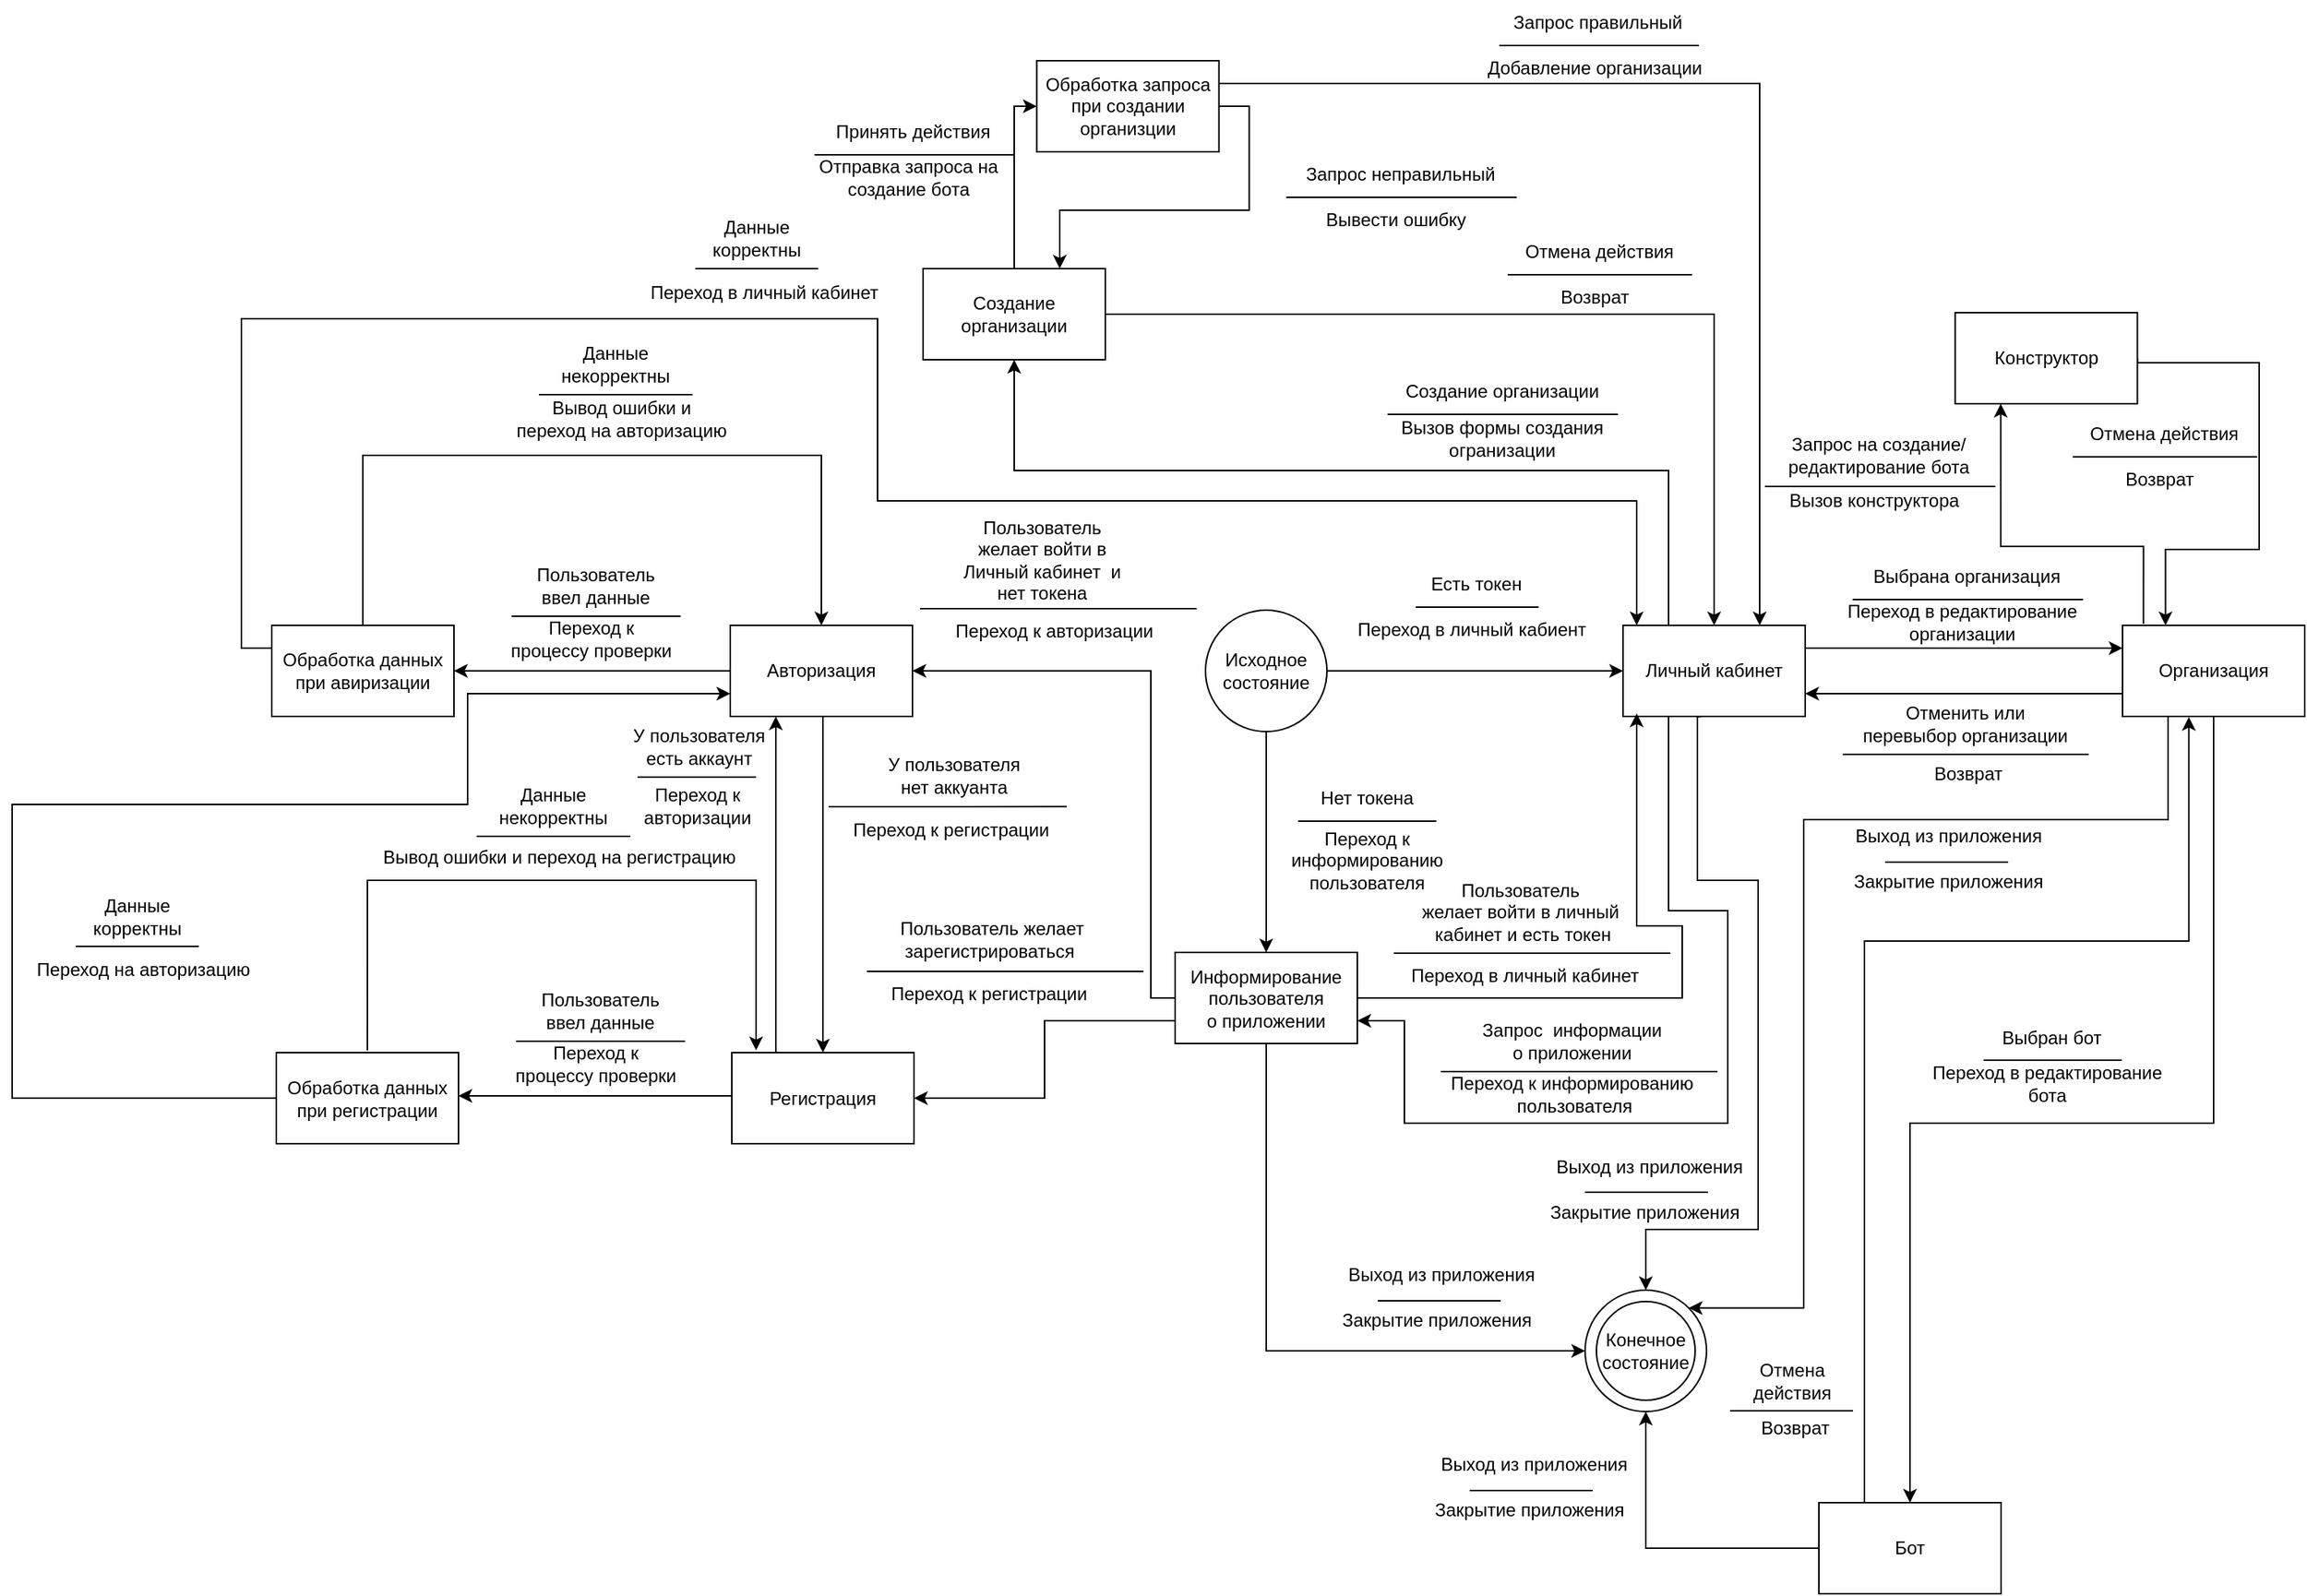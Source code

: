 <mxfile version="20.6.0" type="google" pages="5"><diagram id="2WVloEuaAKcd6XCnLp4r" name="Админ-панель"><mxGraphModel grid="1" page="1" gridSize="10" guides="1" tooltips="1" connect="1" arrows="1" fold="1" pageScale="1" pageWidth="1654" pageHeight="1169" math="0" shadow="0"><root><mxCell id="0"/><mxCell id="1" parent="0"/><mxCell id="qA5AjAGiegG0CF4DQEyO-3" style="edgeStyle=orthogonalEdgeStyle;rounded=0;orthogonalLoop=1;jettySize=auto;html=1;exitX=1;exitY=0.5;exitDx=0;exitDy=0;entryX=0;entryY=0.5;entryDx=0;entryDy=0;" edge="1" parent="1" source="qA5AjAGiegG0CF4DQEyO-1" target="qA5AjAGiegG0CF4DQEyO-2"><mxGeometry relative="1" as="geometry"><Array as="points"><mxPoint x="1133" y="502"/><mxPoint x="1133" y="502"/></Array></mxGeometry></mxCell><mxCell id="qA5AjAGiegG0CF4DQEyO-9" style="edgeStyle=orthogonalEdgeStyle;rounded=0;orthogonalLoop=1;jettySize=auto;html=1;exitX=0.5;exitY=1;exitDx=0;exitDy=0;entryX=0.5;entryY=0;entryDx=0;entryDy=0;" edge="1" parent="1" source="qA5AjAGiegG0CF4DQEyO-1" target="qxmxbUA5yEbZUfNA1-_i-18"><mxGeometry relative="1" as="geometry"><mxPoint x="785" y="502" as="targetPoint"/><Array as="points"><mxPoint x="909" y="560"/><mxPoint x="909" y="560"/></Array></mxGeometry></mxCell><mxCell id="qA5AjAGiegG0CF4DQEyO-1" value="&lt;div&gt;Исходное&lt;/div&gt;&lt;div&gt;состояние&lt;br&gt;&lt;/div&gt;" style="ellipse;whiteSpace=wrap;html=1;aspect=fixed;" vertex="1" parent="1"><mxGeometry x="869" y="462" width="80" height="80" as="geometry"/></mxCell><mxCell id="qxmxbUA5yEbZUfNA1-_i-54" style="edgeStyle=orthogonalEdgeStyle;rounded=0;orthogonalLoop=1;jettySize=auto;html=1;exitX=0.25;exitY=1;exitDx=0;exitDy=0;entryX=1;entryY=0.75;entryDx=0;entryDy=0;" edge="1" parent="1" source="qA5AjAGiegG0CF4DQEyO-2" target="qxmxbUA5yEbZUfNA1-_i-18"><mxGeometry relative="1" as="geometry"><mxPoint x="983.0" y="800" as="targetPoint"/><Array as="points"><mxPoint x="1174" y="660"/><mxPoint x="1213" y="660"/><mxPoint x="1213" y="800"/><mxPoint x="1000" y="800"/><mxPoint x="1000" y="733"/></Array></mxGeometry></mxCell><mxCell id="02ffFTRmkJxJmHpGEqEX-2" style="edgeStyle=orthogonalEdgeStyle;rounded=0;orthogonalLoop=1;jettySize=auto;html=1;exitX=0.25;exitY=0;exitDx=0;exitDy=0;entryX=0.25;entryY=1;entryDx=0;entryDy=0;" edge="1" parent="1" target="02ffFTRmkJxJmHpGEqEX-1"><mxGeometry relative="1" as="geometry"><mxPoint x="1486.78" y="470.98" as="sourcePoint"/><Array as="points"><mxPoint x="1487" y="420"/><mxPoint x="1393" y="420"/></Array></mxGeometry></mxCell><mxCell id="gD6GMLvg9O18C8rDGr1e-15" style="edgeStyle=orthogonalEdgeStyle;rounded=0;orthogonalLoop=1;jettySize=auto;html=1;exitX=0.427;exitY=1.004;exitDx=0;exitDy=0;entryX=0.5;entryY=0;entryDx=0;entryDy=0;exitPerimeter=0;" edge="1" parent="1" source="qA5AjAGiegG0CF4DQEyO-2" target="qxmxbUA5yEbZUfNA1-_i-12"><mxGeometry relative="1" as="geometry"><Array as="points"><mxPoint x="1193" y="532"/><mxPoint x="1193" y="640"/><mxPoint x="1233" y="640"/><mxPoint x="1233" y="870"/><mxPoint x="1159" y="870"/></Array></mxGeometry></mxCell><mxCell id="Nc928W3luO7iCp66Bnia-3" style="edgeStyle=orthogonalEdgeStyle;rounded=0;orthogonalLoop=1;jettySize=auto;html=1;exitX=0.25;exitY=0;exitDx=0;exitDy=0;entryX=0.5;entryY=1;entryDx=0;entryDy=0;" edge="1" parent="1" source="qA5AjAGiegG0CF4DQEyO-2" target="gD6GMLvg9O18C8rDGr1e-23"><mxGeometry relative="1" as="geometry"><Array as="points"><mxPoint x="1174" y="370"/><mxPoint x="743" y="370"/></Array></mxGeometry></mxCell><mxCell id="Nc928W3luO7iCp66Bnia-8" style="edgeStyle=orthogonalEdgeStyle;rounded=0;orthogonalLoop=1;jettySize=auto;html=1;exitX=1;exitY=0.25;exitDx=0;exitDy=0;entryX=0;entryY=0.25;entryDx=0;entryDy=0;" edge="1" parent="1" source="qA5AjAGiegG0CF4DQEyO-2" target="Nc928W3luO7iCp66Bnia-1"><mxGeometry relative="1" as="geometry"/></mxCell><mxCell id="qA5AjAGiegG0CF4DQEyO-2" value="Личный кабинет" style="rounded=0;whiteSpace=wrap;html=1;" vertex="1" parent="1"><mxGeometry x="1144" y="472" width="120" height="60" as="geometry"/></mxCell><mxCell id="qA5AjAGiegG0CF4DQEyO-8" value="" style="group" connectable="0" vertex="1" parent="1"><mxGeometry x="954" y="430" width="190" height="60" as="geometry"/></mxCell><mxCell id="qA5AjAGiegG0CF4DQEyO-4" value="&lt;div&gt;Есть токен&lt;br&gt;&lt;/div&gt;" style="text;html=1;align=center;verticalAlign=middle;resizable=0;points=[];autosize=1;strokeColor=none;fillColor=none;" vertex="1" parent="qA5AjAGiegG0CF4DQEyO-8"><mxGeometry x="53.444" width="80" height="30" as="geometry"/></mxCell><mxCell id="qA5AjAGiegG0CF4DQEyO-5" value="" style="endArrow=none;html=1;rounded=0;exitX=0;exitY=1;exitDx=0;exitDy=0;exitPerimeter=0;entryX=1.012;entryY=1;entryDx=0;entryDy=0;entryPerimeter=0;" edge="1" parent="qA5AjAGiegG0CF4DQEyO-8" source="qA5AjAGiegG0CF4DQEyO-4" target="qA5AjAGiegG0CF4DQEyO-4"><mxGeometry width="50" height="50" relative="1" as="geometry"><mxPoint x="40.111" y="230" as="sourcePoint"/><mxPoint x="92.889" y="180" as="targetPoint"/></mxGeometry></mxCell><mxCell id="qA5AjAGiegG0CF4DQEyO-6" value="Переход в личный кабиент" style="text;html=1;align=center;verticalAlign=middle;resizable=0;points=[];autosize=1;strokeColor=none;fillColor=none;" vertex="1" parent="qA5AjAGiegG0CF4DQEyO-8"><mxGeometry y="30" width="180" height="30" as="geometry"/></mxCell><mxCell id="qxmxbUA5yEbZUfNA1-_i-2" style="edgeStyle=orthogonalEdgeStyle;rounded=0;orthogonalLoop=1;jettySize=auto;html=1;exitX=0;exitY=0.5;exitDx=0;exitDy=0;" edge="1" parent="1" source="qA5AjAGiegG0CF4DQEyO-10"><mxGeometry relative="1" as="geometry"><mxPoint x="374" y="502" as="targetPoint"/></mxGeometry></mxCell><mxCell id="qxmxbUA5yEbZUfNA1-_i-47" style="edgeStyle=orthogonalEdgeStyle;rounded=0;orthogonalLoop=1;jettySize=auto;html=1;exitX=0.5;exitY=1;exitDx=0;exitDy=0;entryX=0.5;entryY=0;entryDx=0;entryDy=0;" edge="1" parent="1" source="qA5AjAGiegG0CF4DQEyO-10" target="qxmxbUA5yEbZUfNA1-_i-14"><mxGeometry relative="1" as="geometry"><Array as="points"><mxPoint x="617" y="532"/></Array></mxGeometry></mxCell><mxCell id="qA5AjAGiegG0CF4DQEyO-10" value="Авторизация" style="rounded=0;whiteSpace=wrap;html=1;" vertex="1" parent="1"><mxGeometry x="556" y="472" width="120" height="60" as="geometry"/></mxCell><mxCell id="qA5AjAGiegG0CF4DQEyO-12" value="" style="endArrow=none;html=1;rounded=0;exitX=0;exitY=1;exitDx=0;exitDy=0;exitPerimeter=0;entryX=1.012;entryY=1;entryDx=0;entryDy=0;entryPerimeter=0;" edge="1" parent="1"><mxGeometry width="50" height="50" relative="1" as="geometry"><mxPoint x="681" y="461" as="sourcePoint"/><mxPoint x="863.16" y="461" as="targetPoint"/></mxGeometry></mxCell><mxCell id="qA5AjAGiegG0CF4DQEyO-13" value="&lt;div&gt;Переход к авторизации&lt;/div&gt;" style="text;html=1;align=center;verticalAlign=middle;resizable=0;points=[];autosize=1;strokeColor=none;fillColor=none;" vertex="1" parent="1"><mxGeometry x="689" y="461" width="160" height="30" as="geometry"/></mxCell><mxCell id="qxmxbUA5yEbZUfNA1-_i-3" value="&lt;div&gt;Пользователь &lt;br&gt;&lt;/div&gt;&lt;div&gt;ввел данные&lt;br&gt;&lt;/div&gt;" style="text;html=1;align=center;verticalAlign=middle;resizable=0;points=[];autosize=1;strokeColor=none;fillColor=none;" vertex="1" parent="1"><mxGeometry x="411.96" y="426" width="110" height="40" as="geometry"/></mxCell><mxCell id="qxmxbUA5yEbZUfNA1-_i-4" value="" style="endArrow=none;html=1;rounded=0;exitX=0;exitY=1;exitDx=0;exitDy=0;exitPerimeter=0;entryX=1.012;entryY=1;entryDx=0;entryDy=0;entryPerimeter=0;" edge="1" parent="1" source="qxmxbUA5yEbZUfNA1-_i-3" target="qxmxbUA5yEbZUfNA1-_i-3"><mxGeometry width="50" height="50" relative="1" as="geometry"><mxPoint x="411.96" y="661" as="sourcePoint"/><mxPoint x="461.96" y="611" as="targetPoint"/></mxGeometry></mxCell><mxCell id="qxmxbUA5yEbZUfNA1-_i-5" value="&lt;div&gt;Переход к &lt;br&gt;&lt;/div&gt;&lt;div&gt;процессу проверки&lt;/div&gt;" style="text;html=1;align=center;verticalAlign=middle;resizable=0;points=[];autosize=1;strokeColor=none;fillColor=none;" vertex="1" parent="1"><mxGeometry x="398.96" y="461" width="130" height="40" as="geometry"/></mxCell><mxCell id="qxmxbUA5yEbZUfNA1-_i-7" style="edgeStyle=orthogonalEdgeStyle;rounded=0;orthogonalLoop=1;jettySize=auto;html=1;exitX=0.5;exitY=0;exitDx=0;exitDy=0;entryX=0.5;entryY=0;entryDx=0;entryDy=0;" edge="1" parent="1" source="qxmxbUA5yEbZUfNA1-_i-6" target="qA5AjAGiegG0CF4DQEyO-10"><mxGeometry relative="1" as="geometry"><Array as="points"><mxPoint x="314" y="360"/><mxPoint x="616" y="360"/></Array></mxGeometry></mxCell><mxCell id="qxmxbUA5yEbZUfNA1-_i-77" style="edgeStyle=orthogonalEdgeStyle;rounded=0;orthogonalLoop=1;jettySize=auto;html=1;exitX=0;exitY=0.25;exitDx=0;exitDy=0;" edge="1" parent="1" source="qxmxbUA5yEbZUfNA1-_i-6"><mxGeometry relative="1" as="geometry"><Array as="points"><mxPoint x="234" y="487"/><mxPoint x="234" y="270"/><mxPoint x="653" y="270"/><mxPoint x="653" y="390"/><mxPoint x="1153" y="390"/></Array><mxPoint x="1153" y="472" as="targetPoint"/></mxGeometry></mxCell><mxCell id="qxmxbUA5yEbZUfNA1-_i-6" value="&lt;div&gt;Обработка данных &lt;br&gt;&lt;/div&gt;&lt;div&gt;при авиризации&lt;br&gt;&lt;/div&gt;" style="rounded=0;whiteSpace=wrap;html=1;" vertex="1" parent="1"><mxGeometry x="254" y="472" width="120" height="60" as="geometry"/></mxCell><mxCell id="qxmxbUA5yEbZUfNA1-_i-8" value="&lt;div&gt;Данные &lt;br&gt;&lt;/div&gt;&lt;div&gt;некорректны&lt;/div&gt;" style="text;html=1;align=center;verticalAlign=middle;resizable=0;points=[];autosize=1;strokeColor=none;fillColor=none;" vertex="1" parent="1"><mxGeometry x="429.96" y="280" width="100" height="40" as="geometry"/></mxCell><mxCell id="qxmxbUA5yEbZUfNA1-_i-9" value="" style="endArrow=none;html=1;rounded=0;exitX=0;exitY=1;exitDx=0;exitDy=0;exitPerimeter=0;entryX=1.012;entryY=1;entryDx=0;entryDy=0;entryPerimeter=0;" edge="1" parent="1" source="qxmxbUA5yEbZUfNA1-_i-8" target="qxmxbUA5yEbZUfNA1-_i-8"><mxGeometry width="50" height="50" relative="1" as="geometry"><mxPoint x="424.96" y="515" as="sourcePoint"/><mxPoint x="474.96" y="465" as="targetPoint"/></mxGeometry></mxCell><mxCell id="qxmxbUA5yEbZUfNA1-_i-11" value="&lt;div&gt;Вывод ошибки и &lt;br&gt;&lt;/div&gt;&lt;div&gt;переход на авторизацию&lt;/div&gt;" style="text;html=1;align=center;verticalAlign=middle;resizable=0;points=[];autosize=1;strokeColor=none;fillColor=none;" vertex="1" parent="1"><mxGeometry x="399" y="316" width="170" height="40" as="geometry"/></mxCell><mxCell id="qxmxbUA5yEbZUfNA1-_i-12" value="&lt;div&gt;Конечное &lt;br&gt;&lt;/div&gt;&lt;div&gt;состояние&lt;br&gt;&lt;/div&gt;" style="ellipse;whiteSpace=wrap;html=1;aspect=fixed;strokeColor=default;fillColor=default;" vertex="1" parent="1"><mxGeometry x="1119" y="910" width="80" height="80" as="geometry"/></mxCell><mxCell id="qxmxbUA5yEbZUfNA1-_i-13" value="" style="ellipse;whiteSpace=wrap;html=1;aspect=fixed;strokeColor=default;fillColor=none;" vertex="1" parent="1"><mxGeometry x="1126.5" y="917.5" width="65" height="65" as="geometry"/></mxCell><mxCell id="qxmxbUA5yEbZUfNA1-_i-73" style="edgeStyle=orthogonalEdgeStyle;rounded=0;orthogonalLoop=1;jettySize=auto;html=1;exitX=0.25;exitY=0;exitDx=0;exitDy=0;entryX=0.25;entryY=1;entryDx=0;entryDy=0;" edge="1" parent="1"><mxGeometry relative="1" as="geometry"><mxPoint x="587" y="753.5" as="sourcePoint"/><mxPoint x="586" y="532.0" as="targetPoint"/><Array as="points"><mxPoint x="586" y="753"/></Array></mxGeometry></mxCell><mxCell id="qxmxbUA5yEbZUfNA1-_i-14" value="Регистрация" style="rounded=0;whiteSpace=wrap;html=1;strokeColor=default;fillColor=default;" vertex="1" parent="1"><mxGeometry x="557" y="753.5" width="120" height="60" as="geometry"/></mxCell><mxCell id="qxmxbUA5yEbZUfNA1-_i-81" style="edgeStyle=orthogonalEdgeStyle;rounded=0;orthogonalLoop=1;jettySize=auto;html=1;exitX=0;exitY=0.5;exitDx=0;exitDy=0;entryX=0;entryY=0.75;entryDx=0;entryDy=0;" edge="1" parent="1" source="qxmxbUA5yEbZUfNA1-_i-16" target="qA5AjAGiegG0CF4DQEyO-10"><mxGeometry relative="1" as="geometry"><Array as="points"><mxPoint x="83" y="783"/><mxPoint x="83" y="590"/><mxPoint x="383" y="590"/><mxPoint x="383" y="517"/></Array></mxGeometry></mxCell><mxCell id="qxmxbUA5yEbZUfNA1-_i-16" value="&lt;div&gt;Обработка данных &lt;br&gt;&lt;/div&gt;&lt;div&gt;при регистрации&lt;br&gt;&lt;/div&gt;" style="rounded=0;whiteSpace=wrap;html=1;" vertex="1" parent="1"><mxGeometry x="257" y="753.5" width="120" height="60" as="geometry"/></mxCell><mxCell id="qxmxbUA5yEbZUfNA1-_i-43" style="edgeStyle=orthogonalEdgeStyle;rounded=0;orthogonalLoop=1;jettySize=auto;html=1;exitX=0;exitY=0.5;exitDx=0;exitDy=0;entryX=1;entryY=0.5;entryDx=0;entryDy=0;" edge="1" parent="1" source="qxmxbUA5yEbZUfNA1-_i-18" target="qA5AjAGiegG0CF4DQEyO-10"><mxGeometry relative="1" as="geometry"><Array as="points"><mxPoint x="833" y="718"/><mxPoint x="833" y="502"/></Array></mxGeometry></mxCell><mxCell id="qxmxbUA5yEbZUfNA1-_i-48" style="edgeStyle=orthogonalEdgeStyle;rounded=0;orthogonalLoop=1;jettySize=auto;html=1;exitX=1;exitY=0.5;exitDx=0;exitDy=0;entryX=0.075;entryY=0.967;entryDx=0;entryDy=0;entryPerimeter=0;" edge="1" parent="1" source="qxmxbUA5yEbZUfNA1-_i-18" target="qA5AjAGiegG0CF4DQEyO-2"><mxGeometry relative="1" as="geometry"><mxPoint x="1193" y="532" as="targetPoint"/><Array as="points"><mxPoint x="1183" y="718"/><mxPoint x="1183" y="670"/><mxPoint x="1153" y="670"/></Array></mxGeometry></mxCell><mxCell id="qxmxbUA5yEbZUfNA1-_i-58" style="edgeStyle=orthogonalEdgeStyle;rounded=0;orthogonalLoop=1;jettySize=auto;html=1;exitX=0.5;exitY=1;exitDx=0;exitDy=0;entryX=0;entryY=0.5;entryDx=0;entryDy=0;" edge="1" parent="1" source="qxmxbUA5yEbZUfNA1-_i-18" target="qxmxbUA5yEbZUfNA1-_i-12"><mxGeometry relative="1" as="geometry"/></mxCell><mxCell id="qxmxbUA5yEbZUfNA1-_i-66" style="edgeStyle=orthogonalEdgeStyle;rounded=0;orthogonalLoop=1;jettySize=auto;html=1;exitX=0;exitY=0.75;exitDx=0;exitDy=0;entryX=1;entryY=0.5;entryDx=0;entryDy=0;" edge="1" parent="1" source="qxmxbUA5yEbZUfNA1-_i-18" target="qxmxbUA5yEbZUfNA1-_i-14"><mxGeometry relative="1" as="geometry"/></mxCell><mxCell id="qxmxbUA5yEbZUfNA1-_i-18" value="&lt;div&gt;Информирование&lt;/div&gt;&lt;div&gt;пользователя&lt;/div&gt;&lt;div&gt;о приложении&lt;br&gt;&lt;/div&gt;" style="rounded=0;whiteSpace=wrap;html=1;strokeColor=default;fillColor=default;" vertex="1" parent="1"><mxGeometry x="849" y="687.5" width="120" height="60" as="geometry"/></mxCell><mxCell id="qxmxbUA5yEbZUfNA1-_i-35" style="edgeStyle=orthogonalEdgeStyle;rounded=0;orthogonalLoop=1;jettySize=auto;html=1;exitX=0;exitY=0.5;exitDx=0;exitDy=0;" edge="1" parent="1"><mxGeometry relative="1" as="geometry"><mxPoint x="376.96" y="782" as="targetPoint"/><mxPoint x="556.96" y="782" as="sourcePoint"/></mxGeometry></mxCell><mxCell id="qxmxbUA5yEbZUfNA1-_i-36" value="&lt;div&gt;Пользователь &lt;br&gt;&lt;/div&gt;&lt;div&gt;ввел данные&lt;br&gt;&lt;/div&gt;" style="text;html=1;align=center;verticalAlign=middle;resizable=0;points=[];autosize=1;strokeColor=none;fillColor=none;" vertex="1" parent="1"><mxGeometry x="414.92" y="706" width="110" height="40" as="geometry"/></mxCell><mxCell id="qxmxbUA5yEbZUfNA1-_i-37" value="" style="endArrow=none;html=1;rounded=0;exitX=0;exitY=1;exitDx=0;exitDy=0;exitPerimeter=0;entryX=1.012;entryY=1;entryDx=0;entryDy=0;entryPerimeter=0;" edge="1" parent="1" source="qxmxbUA5yEbZUfNA1-_i-36" target="qxmxbUA5yEbZUfNA1-_i-36"><mxGeometry width="50" height="50" relative="1" as="geometry"><mxPoint x="414.92" y="941" as="sourcePoint"/><mxPoint x="464.92" y="891" as="targetPoint"/></mxGeometry></mxCell><mxCell id="qxmxbUA5yEbZUfNA1-_i-38" value="&lt;div&gt;Переход к &lt;br&gt;&lt;/div&gt;&lt;div&gt;процессу проверки&lt;/div&gt;" style="text;html=1;align=center;verticalAlign=middle;resizable=0;points=[];autosize=1;strokeColor=none;fillColor=none;" vertex="1" parent="1"><mxGeometry x="401.92" y="741" width="130" height="40" as="geometry"/></mxCell><mxCell id="qxmxbUA5yEbZUfNA1-_i-39" style="edgeStyle=orthogonalEdgeStyle;rounded=0;orthogonalLoop=1;jettySize=auto;html=1;exitX=0.5;exitY=0;exitDx=0;exitDy=0;" edge="1" parent="1"><mxGeometry relative="1" as="geometry"><mxPoint x="316.96" y="752" as="sourcePoint"/><mxPoint x="573" y="752" as="targetPoint"/><Array as="points"><mxPoint x="317" y="640"/><mxPoint x="573" y="640"/></Array></mxGeometry></mxCell><mxCell id="qxmxbUA5yEbZUfNA1-_i-40" value="&lt;div&gt;Данные &lt;br&gt;&lt;/div&gt;&lt;div&gt;некорректны&lt;/div&gt;" style="text;html=1;align=center;verticalAlign=middle;resizable=0;points=[];autosize=1;strokeColor=none;fillColor=none;" vertex="1" parent="1"><mxGeometry x="388.92" y="571" width="100" height="40" as="geometry"/></mxCell><mxCell id="qxmxbUA5yEbZUfNA1-_i-41" value="" style="endArrow=none;html=1;rounded=0;exitX=0;exitY=1;exitDx=0;exitDy=0;exitPerimeter=0;entryX=1.012;entryY=1;entryDx=0;entryDy=0;entryPerimeter=0;" edge="1" parent="1" source="qxmxbUA5yEbZUfNA1-_i-40" target="qxmxbUA5yEbZUfNA1-_i-40"><mxGeometry width="50" height="50" relative="1" as="geometry"><mxPoint x="383.92" y="806" as="sourcePoint"/><mxPoint x="433.92" y="756" as="targetPoint"/></mxGeometry></mxCell><mxCell id="qxmxbUA5yEbZUfNA1-_i-42" value="Вывод ошибки и переход на регистрацию" style="text;html=1;align=center;verticalAlign=middle;resizable=0;points=[];autosize=1;strokeColor=none;fillColor=none;" vertex="1" parent="1"><mxGeometry x="312.96" y="610" width="260" height="30" as="geometry"/></mxCell><mxCell id="qxmxbUA5yEbZUfNA1-_i-44" value="Нет токена" style="text;html=1;align=center;verticalAlign=middle;resizable=0;points=[];autosize=1;strokeColor=none;fillColor=none;" vertex="1" parent="1"><mxGeometry x="930" y="571" width="90" height="30" as="geometry"/></mxCell><mxCell id="qxmxbUA5yEbZUfNA1-_i-45" value="" style="endArrow=none;html=1;rounded=0;exitX=0;exitY=1;exitDx=0;exitDy=0;exitPerimeter=0;entryX=1.012;entryY=1;entryDx=0;entryDy=0;entryPerimeter=0;" edge="1" parent="1" source="qxmxbUA5yEbZUfNA1-_i-44" target="qxmxbUA5yEbZUfNA1-_i-44"><mxGeometry width="50" height="50" relative="1" as="geometry"><mxPoint x="922" y="801" as="sourcePoint"/><mxPoint x="972" y="751" as="targetPoint"/></mxGeometry></mxCell><mxCell id="qxmxbUA5yEbZUfNA1-_i-46" value="&lt;div&gt;Переход к &lt;br&gt;&lt;/div&gt;&lt;div&gt;информированию&lt;br&gt;&lt;/div&gt;&lt;div&gt;пользователя&lt;br&gt;&lt;/div&gt;" style="text;html=1;align=center;verticalAlign=middle;resizable=0;points=[];autosize=1;strokeColor=none;fillColor=none;" vertex="1" parent="1"><mxGeometry x="910" y="597" width="130" height="60" as="geometry"/></mxCell><mxCell id="qxmxbUA5yEbZUfNA1-_i-50" value="&lt;div&gt;Пользователь &lt;br&gt;&lt;/div&gt;&lt;div&gt;желает войти в&lt;/div&gt;&lt;div&gt;Личный кабинет&amp;nbsp; и &lt;br&gt;&lt;/div&gt;&lt;div&gt;нет токена&lt;/div&gt;" style="text;html=1;align=center;verticalAlign=middle;resizable=0;points=[];autosize=1;strokeColor=none;fillColor=none;" vertex="1" parent="1"><mxGeometry x="696" y="394" width="130" height="70" as="geometry"/></mxCell><mxCell id="qxmxbUA5yEbZUfNA1-_i-51" value="" style="endArrow=none;html=1;rounded=0;exitX=0;exitY=1;exitDx=0;exitDy=0;exitPerimeter=0;entryX=1.012;entryY=1;entryDx=0;entryDy=0;entryPerimeter=0;" edge="1" parent="1"><mxGeometry width="50" height="50" relative="1" as="geometry"><mxPoint x="993" y="688" as="sourcePoint"/><mxPoint x="1175.16" y="688" as="targetPoint"/></mxGeometry></mxCell><mxCell id="qxmxbUA5yEbZUfNA1-_i-52" value="&lt;div&gt;Переход в личный кабинет&lt;br&gt;&lt;/div&gt;" style="text;html=1;align=center;verticalAlign=middle;resizable=0;points=[];autosize=1;strokeColor=none;fillColor=none;" vertex="1" parent="1"><mxGeometry x="989" y="688" width="180" height="30" as="geometry"/></mxCell><mxCell id="qxmxbUA5yEbZUfNA1-_i-53" value="&lt;div&gt;Пользователь &lt;br&gt;&lt;/div&gt;&lt;div&gt;желает войти в личный&lt;/div&gt;&amp;nbsp;кабинет и есть токен" style="text;html=1;align=center;verticalAlign=middle;resizable=0;points=[];autosize=1;strokeColor=none;fillColor=none;" vertex="1" parent="1"><mxGeometry x="996" y="631" width="160" height="60" as="geometry"/></mxCell><mxCell id="qxmxbUA5yEbZUfNA1-_i-55" value="" style="endArrow=none;html=1;rounded=0;exitX=0;exitY=1;exitDx=0;exitDy=0;exitPerimeter=0;entryX=1.012;entryY=1;entryDx=0;entryDy=0;entryPerimeter=0;" edge="1" parent="1"><mxGeometry width="50" height="50" relative="1" as="geometry"><mxPoint x="1024.0" y="766" as="sourcePoint"/><mxPoint x="1206.16" y="766" as="targetPoint"/></mxGeometry></mxCell><mxCell id="qxmxbUA5yEbZUfNA1-_i-56" value="&lt;div&gt;Переход к информированию&lt;/div&gt;&lt;div&gt;&amp;nbsp;пользователя&lt;/div&gt;" style="text;html=1;align=center;verticalAlign=middle;resizable=0;points=[];autosize=1;strokeColor=none;fillColor=none;" vertex="1" parent="1"><mxGeometry x="1015" y="761" width="190" height="40" as="geometry"/></mxCell><mxCell id="qxmxbUA5yEbZUfNA1-_i-57" value="&lt;div&gt;Запрос&amp;nbsp; информации &lt;br&gt;&lt;/div&gt;&lt;div&gt;о приложении&lt;/div&gt;" style="text;html=1;align=center;verticalAlign=middle;resizable=0;points=[];autosize=1;strokeColor=none;fillColor=none;" vertex="1" parent="1"><mxGeometry x="1040" y="726" width="140" height="40" as="geometry"/></mxCell><mxCell id="qxmxbUA5yEbZUfNA1-_i-60" value="" style="group" connectable="0" vertex="1" parent="1"><mxGeometry x="929" y="885" width="190" height="60" as="geometry"/></mxCell><mxCell id="qxmxbUA5yEbZUfNA1-_i-62" value="" style="endArrow=none;html=1;rounded=0;exitX=0;exitY=1;exitDx=0;exitDy=0;exitPerimeter=0;entryX=1.012;entryY=1;entryDx=0;entryDy=0;entryPerimeter=0;" edge="1" parent="qxmxbUA5yEbZUfNA1-_i-60"><mxGeometry width="50" height="50" relative="1" as="geometry"><mxPoint x="53.444" y="32" as="sourcePoint"/><mxPoint x="134.404" y="32" as="targetPoint"/></mxGeometry></mxCell><mxCell id="qxmxbUA5yEbZUfNA1-_i-63" value="Закрытие приложения" style="text;html=1;align=center;verticalAlign=middle;resizable=0;points=[];autosize=1;strokeColor=none;fillColor=none;" vertex="1" parent="qxmxbUA5yEbZUfNA1-_i-60"><mxGeometry x="17" y="30" width="150" height="30" as="geometry"/></mxCell><mxCell id="qxmxbUA5yEbZUfNA1-_i-65" value="Выход из приложения" style="text;html=1;align=center;verticalAlign=middle;resizable=0;points=[];autosize=1;strokeColor=none;fillColor=none;" vertex="1" parent="qxmxbUA5yEbZUfNA1-_i-60"><mxGeometry x="20" width="150" height="30" as="geometry"/></mxCell><mxCell id="qxmxbUA5yEbZUfNA1-_i-67" value="" style="endArrow=none;html=1;rounded=0;exitX=0;exitY=1;exitDx=0;exitDy=0;exitPerimeter=0;entryX=1.012;entryY=1;entryDx=0;entryDy=0;entryPerimeter=0;" edge="1" parent="1"><mxGeometry width="50" height="50" relative="1" as="geometry"><mxPoint x="646" y="700" as="sourcePoint"/><mxPoint x="828.16" y="700" as="targetPoint"/></mxGeometry></mxCell><mxCell id="qxmxbUA5yEbZUfNA1-_i-68" value="&lt;div&gt;Переход к регистрации&lt;br&gt;&lt;/div&gt;" style="text;html=1;align=center;verticalAlign=middle;resizable=0;points=[];autosize=1;strokeColor=none;fillColor=none;" vertex="1" parent="1"><mxGeometry x="646" y="700" width="160" height="30" as="geometry"/></mxCell><mxCell id="qxmxbUA5yEbZUfNA1-_i-69" value="&lt;div&gt;Пользователь желает &lt;br&gt;&lt;/div&gt;&lt;div&gt;зарегистрироваться&amp;nbsp; &lt;br&gt;&lt;/div&gt;" style="text;html=1;align=center;verticalAlign=middle;resizable=0;points=[];autosize=1;strokeColor=none;fillColor=none;" vertex="1" parent="1"><mxGeometry x="653" y="659" width="150" height="40" as="geometry"/></mxCell><mxCell id="qxmxbUA5yEbZUfNA1-_i-70" value="" style="endArrow=none;html=1;rounded=0;exitX=0;exitY=1;exitDx=0;exitDy=0;exitPerimeter=0;entryX=0.98;entryY=-0.003;entryDx=0;entryDy=0;entryPerimeter=0;" edge="1" parent="1" target="qxmxbUA5yEbZUfNA1-_i-71"><mxGeometry width="50" height="50" relative="1" as="geometry"><mxPoint x="620.84" y="591.5" as="sourcePoint"/><mxPoint x="803.0" y="591.5" as="targetPoint"/></mxGeometry></mxCell><mxCell id="qxmxbUA5yEbZUfNA1-_i-71" value="&lt;div&gt;Переход к регистрации&lt;br&gt;&lt;/div&gt;" style="text;html=1;align=center;verticalAlign=middle;resizable=0;points=[];autosize=1;strokeColor=none;fillColor=none;" vertex="1" parent="1"><mxGeometry x="620.84" y="591.5" width="160" height="30" as="geometry"/></mxCell><mxCell id="qxmxbUA5yEbZUfNA1-_i-72" value="&lt;div&gt;У пользователя &lt;br&gt;&lt;/div&gt;&lt;div&gt;нет аккуанта&lt;/div&gt;" style="text;html=1;align=center;verticalAlign=middle;resizable=0;points=[];autosize=1;strokeColor=none;fillColor=none;" vertex="1" parent="1"><mxGeometry x="647.84" y="550.5" width="110" height="40" as="geometry"/></mxCell><mxCell id="qxmxbUA5yEbZUfNA1-_i-74" value="" style="endArrow=none;html=1;rounded=0;edgeStyle=orthogonalEdgeStyle;" edge="1" parent="1"><mxGeometry width="50" height="50" relative="1" as="geometry"><mxPoint x="494.92" y="572" as="sourcePoint"/><mxPoint x="572.92" y="572" as="targetPoint"/></mxGeometry></mxCell><mxCell id="qxmxbUA5yEbZUfNA1-_i-75" value="&lt;div&gt;Переход к &lt;br&gt;&lt;/div&gt;&lt;div&gt;авторизации&lt;br&gt;&lt;/div&gt;" style="text;html=1;align=center;verticalAlign=middle;resizable=0;points=[];autosize=1;strokeColor=none;fillColor=none;" vertex="1" parent="1"><mxGeometry x="483.92" y="571" width="100" height="40" as="geometry"/></mxCell><mxCell id="qxmxbUA5yEbZUfNA1-_i-76" value="&lt;div&gt;У пользователя &lt;br&gt;&lt;/div&gt;&lt;div&gt;есть аккаунт&lt;br&gt;&lt;/div&gt;" style="text;html=1;align=center;verticalAlign=middle;resizable=0;points=[];autosize=1;strokeColor=none;fillColor=none;" vertex="1" parent="1"><mxGeometry x="480" y="532" width="110" height="40" as="geometry"/></mxCell><mxCell id="qxmxbUA5yEbZUfNA1-_i-78" value="&lt;div&gt;Данные &lt;br&gt;&lt;/div&gt;&lt;div&gt;корректны&lt;br&gt;&lt;/div&gt;" style="text;html=1;align=center;verticalAlign=middle;resizable=0;points=[];autosize=1;strokeColor=none;fillColor=none;" vertex="1" parent="1"><mxGeometry x="532.96" y="197" width="80" height="40" as="geometry"/></mxCell><mxCell id="qxmxbUA5yEbZUfNA1-_i-79" value="" style="endArrow=none;html=1;rounded=0;exitX=0;exitY=1;exitDx=0;exitDy=0;exitPerimeter=0;entryX=1.012;entryY=1;entryDx=0;entryDy=0;entryPerimeter=0;" edge="1" parent="1" source="qxmxbUA5yEbZUfNA1-_i-78" target="qxmxbUA5yEbZUfNA1-_i-78"><mxGeometry width="50" height="50" relative="1" as="geometry"><mxPoint x="517.96" y="432" as="sourcePoint"/><mxPoint x="567.96" y="382" as="targetPoint"/></mxGeometry></mxCell><mxCell id="qxmxbUA5yEbZUfNA1-_i-80" value="Переход в личный кабинет" style="text;html=1;align=center;verticalAlign=middle;resizable=0;points=[];autosize=1;strokeColor=none;fillColor=none;" vertex="1" parent="1"><mxGeometry x="488" y="238" width="180" height="30" as="geometry"/></mxCell><mxCell id="qxmxbUA5yEbZUfNA1-_i-82" value="&lt;div&gt;Данные &lt;br&gt;&lt;/div&gt;&lt;div&gt;корректны&lt;/div&gt;" style="text;html=1;align=center;verticalAlign=middle;resizable=0;points=[];autosize=1;strokeColor=none;fillColor=none;" vertex="1" parent="1"><mxGeometry x="124.96" y="643.5" width="80" height="40" as="geometry"/></mxCell><mxCell id="qxmxbUA5yEbZUfNA1-_i-83" value="" style="endArrow=none;html=1;rounded=0;exitX=0;exitY=1;exitDx=0;exitDy=0;exitPerimeter=0;entryX=1.012;entryY=1;entryDx=0;entryDy=0;entryPerimeter=0;" edge="1" parent="1" source="qxmxbUA5yEbZUfNA1-_i-82" target="qxmxbUA5yEbZUfNA1-_i-82"><mxGeometry width="50" height="50" relative="1" as="geometry"><mxPoint x="109.96" y="878.5" as="sourcePoint"/><mxPoint x="159.96" y="828.5" as="targetPoint"/></mxGeometry></mxCell><mxCell id="qxmxbUA5yEbZUfNA1-_i-84" value="Переход на авторизацию" style="text;html=1;align=center;verticalAlign=middle;resizable=0;points=[];autosize=1;strokeColor=none;fillColor=none;" vertex="1" parent="1"><mxGeometry x="84.0" y="683.5" width="170" height="30" as="geometry"/></mxCell><mxCell id="02ffFTRmkJxJmHpGEqEX-11" style="edgeStyle=orthogonalEdgeStyle;rounded=0;orthogonalLoop=1;jettySize=auto;html=1;entryX=0.371;entryY=-0.033;entryDx=0;entryDy=0;entryPerimeter=0;exitX=1;exitY=0.5;exitDx=0;exitDy=0;" edge="1" parent="1" source="02ffFTRmkJxJmHpGEqEX-1"><mxGeometry relative="1" as="geometry"><mxPoint x="1583" y="299" as="sourcePoint"/><mxPoint x="1501.3" y="472" as="targetPoint"/><Array as="points"><mxPoint x="1483" y="299"/><mxPoint x="1563" y="299"/><mxPoint x="1563" y="422"/><mxPoint x="1501" y="422"/></Array></mxGeometry></mxCell><mxCell id="02ffFTRmkJxJmHpGEqEX-1" value="Конструктор" style="rounded=0;whiteSpace=wrap;html=1;" vertex="1" parent="1"><mxGeometry x="1362.78" y="265.98" width="120" height="60" as="geometry"/></mxCell><mxCell id="02ffFTRmkJxJmHpGEqEX-4" value="&lt;div&gt;Запрос на создание/&lt;/div&gt;&lt;div&gt;редактирование бота&lt;/div&gt;" style="text;html=1;align=center;verticalAlign=middle;resizable=0;points=[];autosize=1;strokeColor=none;fillColor=none;" vertex="1" parent="1"><mxGeometry x="1237.444" y="340.48" width="150" height="40" as="geometry"/></mxCell><mxCell id="02ffFTRmkJxJmHpGEqEX-5" value="" style="endArrow=none;html=1;rounded=0;exitX=0;exitY=1;exitDx=0;exitDy=0;exitPerimeter=0;entryX=1.012;entryY=1;entryDx=0;entryDy=0;entryPerimeter=0;" edge="1" parent="1" source="02ffFTRmkJxJmHpGEqEX-4" target="02ffFTRmkJxJmHpGEqEX-4"><mxGeometry width="50" height="50" relative="1" as="geometry"><mxPoint x="278.111" y="145.48" as="sourcePoint"/><mxPoint x="330.889" y="95.48" as="targetPoint"/></mxGeometry></mxCell><mxCell id="02ffFTRmkJxJmHpGEqEX-6" value="Вызов конструктора" style="text;html=1;align=center;verticalAlign=middle;resizable=0;points=[];autosize=1;strokeColor=none;fillColor=none;" vertex="1" parent="1"><mxGeometry x="1239" y="375.48" width="140" height="30" as="geometry"/></mxCell><mxCell id="02ffFTRmkJxJmHpGEqEX-12" value="Отмена действия" style="text;html=1;align=center;verticalAlign=middle;resizable=0;points=[];autosize=1;strokeColor=none;fillColor=none;" vertex="1" parent="1"><mxGeometry x="1440.224" y="330.98" width="120" height="30" as="geometry"/></mxCell><mxCell id="02ffFTRmkJxJmHpGEqEX-13" value="" style="endArrow=none;html=1;rounded=0;exitX=0;exitY=1;exitDx=0;exitDy=0;exitPerimeter=0;entryX=1.012;entryY=1;entryDx=0;entryDy=0;entryPerimeter=0;" edge="1" parent="1" source="02ffFTRmkJxJmHpGEqEX-12" target="02ffFTRmkJxJmHpGEqEX-12"><mxGeometry width="50" height="50" relative="1" as="geometry"><mxPoint x="465.891" y="130.98" as="sourcePoint"/><mxPoint x="518.669" y="80.98" as="targetPoint"/></mxGeometry></mxCell><mxCell id="02ffFTRmkJxJmHpGEqEX-14" value="Возврат" style="text;html=1;align=center;verticalAlign=middle;resizable=0;points=[];autosize=1;strokeColor=none;fillColor=none;" vertex="1" parent="1"><mxGeometry x="1461.78" y="360.98" width="70" height="30" as="geometry"/></mxCell><mxCell id="gD6GMLvg9O18C8rDGr1e-16" value="" style="endArrow=none;html=1;rounded=0;exitX=0;exitY=1;exitDx=0;exitDy=0;exitPerimeter=0;entryX=1.012;entryY=1;entryDx=0;entryDy=0;entryPerimeter=0;" edge="1" parent="1"><mxGeometry width="50" height="50" relative="1" as="geometry"><mxPoint x="1118.944" y="845.5" as="sourcePoint"/><mxPoint x="1199.904" y="845.5" as="targetPoint"/></mxGeometry></mxCell><mxCell id="gD6GMLvg9O18C8rDGr1e-17" value="Закрытие приложения" style="text;html=1;align=center;verticalAlign=middle;resizable=0;points=[];autosize=1;strokeColor=none;fillColor=none;" vertex="1" parent="1"><mxGeometry x="1082.5" y="843.5" width="150" height="30" as="geometry"/></mxCell><mxCell id="gD6GMLvg9O18C8rDGr1e-18" value="Выход из приложения" style="text;html=1;align=center;verticalAlign=middle;resizable=0;points=[];autosize=1;strokeColor=none;fillColor=none;" vertex="1" parent="1"><mxGeometry x="1085.5" y="813.5" width="150" height="30" as="geometry"/></mxCell><mxCell id="Nc928W3luO7iCp66Bnia-4" style="edgeStyle=orthogonalEdgeStyle;rounded=0;orthogonalLoop=1;jettySize=auto;html=1;exitX=1;exitY=0.5;exitDx=0;exitDy=0;entryX=0.5;entryY=0;entryDx=0;entryDy=0;" edge="1" parent="1" source="gD6GMLvg9O18C8rDGr1e-23" target="qA5AjAGiegG0CF4DQEyO-2"><mxGeometry relative="1" as="geometry"><Array as="points"><mxPoint x="1204" y="267"/></Array></mxGeometry></mxCell><mxCell id="Nc928W3luO7iCp66Bnia-5" style="edgeStyle=orthogonalEdgeStyle;rounded=0;orthogonalLoop=1;jettySize=auto;html=1;exitX=0.5;exitY=0;exitDx=0;exitDy=0;entryX=0;entryY=0.5;entryDx=0;entryDy=0;" edge="1" parent="1" source="gD6GMLvg9O18C8rDGr1e-23" target="gD6GMLvg9O18C8rDGr1e-29"><mxGeometry relative="1" as="geometry"><Array as="points"><mxPoint x="743" y="130"/></Array></mxGeometry></mxCell><mxCell id="gD6GMLvg9O18C8rDGr1e-23" value="&lt;div&gt;Создание &lt;br&gt;&lt;/div&gt;&lt;div&gt;организации&lt;br&gt;&lt;/div&gt;" style="rounded=0;whiteSpace=wrap;html=1;" vertex="1" parent="1"><mxGeometry x="683" y="237" width="120" height="60" as="geometry"/></mxCell><mxCell id="gD6GMLvg9O18C8rDGr1e-24" value="Создание организации" style="text;html=1;align=center;verticalAlign=middle;resizable=0;points=[];autosize=1;strokeColor=none;fillColor=none;" vertex="1" parent="1"><mxGeometry x="988.884" y="303" width="150" height="30" as="geometry"/></mxCell><mxCell id="gD6GMLvg9O18C8rDGr1e-25" value="" style="endArrow=none;html=1;rounded=0;exitX=0;exitY=1;exitDx=0;exitDy=0;exitPerimeter=0;entryX=1.012;entryY=1;entryDx=0;entryDy=0;entryPerimeter=0;" edge="1" parent="1" source="gD6GMLvg9O18C8rDGr1e-24" target="gD6GMLvg9O18C8rDGr1e-24"><mxGeometry width="50" height="50" relative="1" as="geometry"><mxPoint x="29.551" y="103" as="sourcePoint"/><mxPoint x="82.329" y="53" as="targetPoint"/></mxGeometry></mxCell><mxCell id="Nc928W3luO7iCp66Bnia-6" style="edgeStyle=orthogonalEdgeStyle;rounded=0;orthogonalLoop=1;jettySize=auto;html=1;exitX=1;exitY=0.5;exitDx=0;exitDy=0;entryX=0.75;entryY=0;entryDx=0;entryDy=0;" edge="1" parent="1" source="gD6GMLvg9O18C8rDGr1e-29" target="gD6GMLvg9O18C8rDGr1e-23"><mxGeometry relative="1" as="geometry"/></mxCell><mxCell id="Nc928W3luO7iCp66Bnia-7" style="edgeStyle=orthogonalEdgeStyle;rounded=0;orthogonalLoop=1;jettySize=auto;html=1;exitX=1;exitY=0.25;exitDx=0;exitDy=0;entryX=0.75;entryY=0;entryDx=0;entryDy=0;" edge="1" parent="1" source="gD6GMLvg9O18C8rDGr1e-29" target="qA5AjAGiegG0CF4DQEyO-2"><mxGeometry relative="1" as="geometry"/></mxCell><mxCell id="gD6GMLvg9O18C8rDGr1e-29" value="&lt;div&gt;Обработка запроса&lt;/div&gt;&lt;div&gt;при создании организции&lt;br&gt;&lt;/div&gt;" style="rounded=0;whiteSpace=wrap;html=1;" vertex="1" parent="1"><mxGeometry x="757.84" y="100" width="120" height="60" as="geometry"/></mxCell><mxCell id="gD6GMLvg9O18C8rDGr1e-30" value="Принять действия" style="text;html=1;align=center;verticalAlign=middle;resizable=0;points=[];autosize=1;strokeColor=none;fillColor=none;" vertex="1" parent="1"><mxGeometry x="611.444" y="132" width="130" height="30" as="geometry"/></mxCell><mxCell id="gD6GMLvg9O18C8rDGr1e-31" value="" style="endArrow=none;html=1;rounded=0;exitX=0;exitY=1;exitDx=0;exitDy=0;exitPerimeter=0;entryX=1.012;entryY=1;entryDx=0;entryDy=0;entryPerimeter=0;" edge="1" parent="1" source="gD6GMLvg9O18C8rDGr1e-30" target="gD6GMLvg9O18C8rDGr1e-30"><mxGeometry width="50" height="50" relative="1" as="geometry"><mxPoint x="-357.889" y="-68" as="sourcePoint"/><mxPoint x="-305.111" y="-118" as="targetPoint"/></mxGeometry></mxCell><mxCell id="gD6GMLvg9O18C8rDGr1e-32" value="&lt;div&gt;Отправка запроса на&lt;/div&gt;&lt;div&gt;создание бота&lt;br&gt;&lt;/div&gt;" style="text;html=1;align=center;verticalAlign=middle;resizable=0;points=[];autosize=1;strokeColor=none;fillColor=none;" vertex="1" parent="1"><mxGeometry x="603" y="157" width="140" height="40" as="geometry"/></mxCell><mxCell id="gD6GMLvg9O18C8rDGr1e-33" value="Отмена действия" style="text;html=1;align=center;verticalAlign=middle;resizable=0;points=[];autosize=1;strokeColor=none;fillColor=none;" vertex="1" parent="1"><mxGeometry x="1068.044" y="211" width="120" height="30" as="geometry"/></mxCell><mxCell id="gD6GMLvg9O18C8rDGr1e-34" value="" style="endArrow=none;html=1;rounded=0;exitX=0;exitY=1;exitDx=0;exitDy=0;exitPerimeter=0;entryX=1.012;entryY=1;entryDx=0;entryDy=0;entryPerimeter=0;" edge="1" parent="1" source="gD6GMLvg9O18C8rDGr1e-33" target="gD6GMLvg9O18C8rDGr1e-33"><mxGeometry width="50" height="50" relative="1" as="geometry"><mxPoint x="93.711" y="11" as="sourcePoint"/><mxPoint x="146.489" y="-39" as="targetPoint"/></mxGeometry></mxCell><mxCell id="gD6GMLvg9O18C8rDGr1e-35" value="Возврат" style="text;html=1;align=center;verticalAlign=middle;resizable=0;points=[];autosize=1;strokeColor=none;fillColor=none;" vertex="1" parent="1"><mxGeometry x="1089.6" y="241" width="70" height="30" as="geometry"/></mxCell><mxCell id="gD6GMLvg9O18C8rDGr1e-36" value="Запрос правильный" style="text;html=1;align=center;verticalAlign=middle;resizable=0;points=[];autosize=1;strokeColor=none;fillColor=none;" vertex="1" parent="1"><mxGeometry x="1062.444" y="60" width="130" height="30" as="geometry"/></mxCell><mxCell id="gD6GMLvg9O18C8rDGr1e-37" value="" style="endArrow=none;html=1;rounded=0;exitX=0;exitY=1;exitDx=0;exitDy=0;exitPerimeter=0;entryX=1.012;entryY=1;entryDx=0;entryDy=0;entryPerimeter=0;" edge="1" parent="1" source="gD6GMLvg9O18C8rDGr1e-36" target="gD6GMLvg9O18C8rDGr1e-36"><mxGeometry width="50" height="50" relative="1" as="geometry"><mxPoint x="93.111" y="-140" as="sourcePoint"/><mxPoint x="145.889" y="-190" as="targetPoint"/></mxGeometry></mxCell><mxCell id="gD6GMLvg9O18C8rDGr1e-38" value="&lt;div&gt;Добавление организации&lt;br&gt;&lt;/div&gt;" style="text;html=1;align=center;verticalAlign=middle;resizable=0;points=[];autosize=1;strokeColor=none;fillColor=none;" vertex="1" parent="1"><mxGeometry x="1040" y="90" width="170" height="30" as="geometry"/></mxCell><mxCell id="gD6GMLvg9O18C8rDGr1e-39" value="Запрос неправильный" style="text;html=1;align=center;verticalAlign=middle;resizable=0;points=[];autosize=1;strokeColor=none;fillColor=none;" vertex="1" parent="1"><mxGeometry x="922.204" y="160" width="150" height="30" as="geometry"/></mxCell><mxCell id="gD6GMLvg9O18C8rDGr1e-40" value="" style="endArrow=none;html=1;rounded=0;exitX=0;exitY=1;exitDx=0;exitDy=0;exitPerimeter=0;entryX=1.012;entryY=1;entryDx=0;entryDy=0;entryPerimeter=0;" edge="1" parent="1" source="gD6GMLvg9O18C8rDGr1e-39" target="gD6GMLvg9O18C8rDGr1e-39"><mxGeometry width="50" height="50" relative="1" as="geometry"><mxPoint x="-37.129" y="78" as="sourcePoint"/><mxPoint x="15.649" y="28" as="targetPoint"/></mxGeometry></mxCell><mxCell id="gD6GMLvg9O18C8rDGr1e-41" value="Вывести ошибку" style="text;html=1;align=center;verticalAlign=middle;resizable=0;points=[];autosize=1;strokeColor=none;fillColor=none;" vertex="1" parent="1"><mxGeometry x="933.76" y="190" width="120" height="30" as="geometry"/></mxCell><mxCell id="gD6GMLvg9O18C8rDGr1e-43" value="&lt;div&gt;Вызов формы создания &lt;br&gt;&lt;/div&gt;&lt;div&gt;огранизации&lt;/div&gt;" style="text;html=1;align=center;verticalAlign=middle;resizable=0;points=[];autosize=1;strokeColor=none;fillColor=none;" vertex="1" parent="1"><mxGeometry x="984" y="329" width="160" height="40" as="geometry"/></mxCell><mxCell id="Nc928W3luO7iCp66Bnia-41" style="edgeStyle=orthogonalEdgeStyle;rounded=0;orthogonalLoop=1;jettySize=auto;html=1;exitX=0.5;exitY=1;exitDx=0;exitDy=0;entryX=0.5;entryY=0;entryDx=0;entryDy=0;" edge="1" parent="1" source="Nc928W3luO7iCp66Bnia-1" target="Nc928W3luO7iCp66Bnia-2"><mxGeometry relative="1" as="geometry"><Array as="points"><mxPoint x="1533" y="800"/><mxPoint x="1333" y="800"/></Array></mxGeometry></mxCell><mxCell id="Nc928W3luO7iCp66Bnia-63" style="edgeStyle=orthogonalEdgeStyle;rounded=0;orthogonalLoop=1;jettySize=auto;html=1;exitX=0.25;exitY=1;exitDx=0;exitDy=0;entryX=1;entryY=0;entryDx=0;entryDy=0;" edge="1" parent="1" source="Nc928W3luO7iCp66Bnia-1" target="qxmxbUA5yEbZUfNA1-_i-12"><mxGeometry relative="1" as="geometry"><mxPoint x="1193" y="950" as="targetPoint"/><Array as="points"><mxPoint x="1503" y="600"/><mxPoint x="1263" y="600"/><mxPoint x="1263" y="922"/></Array></mxGeometry></mxCell><mxCell id="Nc928W3luO7iCp66Bnia-94" style="edgeStyle=orthogonalEdgeStyle;rounded=0;orthogonalLoop=1;jettySize=auto;html=1;exitX=0;exitY=0.75;exitDx=0;exitDy=0;entryX=1;entryY=0.75;entryDx=0;entryDy=0;" edge="1" parent="1" source="Nc928W3luO7iCp66Bnia-1" target="qA5AjAGiegG0CF4DQEyO-2"><mxGeometry relative="1" as="geometry"/></mxCell><mxCell id="Nc928W3luO7iCp66Bnia-1" value="Организация" style="rounded=0;whiteSpace=wrap;html=1;" vertex="1" parent="1"><mxGeometry x="1473" y="472" width="120" height="60" as="geometry"/></mxCell><mxCell id="Nc928W3luO7iCp66Bnia-67" style="edgeStyle=orthogonalEdgeStyle;rounded=0;orthogonalLoop=1;jettySize=auto;html=1;exitX=0;exitY=0.5;exitDx=0;exitDy=0;entryX=0.5;entryY=1;entryDx=0;entryDy=0;" edge="1" parent="1" source="Nc928W3luO7iCp66Bnia-2" target="qxmxbUA5yEbZUfNA1-_i-12"><mxGeometry relative="1" as="geometry"/></mxCell><mxCell id="Nc928W3luO7iCp66Bnia-90" style="edgeStyle=orthogonalEdgeStyle;rounded=0;orthogonalLoop=1;jettySize=auto;html=1;exitX=0.25;exitY=0;exitDx=0;exitDy=0;entryX=0.364;entryY=1.006;entryDx=0;entryDy=0;entryPerimeter=0;" edge="1" parent="1" source="Nc928W3luO7iCp66Bnia-2" target="Nc928W3luO7iCp66Bnia-1"><mxGeometry relative="1" as="geometry"><Array as="points"><mxPoint x="1303" y="680"/><mxPoint x="1517" y="680"/></Array></mxGeometry></mxCell><mxCell id="Nc928W3luO7iCp66Bnia-2" value="Бот" style="rounded=0;whiteSpace=wrap;html=1;" vertex="1" parent="1"><mxGeometry x="1273" y="1050" width="120" height="60" as="geometry"/></mxCell><mxCell id="Nc928W3luO7iCp66Bnia-9" value="Выбран бот" style="text;html=1;align=center;verticalAlign=middle;resizable=0;points=[];autosize=1;strokeColor=none;fillColor=none;" vertex="1" parent="1"><mxGeometry x="1381.444" y="728.5" width="90" height="30" as="geometry"/></mxCell><mxCell id="Nc928W3luO7iCp66Bnia-10" value="" style="endArrow=none;html=1;rounded=0;exitX=0;exitY=1;exitDx=0;exitDy=0;exitPerimeter=0;entryX=1.012;entryY=1;entryDx=0;entryDy=0;entryPerimeter=0;" edge="1" parent="1" source="Nc928W3luO7iCp66Bnia-9" target="Nc928W3luO7iCp66Bnia-9"><mxGeometry width="50" height="50" relative="1" as="geometry"><mxPoint x="392.111" y="528.5" as="sourcePoint"/><mxPoint x="444.889" y="478.5" as="targetPoint"/></mxGeometry></mxCell><mxCell id="Nc928W3luO7iCp66Bnia-11" value="&lt;div&gt;Переход в редактирование&lt;/div&gt;&lt;div&gt;бота&lt;br&gt;&lt;/div&gt;" style="text;html=1;align=center;verticalAlign=middle;resizable=0;points=[];autosize=1;strokeColor=none;fillColor=none;" vertex="1" parent="1"><mxGeometry x="1333" y="753.5" width="180" height="40" as="geometry"/></mxCell><mxCell id="Nc928W3luO7iCp66Bnia-42" value="Выбрана организация" style="text;html=1;align=center;verticalAlign=middle;resizable=0;points=[];autosize=1;strokeColor=none;fillColor=none;" vertex="1" parent="1"><mxGeometry x="1295.224" y="425" width="150" height="30" as="geometry"/></mxCell><mxCell id="Nc928W3luO7iCp66Bnia-43" value="" style="endArrow=none;html=1;rounded=0;exitX=0;exitY=1;exitDx=0;exitDy=0;exitPerimeter=0;entryX=1.012;entryY=1;entryDx=0;entryDy=0;entryPerimeter=0;" edge="1" parent="1" source="Nc928W3luO7iCp66Bnia-42" target="Nc928W3luO7iCp66Bnia-42"><mxGeometry width="50" height="50" relative="1" as="geometry"><mxPoint x="335.891" y="225" as="sourcePoint"/><mxPoint x="388.669" y="175" as="targetPoint"/></mxGeometry></mxCell><mxCell id="Nc928W3luO7iCp66Bnia-44" value="&lt;div&gt;Переход в редактирование&lt;/div&gt;&lt;div&gt;организации&lt;br&gt;&lt;/div&gt;" style="text;html=1;align=center;verticalAlign=middle;resizable=0;points=[];autosize=1;strokeColor=none;fillColor=none;" vertex="1" parent="1"><mxGeometry x="1276.78" y="450" width="180" height="40" as="geometry"/></mxCell><mxCell id="Nc928W3luO7iCp66Bnia-64" value="" style="endArrow=none;html=1;rounded=0;exitX=0;exitY=1;exitDx=0;exitDy=0;exitPerimeter=0;entryX=1.012;entryY=1;entryDx=0;entryDy=0;entryPerimeter=0;" edge="1" parent="1"><mxGeometry width="50" height="50" relative="1" as="geometry"><mxPoint x="1316.664" y="628" as="sourcePoint"/><mxPoint x="1397.624" y="628" as="targetPoint"/></mxGeometry></mxCell><mxCell id="Nc928W3luO7iCp66Bnia-65" value="Закрытие приложения" style="text;html=1;align=center;verticalAlign=middle;resizable=0;points=[];autosize=1;strokeColor=none;fillColor=none;" vertex="1" parent="1"><mxGeometry x="1283.22" y="626" width="150" height="30" as="geometry"/></mxCell><mxCell id="Nc928W3luO7iCp66Bnia-66" value="Выход из приложения" style="text;html=1;align=center;verticalAlign=middle;resizable=0;points=[];autosize=1;strokeColor=none;fillColor=none;" vertex="1" parent="1"><mxGeometry x="1283.22" y="596" width="150" height="30" as="geometry"/></mxCell><mxCell id="Nc928W3luO7iCp66Bnia-68" value="" style="endArrow=none;html=1;rounded=0;exitX=0;exitY=1;exitDx=0;exitDy=0;exitPerimeter=0;entryX=1.012;entryY=1;entryDx=0;entryDy=0;entryPerimeter=0;" edge="1" parent="1"><mxGeometry width="50" height="50" relative="1" as="geometry"><mxPoint x="1043.044" y="1042" as="sourcePoint"/><mxPoint x="1124.004" y="1042" as="targetPoint"/></mxGeometry></mxCell><mxCell id="Nc928W3luO7iCp66Bnia-69" value="Закрытие приложения" style="text;html=1;align=center;verticalAlign=middle;resizable=0;points=[];autosize=1;strokeColor=none;fillColor=none;" vertex="1" parent="1"><mxGeometry x="1006.6" y="1040" width="150" height="30" as="geometry"/></mxCell><mxCell id="Nc928W3luO7iCp66Bnia-70" value="Выход из приложения" style="text;html=1;align=center;verticalAlign=middle;resizable=0;points=[];autosize=1;strokeColor=none;fillColor=none;" vertex="1" parent="1"><mxGeometry x="1009.6" y="1010" width="150" height="30" as="geometry"/></mxCell><mxCell id="Nc928W3luO7iCp66Bnia-91" value="&lt;div&gt;Отмена &lt;br&gt;&lt;/div&gt;&lt;div&gt;действия&lt;/div&gt;" style="text;html=1;align=center;verticalAlign=middle;resizable=0;points=[];autosize=1;strokeColor=none;fillColor=none;" vertex="1" parent="1"><mxGeometry x="1214.504" y="949.5" width="80" height="40" as="geometry"/></mxCell><mxCell id="Nc928W3luO7iCp66Bnia-92" value="" style="endArrow=none;html=1;rounded=0;exitX=0;exitY=1;exitDx=0;exitDy=0;exitPerimeter=0;entryX=1.012;entryY=1;entryDx=0;entryDy=0;entryPerimeter=0;" edge="1" parent="1" source="Nc928W3luO7iCp66Bnia-91" target="Nc928W3luO7iCp66Bnia-91"><mxGeometry width="50" height="50" relative="1" as="geometry"><mxPoint x="238.171" y="763.5" as="sourcePoint"/><mxPoint x="290.949" y="713.5" as="targetPoint"/></mxGeometry></mxCell><mxCell id="Nc928W3luO7iCp66Bnia-93" value="Возврат" style="text;html=1;align=center;verticalAlign=middle;resizable=0;points=[];autosize=1;strokeColor=none;fillColor=none;" vertex="1" parent="1"><mxGeometry x="1222.06" y="985.5" width="70" height="30" as="geometry"/></mxCell><mxCell id="Nc928W3luO7iCp66Bnia-95" value="&lt;div&gt;Отменить или &lt;br&gt;&lt;/div&gt;&lt;div&gt;перевыбор организации&lt;br&gt;&lt;/div&gt;" style="text;html=1;align=center;verticalAlign=middle;resizable=0;points=[];autosize=1;strokeColor=none;fillColor=none;" vertex="1" parent="1"><mxGeometry x="1288.784" y="517" width="160" height="40" as="geometry"/></mxCell><mxCell id="Nc928W3luO7iCp66Bnia-96" value="" style="endArrow=none;html=1;rounded=0;exitX=0;exitY=1;exitDx=0;exitDy=0;exitPerimeter=0;entryX=1.012;entryY=1;entryDx=0;entryDy=0;entryPerimeter=0;" edge="1" parent="1" source="Nc928W3luO7iCp66Bnia-95" target="Nc928W3luO7iCp66Bnia-95"><mxGeometry width="50" height="50" relative="1" as="geometry"><mxPoint x="352.451" y="334" as="sourcePoint"/><mxPoint x="405.229" y="284" as="targetPoint"/></mxGeometry></mxCell><mxCell id="Nc928W3luO7iCp66Bnia-97" value="Возврат" style="text;html=1;align=center;verticalAlign=middle;resizable=0;points=[];autosize=1;strokeColor=none;fillColor=none;" vertex="1" parent="1"><mxGeometry x="1336.34" y="555" width="70" height="30" as="geometry"/></mxCell></root></mxGraphModel></diagram><diagram id="t0KhH0WrrPvHJYkbOxUw" name="Конструктор"><mxGraphModel grid="1" page="1" gridSize="10" guides="1" tooltips="1" connect="1" arrows="1" fold="1" pageScale="1" pageWidth="1654" pageHeight="1169" math="0" shadow="0"><root><mxCell id="0"/><mxCell id="1" parent="0"/><mxCell id="NyOjc7FdU2GvB0_f0Sz2-1" style="edgeStyle=orthogonalEdgeStyle;rounded=0;orthogonalLoop=1;jettySize=auto;html=1;exitX=1;exitY=0.5;exitDx=0;exitDy=0;" edge="1" parent="1" source="1ownib59F3Tr50mYna41-1"><mxGeometry relative="1" as="geometry"><mxPoint x="690" y="190" as="targetPoint"/></mxGeometry></mxCell><mxCell id="NyOjc7FdU2GvB0_f0Sz2-7" style="edgeStyle=orthogonalEdgeStyle;rounded=0;orthogonalLoop=1;jettySize=auto;html=1;exitX=0.5;exitY=1;exitDx=0;exitDy=0;entryX=0.5;entryY=0;entryDx=0;entryDy=0;" edge="1" parent="1" source="1ownib59F3Tr50mYna41-1" target="AB5mww8vOYcPaUm-8aEp-1"><mxGeometry relative="1" as="geometry"><Array as="points"><mxPoint x="80" y="353"/><mxPoint x="146" y="353"/></Array></mxGeometry></mxCell><mxCell id="DSun39kcI4zBsX80_qOw-1" style="edgeStyle=orthogonalEdgeStyle;rounded=0;orthogonalLoop=1;jettySize=auto;html=1;exitX=1;exitY=1;exitDx=0;exitDy=0;entryX=0.5;entryY=0;entryDx=0;entryDy=0;" edge="1" parent="1" source="1ownib59F3Tr50mYna41-1" target="8ojnWPQnyy4lzDqYEfOX-1"><mxGeometry relative="1" as="geometry"><mxPoint x="400" y="250" as="targetPoint"/><Array as="points"><mxPoint x="108" y="190"/><mxPoint x="460" y="190"/></Array></mxGeometry></mxCell><mxCell id="1ownib59F3Tr50mYna41-1" value="&lt;div&gt;Исходное&lt;/div&gt;&lt;div&gt;состояние&lt;br&gt;&lt;/div&gt;" style="ellipse;whiteSpace=wrap;html=1;aspect=fixed;" vertex="1" parent="1"><mxGeometry x="40" y="63" width="80" height="80" as="geometry"/></mxCell><mxCell id="AB5mww8vOYcPaUm-8aEp-1" value="&lt;div&gt;Конечное &lt;br&gt;&lt;/div&gt;&lt;div&gt;состояние&lt;br&gt;&lt;/div&gt;" style="ellipse;whiteSpace=wrap;html=1;aspect=fixed;strokeColor=default;fillColor=default;" vertex="1" parent="1"><mxGeometry x="106" y="584" width="80" height="80" as="geometry"/></mxCell><mxCell id="AB5mww8vOYcPaUm-8aEp-2" value="" style="ellipse;whiteSpace=wrap;html=1;aspect=fixed;strokeColor=default;fillColor=none;" vertex="1" parent="1"><mxGeometry x="113.5" y="591" width="65" height="65" as="geometry"/></mxCell><mxCell id="o3qDMD-PAvsvccjDTBPV-1" style="edgeStyle=orthogonalEdgeStyle;rounded=0;orthogonalLoop=1;jettySize=auto;html=1;exitX=1;exitY=0.5;exitDx=0;exitDy=0;" edge="1" parent="1" source="NyOjc7FdU2GvB0_f0Sz2-2"><mxGeometry relative="1" as="geometry"><mxPoint x="1080" y="360" as="targetPoint"/></mxGeometry></mxCell><mxCell id="ZrdlFySnELylcnDhARHT-6" style="edgeStyle=orthogonalEdgeStyle;rounded=0;orthogonalLoop=1;jettySize=auto;html=1;exitX=0.75;exitY=1;exitDx=0;exitDy=0;entryX=0;entryY=0.5;entryDx=0;entryDy=0;" edge="1" parent="1" source="NyOjc7FdU2GvB0_f0Sz2-2" target="ZrdlFySnELylcnDhARHT-8"><mxGeometry relative="1" as="geometry"><mxPoint x="730" y="470" as="targetPoint"/></mxGeometry></mxCell><mxCell id="ZrdlFySnELylcnDhARHT-56" style="edgeStyle=orthogonalEdgeStyle;rounded=0;orthogonalLoop=1;jettySize=auto;html=1;exitX=0.176;exitY=0.986;exitDx=0;exitDy=0;entryX=1;entryY=1;entryDx=0;entryDy=0;exitPerimeter=0;" edge="1" parent="1" source="NyOjc7FdU2GvB0_f0Sz2-2" target="AB5mww8vOYcPaUm-8aEp-1"><mxGeometry relative="1" as="geometry"><Array as="points"><mxPoint x="680" y="652"/></Array></mxGeometry></mxCell><mxCell id="ZTAACLwgxy81zC5Nnhxo-1" style="edgeStyle=orthogonalEdgeStyle;rounded=0;orthogonalLoop=1;jettySize=auto;html=1;exitX=0.333;exitY=0.986;exitDx=0;exitDy=0;entryX=0.5;entryY=0;entryDx=0;entryDy=0;exitPerimeter=0;" edge="1" parent="1" source="NyOjc7FdU2GvB0_f0Sz2-2" target="ZTAACLwgxy81zC5Nnhxo-2"><mxGeometry relative="1" as="geometry"><mxPoint x="310" y="820" as="targetPoint"/><Array as="points"><mxPoint x="700" y="750"/><mxPoint x="309" y="750"/></Array></mxGeometry></mxCell><mxCell id="ZTAACLwgxy81zC5Nnhxo-8" style="edgeStyle=orthogonalEdgeStyle;rounded=0;orthogonalLoop=1;jettySize=auto;html=1;exitX=0.078;exitY=1.006;exitDx=0;exitDy=0;entryX=1;entryY=0.5;entryDx=0;entryDy=0;exitPerimeter=0;" edge="1" parent="1" source="NyOjc7FdU2GvB0_f0Sz2-2" target="AB5mww8vOYcPaUm-8aEp-1"><mxGeometry relative="1" as="geometry"><Array as="points"><mxPoint x="669" y="570"/><mxPoint x="270" y="570"/><mxPoint x="270" y="624"/></Array></mxGeometry></mxCell><mxCell id="ZTAACLwgxy81zC5Nnhxo-14" style="edgeStyle=orthogonalEdgeStyle;rounded=0;orthogonalLoop=1;jettySize=auto;html=1;exitX=0.25;exitY=1;exitDx=0;exitDy=0;entryX=0.5;entryY=1;entryDx=0;entryDy=0;" edge="1" parent="1" source="NyOjc7FdU2GvB0_f0Sz2-2" target="AB5mww8vOYcPaUm-8aEp-1"><mxGeometry relative="1" as="geometry"><Array as="points"><mxPoint x="690" y="670"/><mxPoint x="350" y="670"/><mxPoint x="350" y="740"/><mxPoint x="146" y="740"/></Array></mxGeometry></mxCell><mxCell id="NyOjc7FdU2GvB0_f0Sz2-2" value="Ожидание" style="rounded=0;whiteSpace=wrap;html=1;" vertex="1" parent="1"><mxGeometry x="660" y="190.004" width="120" height="60" as="geometry"/></mxCell><mxCell id="NyOjc7FdU2GvB0_f0Sz2-4" value="У пользователя есть токен и бот создан" style="text;html=1;align=center;verticalAlign=middle;resizable=0;points=[];autosize=1;strokeColor=none;fillColor=none;" vertex="1" parent="1"><mxGeometry x="186" y="42" width="250" height="30" as="geometry"/></mxCell><mxCell id="NyOjc7FdU2GvB0_f0Sz2-5" value="" style="endArrow=none;html=1;rounded=0;" edge="1" parent="1"><mxGeometry width="50" height="50" relative="1" as="geometry"><mxPoint x="251" y="72" as="sourcePoint"/><mxPoint x="361" y="72" as="targetPoint"/></mxGeometry></mxCell><mxCell id="NyOjc7FdU2GvB0_f0Sz2-8" value="У пользователя нет токена" style="text;html=1;align=center;verticalAlign=middle;resizable=0;points=[];autosize=1;strokeColor=none;fillColor=none;" vertex="1" parent="1"><mxGeometry x="76" y="283" width="180" height="30" as="geometry"/></mxCell><mxCell id="NyOjc7FdU2GvB0_f0Sz2-9" value="" style="endArrow=none;html=1;rounded=0;" edge="1" parent="1"><mxGeometry width="50" height="50" relative="1" as="geometry"><mxPoint x="106" y="313" as="sourcePoint"/><mxPoint x="216" y="313" as="targetPoint"/></mxGeometry></mxCell><mxCell id="NyOjc7FdU2GvB0_f0Sz2-10" value="Переход в админ-панель" style="text;html=1;align=center;verticalAlign=middle;resizable=0;points=[];autosize=1;strokeColor=none;fillColor=none;" vertex="1" parent="1"><mxGeometry x="81" y="313" width="170" height="30" as="geometry"/></mxCell><mxCell id="NyOjc7FdU2GvB0_f0Sz2-11" value="Переход к конструктору" style="text;html=1;align=center;verticalAlign=middle;resizable=0;points=[];autosize=1;strokeColor=none;fillColor=none;" vertex="1" parent="1"><mxGeometry x="229" y="70" width="160" height="30" as="geometry"/></mxCell><mxCell id="ZrdlFySnELylcnDhARHT-1" value="Компонент выбран" style="text;html=1;align=center;verticalAlign=middle;resizable=0;points=[];autosize=1;strokeColor=none;fillColor=none;" vertex="1" parent="1"><mxGeometry x="875" y="160" width="130" height="30" as="geometry"/></mxCell><mxCell id="ZrdlFySnELylcnDhARHT-2" value="" style="endArrow=none;html=1;rounded=0;" edge="1" parent="1"><mxGeometry width="50" height="50" relative="1" as="geometry"><mxPoint x="880" y="192" as="sourcePoint"/><mxPoint x="990" y="192" as="targetPoint"/></mxGeometry></mxCell><mxCell id="ZrdlFySnELylcnDhARHT-7" value="Выделить компонент" style="text;html=1;align=center;verticalAlign=middle;resizable=0;points=[];autosize=1;strokeColor=none;fillColor=none;" vertex="1" parent="1"><mxGeometry x="865" y="189" width="150" height="30" as="geometry"/></mxCell><mxCell id="ZrdlFySnELylcnDhARHT-9" style="edgeStyle=orthogonalEdgeStyle;rounded=0;orthogonalLoop=1;jettySize=auto;html=1;exitX=0.25;exitY=0;exitDx=0;exitDy=0;entryX=1;entryY=0.75;entryDx=0;entryDy=0;" edge="1" parent="1" source="ZrdlFySnELylcnDhARHT-8" target="NyOjc7FdU2GvB0_f0Sz2-2"><mxGeometry relative="1" as="geometry"><Array as="points"><mxPoint x="1050" y="290"/><mxPoint x="800" y="290"/><mxPoint x="800" y="235"/></Array></mxGeometry></mxCell><mxCell id="ZrdlFySnELylcnDhARHT-33" style="edgeStyle=orthogonalEdgeStyle;rounded=0;orthogonalLoop=1;jettySize=auto;html=1;exitX=0.5;exitY=1;exitDx=0;exitDy=0;" edge="1" parent="1"><mxGeometry relative="1" as="geometry"><mxPoint x="1230" y="590" as="targetPoint"/><mxPoint x="1110" y="420" as="sourcePoint"/><Array as="points"><mxPoint x="1110" y="550"/><mxPoint x="1230" y="550"/></Array></mxGeometry></mxCell><mxCell id="ZrdlFySnELylcnDhARHT-60" style="edgeStyle=orthogonalEdgeStyle;rounded=0;orthogonalLoop=1;jettySize=auto;html=1;exitX=0.25;exitY=1;exitDx=0;exitDy=0;entryX=0.618;entryY=1.006;entryDx=0;entryDy=0;entryPerimeter=0;" edge="1" parent="1" source="ZrdlFySnELylcnDhARHT-8" target="NyOjc7FdU2GvB0_f0Sz2-2"><mxGeometry relative="1" as="geometry"><Array as="points"><mxPoint x="1050" y="520"/><mxPoint x="734" y="520"/></Array></mxGeometry></mxCell><mxCell id="ZrdlFySnELylcnDhARHT-8" value="Компонент" style="rounded=0;whiteSpace=wrap;html=1;" vertex="1" parent="1"><mxGeometry x="1020" y="360" width="120" height="60" as="geometry"/></mxCell><mxCell id="ZrdlFySnELylcnDhARHT-10" value="Отменен выбор компонента" style="text;html=1;align=center;verticalAlign=middle;resizable=0;points=[];autosize=1;strokeColor=none;fillColor=none;" vertex="1" parent="1"><mxGeometry x="850" y="230" width="190" height="30" as="geometry"/></mxCell><mxCell id="ZrdlFySnELylcnDhARHT-11" value="" style="endArrow=none;html=1;rounded=0;" edge="1" parent="1"><mxGeometry width="50" height="50" relative="1" as="geometry"><mxPoint x="885" y="260" as="sourcePoint"/><mxPoint x="995" y="260" as="targetPoint"/></mxGeometry></mxCell><mxCell id="ZrdlFySnELylcnDhARHT-17" value="Убрать фокус с компонента" style="text;html=1;align=center;verticalAlign=middle;resizable=0;points=[];autosize=1;strokeColor=none;fillColor=none;" vertex="1" parent="1"><mxGeometry x="854" y="260" width="180" height="30" as="geometry"/></mxCell><mxCell id="ZrdlFySnELylcnDhARHT-18" style="edgeStyle=orthogonalEdgeStyle;rounded=0;orthogonalLoop=1;jettySize=auto;html=1;exitX=0.75;exitY=0;exitDx=0;exitDy=0;entryX=1;entryY=0.5;entryDx=0;entryDy=0;" edge="1" parent="1" source="ZrdlFySnELylcnDhARHT-8" target="ZrdlFySnELylcnDhARHT-8"><mxGeometry relative="1" as="geometry"><Array as="points"><mxPoint x="1110" y="300"/><mxPoint x="1360" y="300"/><mxPoint x="1360" y="390"/></Array></mxGeometry></mxCell><mxCell id="ZrdlFySnELylcnDhARHT-19" value="Запрос на перемещение компонента" style="text;html=1;align=center;verticalAlign=middle;resizable=0;points=[];autosize=1;strokeColor=none;fillColor=none;" vertex="1" parent="1"><mxGeometry x="1135" y="246.5" width="240" height="30" as="geometry"/></mxCell><mxCell id="ZrdlFySnELylcnDhARHT-20" value="" style="endArrow=none;html=1;rounded=0;" edge="1" parent="1"><mxGeometry width="50" height="50" relative="1" as="geometry"><mxPoint x="1195" y="276.5" as="sourcePoint"/><mxPoint x="1305" y="276.5" as="targetPoint"/></mxGeometry></mxCell><mxCell id="ZrdlFySnELylcnDhARHT-21" value="Изменить координаты компонента" style="text;html=1;align=center;verticalAlign=middle;resizable=0;points=[];autosize=1;strokeColor=none;fillColor=none;" vertex="1" parent="1"><mxGeometry x="1145" y="273.5" width="220" height="30" as="geometry"/></mxCell><mxCell id="ZrdlFySnELylcnDhARHT-22" value="&lt;div&gt;Запрос на добавление &lt;br&gt;&lt;/div&gt;&lt;div&gt;компонента&lt;/div&gt;" style="text;html=1;align=center;verticalAlign=middle;resizable=0;points=[];autosize=1;strokeColor=none;fillColor=none;" vertex="1" parent="1"><mxGeometry x="816" y="325" width="150" height="40" as="geometry"/></mxCell><mxCell id="ZrdlFySnELylcnDhARHT-23" value="" style="endArrow=none;html=1;rounded=0;" edge="1" parent="1"><mxGeometry width="50" height="50" relative="1" as="geometry"><mxPoint x="831" y="360" as="sourcePoint"/><mxPoint x="941" y="360" as="targetPoint"/></mxGeometry></mxCell><mxCell id="ZrdlFySnELylcnDhARHT-24" value="Создать компонент" style="text;html=1;align=center;verticalAlign=middle;resizable=0;points=[];autosize=1;strokeColor=none;fillColor=none;" vertex="1" parent="1"><mxGeometry x="821" y="357" width="140" height="30" as="geometry"/></mxCell><mxCell id="ZrdlFySnELylcnDhARHT-30" value="&lt;div&gt;Запрос на &lt;br&gt;&lt;/div&gt;&lt;div&gt;изменение компонента&lt;/div&gt;" style="text;html=1;align=center;verticalAlign=middle;resizable=0;points=[];autosize=1;strokeColor=none;fillColor=none;" vertex="1" parent="1"><mxGeometry x="1110" y="455" width="160" height="40" as="geometry"/></mxCell><mxCell id="ZrdlFySnELylcnDhARHT-31" value="" style="endArrow=none;html=1;rounded=0;" edge="1" parent="1"><mxGeometry width="50" height="50" relative="1" as="geometry"><mxPoint x="1130" y="490" as="sourcePoint"/><mxPoint x="1240" y="490" as="targetPoint"/></mxGeometry></mxCell><mxCell id="ZrdlFySnELylcnDhARHT-32" value="&lt;div&gt;Открытие формы &lt;br&gt;&lt;/div&gt;&lt;div&gt;изменения&lt;/div&gt;&lt;div&gt;компонента&lt;br&gt;&lt;/div&gt;" style="text;html=1;align=center;verticalAlign=middle;resizable=0;points=[];autosize=1;strokeColor=none;fillColor=none;" vertex="1" parent="1"><mxGeometry x="1130" y="483" width="120" height="60" as="geometry"/></mxCell><mxCell id="ZrdlFySnELylcnDhARHT-37" style="edgeStyle=orthogonalEdgeStyle;rounded=0;orthogonalLoop=1;jettySize=auto;html=1;exitX=0.5;exitY=1;exitDx=0;exitDy=0;" edge="1" parent="1" source="ZrdlFySnELylcnDhARHT-34"><mxGeometry relative="1" as="geometry"><mxPoint x="1235.294" y="750" as="targetPoint"/></mxGeometry></mxCell><mxCell id="ZrdlFySnELylcnDhARHT-34" value="Изменение компонента" style="rounded=0;whiteSpace=wrap;html=1;" vertex="1" parent="1"><mxGeometry x="1175" y="590" width="120" height="60" as="geometry"/></mxCell><mxCell id="ZrdlFySnELylcnDhARHT-39" style="edgeStyle=orthogonalEdgeStyle;rounded=0;orthogonalLoop=1;jettySize=auto;html=1;exitX=0.5;exitY=1;exitDx=0;exitDy=0;entryX=0.5;entryY=1;entryDx=0;entryDy=0;" edge="1" parent="1" source="ZrdlFySnELylcnDhARHT-38" target="ZrdlFySnELylcnDhARHT-8"><mxGeometry relative="1" as="geometry"><Array as="points"><mxPoint x="1235" y="860"/><mxPoint x="1030" y="860"/><mxPoint x="1030" y="570"/><mxPoint x="1080" y="570"/></Array></mxGeometry></mxCell><mxCell id="ZrdlFySnELylcnDhARHT-43" style="edgeStyle=orthogonalEdgeStyle;rounded=0;orthogonalLoop=1;jettySize=auto;html=1;exitX=0.25;exitY=0;exitDx=0;exitDy=0;entryX=0.25;entryY=1;entryDx=0;entryDy=0;" edge="1" parent="1" source="ZrdlFySnELylcnDhARHT-38" target="ZrdlFySnELylcnDhARHT-34"><mxGeometry relative="1" as="geometry"/></mxCell><mxCell id="ZrdlFySnELylcnDhARHT-38" value="&lt;div&gt;Обработка данных&lt;/div&gt;&lt;div&gt;при изменении компонента&lt;/div&gt;" style="rounded=0;whiteSpace=wrap;html=1;" vertex="1" parent="1"><mxGeometry x="1175" y="750" width="120" height="60" as="geometry"/></mxCell><mxCell id="ZrdlFySnELylcnDhARHT-40" value="&lt;div&gt;Пользователь &lt;br&gt;&lt;/div&gt;&lt;div&gt;подтвердил ввод&lt;/div&gt;" style="text;html=1;align=center;verticalAlign=middle;resizable=0;points=[];autosize=1;strokeColor=none;fillColor=none;" vertex="1" parent="1"><mxGeometry x="1250" y="655" width="120" height="40" as="geometry"/></mxCell><mxCell id="ZrdlFySnELylcnDhARHT-41" value="" style="endArrow=none;html=1;rounded=0;" edge="1" parent="1"><mxGeometry width="50" height="50" relative="1" as="geometry"><mxPoint x="1250" y="690" as="sourcePoint"/><mxPoint x="1360" y="690" as="targetPoint"/></mxGeometry></mxCell><mxCell id="ZrdlFySnELylcnDhARHT-42" value="&lt;div&gt;Переход к процессу &lt;br&gt;&lt;/div&gt;&lt;div&gt;проверки&lt;br&gt;&lt;/div&gt;" style="text;html=1;align=center;verticalAlign=middle;resizable=0;points=[];autosize=1;strokeColor=none;fillColor=none;" vertex="1" parent="1"><mxGeometry x="1240" y="693" width="140" height="40" as="geometry"/></mxCell><mxCell id="ZrdlFySnELylcnDhARHT-44" value="Данные некорректны" style="text;html=1;align=center;verticalAlign=middle;resizable=0;points=[];autosize=1;strokeColor=none;fillColor=none;" vertex="1" parent="1"><mxGeometry x="1026" y="660" width="150" height="30" as="geometry"/></mxCell><mxCell id="ZrdlFySnELylcnDhARHT-45" value="" style="endArrow=none;html=1;rounded=0;" edge="1" parent="1"><mxGeometry width="50" height="50" relative="1" as="geometry"><mxPoint x="1041" y="690" as="sourcePoint"/><mxPoint x="1151" y="690" as="targetPoint"/></mxGeometry></mxCell><mxCell id="ZrdlFySnELylcnDhARHT-46" value="Выдать ошибку" style="text;html=1;align=center;verticalAlign=middle;resizable=0;points=[];autosize=1;strokeColor=none;fillColor=none;" vertex="1" parent="1"><mxGeometry x="1043" y="690" width="110" height="30" as="geometry"/></mxCell><mxCell id="ZrdlFySnELylcnDhARHT-47" value="Данные корректны" style="text;html=1;align=center;verticalAlign=middle;resizable=0;points=[];autosize=1;strokeColor=none;fillColor=none;" vertex="1" parent="1"><mxGeometry x="1065" y="860" width="130" height="30" as="geometry"/></mxCell><mxCell id="ZrdlFySnELylcnDhARHT-48" value="" style="endArrow=none;html=1;rounded=0;" edge="1" parent="1"><mxGeometry width="50" height="50" relative="1" as="geometry"><mxPoint x="1070" y="890" as="sourcePoint"/><mxPoint x="1180" y="890" as="targetPoint"/></mxGeometry></mxCell><mxCell id="ZrdlFySnELylcnDhARHT-49" value="Изменить компонент " style="text;html=1;align=center;verticalAlign=middle;resizable=0;points=[];autosize=1;strokeColor=none;fillColor=none;" vertex="1" parent="1"><mxGeometry x="1055" y="892" width="150" height="30" as="geometry"/></mxCell><mxCell id="ZrdlFySnELylcnDhARHT-57" value="Выход" style="text;html=1;align=center;verticalAlign=middle;resizable=0;points=[];autosize=1;strokeColor=none;fillColor=none;" vertex="1" parent="1"><mxGeometry x="565" y="584" width="60" height="30" as="geometry"/></mxCell><mxCell id="ZrdlFySnELylcnDhARHT-58" value="" style="endArrow=none;html=1;rounded=0;" edge="1" parent="1"><mxGeometry width="50" height="50" relative="1" as="geometry"><mxPoint x="535" y="614" as="sourcePoint"/><mxPoint x="645" y="614" as="targetPoint"/></mxGeometry></mxCell><mxCell id="ZrdlFySnELylcnDhARHT-59" value="Переход в админ-панель" style="text;html=1;align=center;verticalAlign=middle;resizable=0;points=[];autosize=1;strokeColor=none;fillColor=none;" vertex="1" parent="1"><mxGeometry x="510" y="611" width="170" height="30" as="geometry"/></mxCell><mxCell id="ZrdlFySnELylcnDhARHT-62" value="Запрос на удаление" style="text;html=1;align=center;verticalAlign=middle;resizable=0;points=[];autosize=1;strokeColor=none;fillColor=none;" vertex="1" parent="1"><mxGeometry x="831" y="460" width="140" height="30" as="geometry"/></mxCell><mxCell id="ZrdlFySnELylcnDhARHT-63" value="" style="endArrow=none;html=1;rounded=0;" edge="1" parent="1"><mxGeometry width="50" height="50" relative="1" as="geometry"><mxPoint x="841" y="490" as="sourcePoint"/><mxPoint x="951" y="490" as="targetPoint"/></mxGeometry></mxCell><mxCell id="ZrdlFySnELylcnDhARHT-64" value="Удалить компонент" style="text;html=1;align=center;verticalAlign=middle;resizable=0;points=[];autosize=1;strokeColor=none;fillColor=none;" vertex="1" parent="1"><mxGeometry x="831" y="487" width="140" height="30" as="geometry"/></mxCell><mxCell id="DSun39kcI4zBsX80_qOw-2" value="У пользователя есть токен и бот не создан" style="text;html=1;align=center;verticalAlign=middle;resizable=0;points=[];autosize=1;strokeColor=none;fillColor=none;" vertex="1" parent="1"><mxGeometry x="117" y="125.5" width="270" height="30" as="geometry"/></mxCell><mxCell id="DSun39kcI4zBsX80_qOw-3" value="" style="endArrow=none;html=1;rounded=0;" edge="1" parent="1"><mxGeometry width="50" height="50" relative="1" as="geometry"><mxPoint x="192" y="155.5" as="sourcePoint"/><mxPoint x="302" y="155.5" as="targetPoint"/></mxGeometry></mxCell><mxCell id="DSun39kcI4zBsX80_qOw-4" value="Переход к форме создания бота" style="text;html=1;align=center;verticalAlign=middle;resizable=0;points=[];autosize=1;strokeColor=none;fillColor=none;" vertex="1" parent="1"><mxGeometry x="145" y="153.5" width="210" height="30" as="geometry"/></mxCell><mxCell id="lApdjbOoqzyFpDo412Ku-1" style="edgeStyle=orthogonalEdgeStyle;rounded=0;orthogonalLoop=1;jettySize=auto;html=1;exitX=0.5;exitY=1;exitDx=0;exitDy=0;entryX=0.5;entryY=0;entryDx=0;entryDy=0;" edge="1" parent="1" source="8ojnWPQnyy4lzDqYEfOX-1" target="lApdjbOoqzyFpDo412Ku-2"><mxGeometry relative="1" as="geometry"><mxPoint x="460" y="360" as="targetPoint"/></mxGeometry></mxCell><mxCell id="lApdjbOoqzyFpDo412Ku-5" style="edgeStyle=orthogonalEdgeStyle;rounded=0;orthogonalLoop=1;jettySize=auto;html=1;exitX=0;exitY=0.25;exitDx=0;exitDy=0;entryX=1;entryY=0;entryDx=0;entryDy=0;" edge="1" parent="1" source="8ojnWPQnyy4lzDqYEfOX-1" target="AB5mww8vOYcPaUm-8aEp-1"><mxGeometry relative="1" as="geometry"><Array as="points"><mxPoint x="330" y="265"/><mxPoint x="330" y="470"/><mxPoint x="174" y="470"/></Array></mxGeometry></mxCell><mxCell id="8ojnWPQnyy4lzDqYEfOX-1" value="Создание бота" style="rounded=0;whiteSpace=wrap;html=1;" vertex="1" parent="1"><mxGeometry x="400" y="250.004" width="120" height="60" as="geometry"/></mxCell><mxCell id="lApdjbOoqzyFpDo412Ku-3" style="edgeStyle=orthogonalEdgeStyle;rounded=0;orthogonalLoop=1;jettySize=auto;html=1;exitX=0;exitY=0.5;exitDx=0;exitDy=0;entryX=0;entryY=0.5;entryDx=0;entryDy=0;" edge="1" parent="1" source="lApdjbOoqzyFpDo412Ku-2" target="8ojnWPQnyy4lzDqYEfOX-1"><mxGeometry relative="1" as="geometry"><Array as="points"><mxPoint x="350" y="430"/><mxPoint x="350" y="280"/></Array></mxGeometry></mxCell><mxCell id="lApdjbOoqzyFpDo412Ku-4" style="edgeStyle=orthogonalEdgeStyle;rounded=0;orthogonalLoop=1;jettySize=auto;html=1;exitX=0.5;exitY=1;exitDx=0;exitDy=0;entryX=0;entryY=0.5;entryDx=0;entryDy=0;" edge="1" parent="1" source="lApdjbOoqzyFpDo412Ku-2" target="NyOjc7FdU2GvB0_f0Sz2-2"><mxGeometry relative="1" as="geometry"><mxPoint x="580" y="260" as="targetPoint"/><Array as="points"><mxPoint x="460" y="530"/><mxPoint x="640" y="530"/><mxPoint x="640" y="220"/></Array></mxGeometry></mxCell><mxCell id="lApdjbOoqzyFpDo412Ku-2" value="&lt;div&gt;Обработка данных&lt;/div&gt;&lt;div&gt;при создании бота&lt;/div&gt;" style="rounded=0;whiteSpace=wrap;html=1;" vertex="1" parent="1"><mxGeometry x="400" y="400.004" width="120" height="60" as="geometry"/></mxCell><mxCell id="lApdjbOoqzyFpDo412Ku-6" value="Выход" style="text;html=1;align=center;verticalAlign=middle;resizable=0;points=[];autosize=1;strokeColor=none;fillColor=none;" vertex="1" parent="1"><mxGeometry x="220" y="410" width="60" height="30" as="geometry"/></mxCell><mxCell id="lApdjbOoqzyFpDo412Ku-7" value="" style="endArrow=none;html=1;rounded=0;" edge="1" parent="1"><mxGeometry width="50" height="50" relative="1" as="geometry"><mxPoint x="190" y="440" as="sourcePoint"/><mxPoint x="300" y="440" as="targetPoint"/></mxGeometry></mxCell><mxCell id="lApdjbOoqzyFpDo412Ku-8" value="Переход в админ-панель" style="text;html=1;align=center;verticalAlign=middle;resizable=0;points=[];autosize=1;strokeColor=none;fillColor=none;" vertex="1" parent="1"><mxGeometry x="165" y="440" width="170" height="30" as="geometry"/></mxCell><mxCell id="lApdjbOoqzyFpDo412Ku-11" value="" style="endArrow=none;html=1;rounded=0;" edge="1" parent="1"><mxGeometry width="50" height="50" relative="1" as="geometry"><mxPoint x="476" y="358" as="sourcePoint"/><mxPoint x="586" y="358" as="targetPoint"/></mxGeometry></mxCell><mxCell id="lApdjbOoqzyFpDo412Ku-12" value="&lt;div&gt;Запрос на&lt;/div&gt;&lt;div&gt;создание бота&lt;br&gt;&lt;/div&gt;" style="text;html=1;align=center;verticalAlign=middle;resizable=0;points=[];autosize=1;strokeColor=none;fillColor=none;" vertex="1" parent="1"><mxGeometry x="481" y="354" width="110" height="40" as="geometry"/></mxCell><mxCell id="lApdjbOoqzyFpDo412Ku-13" value="&lt;div&gt;Данные&lt;br&gt;&lt;/div&gt;&lt;div&gt;некорректны&lt;br&gt;&lt;/div&gt;" style="text;html=1;align=center;verticalAlign=middle;resizable=0;points=[];autosize=1;strokeColor=none;fillColor=none;" vertex="1" parent="1"><mxGeometry x="344" y="308" width="100" height="40" as="geometry"/></mxCell><mxCell id="lApdjbOoqzyFpDo412Ku-14" value="" style="endArrow=none;html=1;rounded=0;" edge="1" parent="1"><mxGeometry width="50" height="50" relative="1" as="geometry"><mxPoint x="345" y="343" as="sourcePoint"/><mxPoint x="455" y="343" as="targetPoint"/></mxGeometry></mxCell><mxCell id="lApdjbOoqzyFpDo412Ku-15" value="Выдать ошибку" style="text;html=1;align=center;verticalAlign=middle;resizable=0;points=[];autosize=1;strokeColor=none;fillColor=none;" vertex="1" parent="1"><mxGeometry x="342" y="340" width="110" height="30" as="geometry"/></mxCell><mxCell id="lApdjbOoqzyFpDo412Ku-16" value="&lt;div&gt;Данные&lt;br&gt;&lt;/div&gt;&lt;div&gt;корректны&lt;br&gt;&lt;/div&gt;" style="text;html=1;align=center;verticalAlign=middle;resizable=0;points=[];autosize=1;strokeColor=none;fillColor=none;" vertex="1" parent="1"><mxGeometry x="522" y="470" width="80" height="40" as="geometry"/></mxCell><mxCell id="lApdjbOoqzyFpDo412Ku-17" value="" style="endArrow=none;html=1;rounded=0;" edge="1" parent="1"><mxGeometry width="50" height="50" relative="1" as="geometry"><mxPoint x="513" y="505" as="sourcePoint"/><mxPoint x="623" y="505" as="targetPoint"/></mxGeometry></mxCell><mxCell id="lApdjbOoqzyFpDo412Ku-18" value="Создать бота" style="text;html=1;align=center;verticalAlign=middle;resizable=0;points=[];autosize=1;strokeColor=none;fillColor=none;" vertex="1" parent="1"><mxGeometry x="515" y="502" width="100" height="30" as="geometry"/></mxCell><mxCell id="ZTAACLwgxy81zC5Nnhxo-13" style="edgeStyle=orthogonalEdgeStyle;rounded=0;orthogonalLoop=1;jettySize=auto;html=1;exitX=0.5;exitY=1;exitDx=0;exitDy=0;" edge="1" parent="1" source="ZTAACLwgxy81zC5Nnhxo-2"><mxGeometry relative="1" as="geometry"><mxPoint x="309.412" y="930" as="targetPoint"/></mxGeometry></mxCell><mxCell id="ZTAACLwgxy81zC5Nnhxo-20" style="edgeStyle=orthogonalEdgeStyle;rounded=0;orthogonalLoop=1;jettySize=auto;html=1;exitX=1;exitY=0.5;exitDx=0;exitDy=0;entryX=0.422;entryY=1.006;entryDx=0;entryDy=0;entryPerimeter=0;" edge="1" parent="1" source="ZTAACLwgxy81zC5Nnhxo-2" target="NyOjc7FdU2GvB0_f0Sz2-2"><mxGeometry relative="1" as="geometry"/></mxCell><mxCell id="ZTAACLwgxy81zC5Nnhxo-2" value="&lt;div&gt;Изменение информации о &lt;br&gt;&lt;/div&gt;&lt;div&gt;боте&lt;/div&gt;" style="rounded=0;whiteSpace=wrap;html=1;" vertex="1" parent="1"><mxGeometry x="249" y="780" width="120" height="60" as="geometry"/></mxCell><mxCell id="ZTAACLwgxy81zC5Nnhxo-4" value="Изменение информации о боте" style="text;html=1;align=center;verticalAlign=middle;resizable=0;points=[];autosize=1;strokeColor=none;fillColor=none;" vertex="1" parent="1"><mxGeometry x="400" y="693" width="210" height="30" as="geometry"/></mxCell><mxCell id="ZTAACLwgxy81zC5Nnhxo-5" value="" style="endArrow=none;html=1;rounded=0;" edge="1" parent="1"><mxGeometry width="50" height="50" relative="1" as="geometry"><mxPoint x="445" y="723" as="sourcePoint"/><mxPoint x="555" y="723" as="targetPoint"/></mxGeometry></mxCell><mxCell id="ZTAACLwgxy81zC5Nnhxo-7" value="Вызов формы редактирования бота" style="text;html=1;align=center;verticalAlign=middle;resizable=0;points=[];autosize=1;strokeColor=none;fillColor=none;" vertex="1" parent="1"><mxGeometry x="390" y="723" width="230" height="30" as="geometry"/></mxCell><mxCell id="ZTAACLwgxy81zC5Nnhxo-9" value="Запрос на удаление бота" style="text;html=1;align=center;verticalAlign=middle;resizable=0;points=[];autosize=1;strokeColor=none;fillColor=none;" vertex="1" parent="1"><mxGeometry x="260" y="510" width="170" height="30" as="geometry"/></mxCell><mxCell id="ZTAACLwgxy81zC5Nnhxo-10" value="" style="endArrow=none;html=1;rounded=0;" edge="1" parent="1"><mxGeometry width="50" height="50" relative="1" as="geometry"><mxPoint x="285" y="540" as="sourcePoint"/><mxPoint x="395" y="540" as="targetPoint"/></mxGeometry></mxCell><mxCell id="ZTAACLwgxy81zC5Nnhxo-11" value="Удалить бота и переход в админ-панель" style="text;html=1;align=center;verticalAlign=middle;resizable=0;points=[];autosize=1;strokeColor=none;fillColor=none;" vertex="1" parent="1"><mxGeometry x="220" y="537" width="250" height="30" as="geometry"/></mxCell><mxCell id="ZTAACLwgxy81zC5Nnhxo-15" value="&lt;div&gt;Запрос на сохранение&lt;/div&gt;" style="text;html=1;align=center;verticalAlign=middle;resizable=0;points=[];autosize=1;strokeColor=none;fillColor=none;" vertex="1" parent="1"><mxGeometry x="177" y="679.5" width="150" height="30" as="geometry"/></mxCell><mxCell id="ZTAACLwgxy81zC5Nnhxo-16" value="" style="endArrow=none;html=1;rounded=0;" edge="1" parent="1"><mxGeometry width="50" height="50" relative="1" as="geometry"><mxPoint x="192" y="709.5" as="sourcePoint"/><mxPoint x="302" y="709.5" as="targetPoint"/></mxGeometry></mxCell><mxCell id="ZTAACLwgxy81zC5Nnhxo-17" value="&lt;div&gt;Сохранить имзенения и переход &lt;br&gt;&lt;/div&gt;&lt;div&gt;в админ-панель&lt;br&gt;&lt;/div&gt;" style="text;html=1;align=center;verticalAlign=middle;resizable=0;points=[];autosize=1;strokeColor=none;fillColor=none;" vertex="1" parent="1"><mxGeometry x="147" y="703.5" width="210" height="40" as="geometry"/></mxCell><mxCell id="ZTAACLwgxy81zC5Nnhxo-19" style="edgeStyle=orthogonalEdgeStyle;rounded=0;orthogonalLoop=1;jettySize=auto;html=1;exitX=0.5;exitY=1;exitDx=0;exitDy=0;entryX=0.5;entryY=1;entryDx=0;entryDy=0;" edge="1" parent="1" source="ZTAACLwgxy81zC5Nnhxo-18" target="NyOjc7FdU2GvB0_f0Sz2-2"><mxGeometry relative="1" as="geometry"><mxPoint x="720" y="560" as="targetPoint"/></mxGeometry></mxCell><mxCell id="ZTAACLwgxy81zC5Nnhxo-24" style="edgeStyle=orthogonalEdgeStyle;rounded=0;orthogonalLoop=1;jettySize=auto;html=1;exitX=0;exitY=0.5;exitDx=0;exitDy=0;entryX=0;entryY=0.5;entryDx=0;entryDy=0;" edge="1" parent="1" source="ZTAACLwgxy81zC5Nnhxo-18" target="ZTAACLwgxy81zC5Nnhxo-2"><mxGeometry relative="1" as="geometry"><Array as="points"><mxPoint x="140" y="960"/><mxPoint x="140" y="810"/></Array></mxGeometry></mxCell><mxCell id="ZTAACLwgxy81zC5Nnhxo-18" value="Обработка данных при изменении информации о боте" style="rounded=0;whiteSpace=wrap;html=1;" vertex="1" parent="1"><mxGeometry x="249" y="930.004" width="120" height="60" as="geometry"/></mxCell><mxCell id="ZTAACLwgxy81zC5Nnhxo-21" value="Отмена" style="text;html=1;align=center;verticalAlign=middle;resizable=0;points=[];autosize=1;strokeColor=none;fillColor=none;" vertex="1" parent="1"><mxGeometry x="480" y="753" width="70" height="30" as="geometry"/></mxCell><mxCell id="ZTAACLwgxy81zC5Nnhxo-22" value="" style="endArrow=none;html=1;rounded=0;" edge="1" parent="1"><mxGeometry width="50" height="50" relative="1" as="geometry"><mxPoint x="455" y="783" as="sourcePoint"/><mxPoint x="565" y="783" as="targetPoint"/></mxGeometry></mxCell><mxCell id="ZTAACLwgxy81zC5Nnhxo-23" value="Возврат" style="text;html=1;align=center;verticalAlign=middle;resizable=0;points=[];autosize=1;strokeColor=none;fillColor=none;" vertex="1" parent="1"><mxGeometry x="480" y="783" width="70" height="30" as="geometry"/></mxCell><mxCell id="ZTAACLwgxy81zC5Nnhxo-25" value="&lt;div&gt;Пользователь подтвердил&lt;/div&gt;&lt;div&gt;ввод&lt;br&gt;&lt;/div&gt;" style="text;html=1;align=center;verticalAlign=middle;resizable=0;points=[];autosize=1;strokeColor=none;fillColor=none;" vertex="1" parent="1"><mxGeometry x="296" y="855" width="180" height="40" as="geometry"/></mxCell><mxCell id="ZTAACLwgxy81zC5Nnhxo-26" value="" style="endArrow=none;html=1;rounded=0;" edge="1" parent="1"><mxGeometry width="50" height="50" relative="1" as="geometry"><mxPoint x="326" y="890" as="sourcePoint"/><mxPoint x="436" y="890" as="targetPoint"/></mxGeometry></mxCell><mxCell id="ZTAACLwgxy81zC5Nnhxo-27" value="&lt;div&gt;Запрос на изменение &lt;br&gt;&lt;/div&gt;&lt;div&gt;бота&lt;/div&gt;" style="text;html=1;align=center;verticalAlign=middle;resizable=0;points=[];autosize=1;strokeColor=none;fillColor=none;" vertex="1" parent="1"><mxGeometry x="311" y="885" width="150" height="40" as="geometry"/></mxCell><mxCell id="ZTAACLwgxy81zC5Nnhxo-28" value="Запрос некорректен" style="text;html=1;align=center;verticalAlign=middle;resizable=0;points=[];autosize=1;strokeColor=none;fillColor=none;" vertex="1" parent="1"><mxGeometry x="131" y="850" width="140" height="30" as="geometry"/></mxCell><mxCell id="ZTAACLwgxy81zC5Nnhxo-29" value="" style="endArrow=none;html=1;rounded=0;" edge="1" parent="1"><mxGeometry width="50" height="50" relative="1" as="geometry"><mxPoint x="141" y="880" as="sourcePoint"/><mxPoint x="251" y="880" as="targetPoint"/></mxGeometry></mxCell><mxCell id="ZTAACLwgxy81zC5Nnhxo-30" value="Выдать ошикбу" style="text;html=1;align=center;verticalAlign=middle;resizable=0;points=[];autosize=1;strokeColor=none;fillColor=none;" vertex="1" parent="1"><mxGeometry x="146" y="880" width="110" height="30" as="geometry"/></mxCell><mxCell id="ZTAACLwgxy81zC5Nnhxo-31" value="Запрос корректен" style="text;html=1;align=center;verticalAlign=middle;resizable=0;points=[];autosize=1;strokeColor=none;fillColor=none;" vertex="1" parent="1"><mxGeometry x="420" y="950" width="130" height="30" as="geometry"/></mxCell><mxCell id="ZTAACLwgxy81zC5Nnhxo-32" value="" style="endArrow=none;html=1;rounded=0;" edge="1" parent="1"><mxGeometry width="50" height="50" relative="1" as="geometry"><mxPoint x="425" y="980" as="sourcePoint"/><mxPoint x="535" y="980" as="targetPoint"/></mxGeometry></mxCell><mxCell id="ZTAACLwgxy81zC5Nnhxo-33" value="Изменить информацию о боте" style="text;html=1;align=center;verticalAlign=middle;resizable=0;points=[];autosize=1;strokeColor=none;fillColor=none;" vertex="1" parent="1"><mxGeometry x="385" y="980" width="200" height="30" as="geometry"/></mxCell><mxCell id="NF8Bv-IDLqS_yBnYEIhd-1" value="&lt;div&gt;Пользователь &lt;br&gt;&lt;/div&gt;&lt;div&gt;подтвердил&lt;/div&gt;&lt;div&gt;ввод&lt;br&gt;&lt;/div&gt;" style="text;html=1;align=center;verticalAlign=middle;resizable=0;points=[];autosize=1;strokeColor=none;fillColor=none;" vertex="1" parent="1"><mxGeometry x="480" y="303" width="110" height="60" as="geometry"/></mxCell></root></mxGraphModel></diagram><diagram id="WTi_wgsW6iP93xVUmwz6" name="Бот"><mxGraphModel grid="1" page="1" gridSize="10" guides="1" tooltips="1" connect="1" arrows="1" fold="1" pageScale="1" pageWidth="1654" pageHeight="1169" math="0" shadow="0"><root><mxCell id="0"/><mxCell id="1" parent="0"/><mxCell id="GDHC4WK8dTgsKf6zjzdU-1" value="&lt;div&gt;Конечное &lt;br&gt;&lt;/div&gt;&lt;div&gt;состояние&lt;br&gt;&lt;/div&gt;" style="ellipse;whiteSpace=wrap;html=1;aspect=fixed;strokeColor=default;fillColor=default;" vertex="1" parent="1"><mxGeometry x="724" y="1344" width="80" height="80" as="geometry"/></mxCell><mxCell id="GDHC4WK8dTgsKf6zjzdU-2" value="" style="ellipse;whiteSpace=wrap;html=1;aspect=fixed;strokeColor=default;fillColor=none;" vertex="1" parent="1"><mxGeometry x="731.5" y="1351.5" width="65" height="65" as="geometry"/></mxCell><mxCell id="GDHC4WK8dTgsKf6zjzdU-7" style="edgeStyle=orthogonalEdgeStyle;rounded=0;orthogonalLoop=1;jettySize=auto;html=1;exitX=0;exitY=0.5;exitDx=0;exitDy=0;entryX=0.5;entryY=1;entryDx=0;entryDy=0;" edge="1" parent="1" source="GDHC4WK8dTgsKf6zjzdU-12" target="GDHC4WK8dTgsKf6zjzdU-1"><mxGeometry relative="1" as="geometry"/></mxCell><mxCell id="GDHC4WK8dTgsKf6zjzdU-8" style="edgeStyle=orthogonalEdgeStyle;rounded=0;orthogonalLoop=1;jettySize=auto;html=1;exitX=1;exitY=0.5;exitDx=0;exitDy=0;entryX=0;entryY=0.5;entryDx=0;entryDy=0;" edge="1" parent="1" source="GDHC4WK8dTgsKf6zjzdU-12" target="GDHC4WK8dTgsKf6zjzdU-15"><mxGeometry relative="1" as="geometry"/></mxCell><mxCell id="GDHC4WK8dTgsKf6zjzdU-9" style="edgeStyle=orthogonalEdgeStyle;rounded=0;orthogonalLoop=1;jettySize=auto;html=1;exitX=0.75;exitY=1;exitDx=0;exitDy=0;entryX=0.5;entryY=0;entryDx=0;entryDy=0;" edge="1" parent="1" source="GDHC4WK8dTgsKf6zjzdU-12" target="GDHC4WK8dTgsKf6zjzdU-42"><mxGeometry relative="1" as="geometry"><mxPoint x="1150" y="1726" as="targetPoint"/><Array as="points"><mxPoint x="970" y="1641"/><mxPoint x="1150" y="1641"/><mxPoint x="1150" y="1766"/></Array></mxGeometry></mxCell><mxCell id="GDHC4WK8dTgsKf6zjzdU-10" style="edgeStyle=orthogonalEdgeStyle;rounded=0;orthogonalLoop=1;jettySize=auto;html=1;exitX=0.25;exitY=1;exitDx=0;exitDy=0;entryX=1;entryY=0.5;entryDx=0;entryDy=0;" edge="1" parent="1" source="GDHC4WK8dTgsKf6zjzdU-12" target="GDHC4WK8dTgsKf6zjzdU-48"><mxGeometry relative="1" as="geometry"/></mxCell><mxCell id="GDHC4WK8dTgsKf6zjzdU-11" style="edgeStyle=orthogonalEdgeStyle;rounded=0;orthogonalLoop=1;jettySize=auto;html=1;exitX=0;exitY=0.75;exitDx=0;exitDy=0;entryX=1;entryY=0.5;entryDx=0;entryDy=0;" edge="1" parent="1" source="GDHC4WK8dTgsKf6zjzdU-12" target="GDHC4WK8dTgsKf6zjzdU-51"><mxGeometry relative="1" as="geometry"><Array as="points"><mxPoint x="880" y="1636"/><mxPoint x="622" y="1636"/><mxPoint x="622" y="1696"/></Array></mxGeometry></mxCell><mxCell id="GDHC4WK8dTgsKf6zjzdU-12" value="Ожидание" style="rounded=0;whiteSpace=wrap;html=1;" vertex="1" parent="1"><mxGeometry x="880" y="1516" width="120" height="60" as="geometry"/></mxCell><mxCell id="GDHC4WK8dTgsKf6zjzdU-13" style="edgeStyle=orthogonalEdgeStyle;rounded=0;orthogonalLoop=1;jettySize=auto;html=1;exitX=0.5;exitY=0;exitDx=0;exitDy=0;entryX=0.75;entryY=0;entryDx=0;entryDy=0;" edge="1" parent="1" source="GDHC4WK8dTgsKf6zjzdU-15" target="GDHC4WK8dTgsKf6zjzdU-12"><mxGeometry relative="1" as="geometry"><Array as="points"><mxPoint x="1298" y="1426"/><mxPoint x="970" y="1426"/></Array></mxGeometry></mxCell><mxCell id="GDHC4WK8dTgsKf6zjzdU-14" style="edgeStyle=orthogonalEdgeStyle;rounded=0;orthogonalLoop=1;jettySize=auto;html=1;exitX=0.75;exitY=0;exitDx=0;exitDy=0;entryX=0.5;entryY=0;entryDx=0;entryDy=0;" edge="1" parent="1" source="GDHC4WK8dTgsKf6zjzdU-15" target="GDHC4WK8dTgsKf6zjzdU-30"><mxGeometry relative="1" as="geometry"/></mxCell><mxCell id="GDHC4WK8dTgsKf6zjzdU-15" value="Редактирование участников&amp;nbsp; бота" style="rounded=0;whiteSpace=wrap;html=1;" vertex="1" parent="1"><mxGeometry x="1238.42" y="1516" width="120" height="60" as="geometry"/></mxCell><mxCell id="GDHC4WK8dTgsKf6zjzdU-16" value="Пользователь подтвердил ввод" style="text;html=1;align=center;verticalAlign=middle;resizable=0;points=[];autosize=1;strokeColor=none;fillColor=none;" vertex="1" parent="1"><mxGeometry x="1315.784" y="1425.5" width="200" height="30" as="geometry"/></mxCell><mxCell id="GDHC4WK8dTgsKf6zjzdU-17" value="" style="endArrow=none;html=1;rounded=0;exitX=0;exitY=1;exitDx=0;exitDy=0;exitPerimeter=0;entryX=1.012;entryY=1;entryDx=0;entryDy=0;entryPerimeter=0;" edge="1" parent="1"><mxGeometry width="50" height="50" relative="1" as="geometry"><mxPoint x="1347.704" y="1455.75" as="sourcePoint"/><mxPoint x="1479.264" y="1455.75" as="targetPoint"/></mxGeometry></mxCell><mxCell id="GDHC4WK8dTgsKf6zjzdU-18" value="Переход к процессу проверки" style="text;html=1;align=center;verticalAlign=middle;resizable=0;points=[];autosize=1;strokeColor=none;fillColor=none;" vertex="1" parent="1"><mxGeometry x="1320.78" y="1456.25" width="190" height="30" as="geometry"/></mxCell><mxCell id="GDHC4WK8dTgsKf6zjzdU-19" value="" style="endArrow=none;html=1;rounded=0;exitX=0;exitY=1;exitDx=0;exitDy=0;exitPerimeter=0;entryX=1.012;entryY=1;entryDx=0;entryDy=0;entryPerimeter=0;" edge="1" parent="1"><mxGeometry width="50" height="50" relative="1" as="geometry"><mxPoint x="650.044" y="1469" as="sourcePoint"/><mxPoint x="731.004" y="1469" as="targetPoint"/></mxGeometry></mxCell><mxCell id="GDHC4WK8dTgsKf6zjzdU-20" value="Закрытие приложения" style="text;html=1;align=center;verticalAlign=middle;resizable=0;points=[];autosize=1;strokeColor=none;fillColor=none;" vertex="1" parent="1"><mxGeometry x="613.6" y="1468" width="150" height="30" as="geometry"/></mxCell><mxCell id="GDHC4WK8dTgsKf6zjzdU-21" value="Выход из приложения" style="text;html=1;align=center;verticalAlign=middle;resizable=0;points=[];autosize=1;strokeColor=none;fillColor=none;" vertex="1" parent="1"><mxGeometry x="616.6" y="1438" width="150" height="30" as="geometry"/></mxCell><mxCell id="GDHC4WK8dTgsKf6zjzdU-22" value="Отмена действия" style="text;html=1;align=center;verticalAlign=middle;resizable=0;points=[];autosize=1;strokeColor=none;fillColor=none;" vertex="1" parent="1"><mxGeometry x="1066.224" y="1365" width="120" height="30" as="geometry"/></mxCell><mxCell id="GDHC4WK8dTgsKf6zjzdU-23" value="" style="endArrow=none;html=1;rounded=0;exitX=0;exitY=1;exitDx=0;exitDy=0;exitPerimeter=0;entryX=1.012;entryY=1;entryDx=0;entryDy=0;entryPerimeter=0;" edge="1" parent="1" source="GDHC4WK8dTgsKf6zjzdU-22" target="GDHC4WK8dTgsKf6zjzdU-22"><mxGeometry width="50" height="50" relative="1" as="geometry"><mxPoint x="91.891" y="1165" as="sourcePoint"/><mxPoint x="144.669" y="1115" as="targetPoint"/></mxGeometry></mxCell><mxCell id="GDHC4WK8dTgsKf6zjzdU-24" value="Возврат" style="text;html=1;align=center;verticalAlign=middle;resizable=0;points=[];autosize=1;strokeColor=none;fillColor=none;" vertex="1" parent="1"><mxGeometry x="1087.78" y="1395" width="70" height="30" as="geometry"/></mxCell><mxCell id="GDHC4WK8dTgsKf6zjzdU-25" value="&lt;div&gt;Отменить&lt;/div&gt;&lt;div&gt;или запрос на&lt;br&gt;&lt;/div&gt;&lt;div&gt;перевыбор бота&lt;br&gt;&lt;/div&gt;" style="text;html=1;align=center;verticalAlign=middle;resizable=0;points=[];autosize=1;strokeColor=none;fillColor=none;" vertex="1" parent="1"><mxGeometry x="773.504" y="1419.5" width="120" height="60" as="geometry"/></mxCell><mxCell id="GDHC4WK8dTgsKf6zjzdU-26" value="" style="endArrow=none;html=1;rounded=0;exitX=0;exitY=1;exitDx=0;exitDy=0;exitPerimeter=0;entryX=1.012;entryY=1;entryDx=0;entryDy=0;entryPerimeter=0;" edge="1" parent="1" source="GDHC4WK8dTgsKf6zjzdU-25" target="GDHC4WK8dTgsKf6zjzdU-25"><mxGeometry width="50" height="50" relative="1" as="geometry"><mxPoint x="-182.829" y="1243.5" as="sourcePoint"/><mxPoint x="-130.051" y="1193.5" as="targetPoint"/></mxGeometry></mxCell><mxCell id="GDHC4WK8dTgsKf6zjzdU-27" value="Возврат в организацию" style="text;html=1;align=center;verticalAlign=middle;resizable=0;points=[];autosize=1;strokeColor=none;fillColor=none;" vertex="1" parent="1"><mxGeometry x="756.06" y="1473.5" width="160" height="30" as="geometry"/></mxCell><mxCell id="GDHC4WK8dTgsKf6zjzdU-28" style="edgeStyle=orthogonalEdgeStyle;rounded=0;orthogonalLoop=1;jettySize=auto;html=1;exitX=0.5;exitY=1;exitDx=0;exitDy=0;entryX=1;entryY=0.75;entryDx=0;entryDy=0;" edge="1" parent="1" source="GDHC4WK8dTgsKf6zjzdU-30" target="GDHC4WK8dTgsKf6zjzdU-12"><mxGeometry relative="1" as="geometry"><Array as="points"><mxPoint x="1528" y="1686"/><mxPoint x="1210" y="1686"/><mxPoint x="1210" y="1561"/></Array></mxGeometry></mxCell><mxCell id="GDHC4WK8dTgsKf6zjzdU-29" style="edgeStyle=orthogonalEdgeStyle;rounded=0;orthogonalLoop=1;jettySize=auto;html=1;exitX=0.25;exitY=1;exitDx=0;exitDy=0;entryX=0.5;entryY=1;entryDx=0;entryDy=0;" edge="1" parent="1" source="GDHC4WK8dTgsKf6zjzdU-30" target="GDHC4WK8dTgsKf6zjzdU-15"><mxGeometry relative="1" as="geometry"><Array as="points"><mxPoint x="1498" y="1616"/><mxPoint x="1298" y="1616"/></Array></mxGeometry></mxCell><mxCell id="GDHC4WK8dTgsKf6zjzdU-30" value="&lt;div&gt;Обработка данных&lt;br&gt;&lt;/div&gt;&lt;div&gt;при изменении&lt;/div&gt;&lt;div&gt;участников&lt;/div&gt;&lt;div&gt;бота&lt;br&gt;&lt;/div&gt;" style="rounded=0;whiteSpace=wrap;html=1;" vertex="1" parent="1"><mxGeometry x="1468.12" y="1516" width="120" height="60" as="geometry"/></mxCell><mxCell id="GDHC4WK8dTgsKf6zjzdU-31" value="Запрос на &lt;br&gt;&lt;div&gt;редактирование участников бота&lt;/div&gt;" style="text;html=1;align=center;verticalAlign=middle;resizable=0;points=[];autosize=1;strokeColor=none;fillColor=none;" vertex="1" parent="1"><mxGeometry x="1013.444" y="1461" width="210" height="40" as="geometry"/></mxCell><mxCell id="GDHC4WK8dTgsKf6zjzdU-32" value="" style="endArrow=none;html=1;rounded=0;exitX=0;exitY=1;exitDx=0;exitDy=0;exitPerimeter=0;entryX=1.012;entryY=1;entryDx=0;entryDy=0;entryPerimeter=0;" edge="1" parent="1" source="GDHC4WK8dTgsKf6zjzdU-31" target="GDHC4WK8dTgsKf6zjzdU-31"><mxGeometry width="50" height="50" relative="1" as="geometry"><mxPoint x="84.111" y="1273" as="sourcePoint"/><mxPoint x="136.889" y="1223" as="targetPoint"/></mxGeometry></mxCell><mxCell id="GDHC4WK8dTgsKf6zjzdU-33" value="&lt;div&gt;Переход к редактированию &lt;br&gt;&lt;/div&gt;&lt;div&gt;участников бота&lt;/div&gt;" style="text;html=1;align=center;verticalAlign=middle;resizable=0;points=[];autosize=1;strokeColor=none;fillColor=none;" vertex="1" parent="1"><mxGeometry x="1025.0" y="1498" width="180" height="40" as="geometry"/></mxCell><mxCell id="GDHC4WK8dTgsKf6zjzdU-34" value="Данные некорректны" style="text;html=1;align=center;verticalAlign=middle;resizable=0;points=[];autosize=1;strokeColor=none;fillColor=none;" vertex="1" parent="1"><mxGeometry x="1316.324" y="1616" width="150" height="30" as="geometry"/></mxCell><mxCell id="GDHC4WK8dTgsKf6zjzdU-35" value="" style="endArrow=none;html=1;rounded=0;exitX=0;exitY=1;exitDx=0;exitDy=0;exitPerimeter=0;entryX=1.012;entryY=1;entryDx=0;entryDy=0;entryPerimeter=0;" edge="1" parent="1" source="GDHC4WK8dTgsKf6zjzdU-34" target="GDHC4WK8dTgsKf6zjzdU-34"><mxGeometry width="50" height="50" relative="1" as="geometry"><mxPoint x="356.991" y="1534" as="sourcePoint"/><mxPoint x="409.769" y="1484" as="targetPoint"/></mxGeometry></mxCell><mxCell id="GDHC4WK8dTgsKf6zjzdU-36" value="Вывести ошибку" style="text;html=1;align=center;verticalAlign=middle;resizable=0;points=[];autosize=1;strokeColor=none;fillColor=none;" vertex="1" parent="1"><mxGeometry x="1327.88" y="1646" width="120" height="30" as="geometry"/></mxCell><mxCell id="GDHC4WK8dTgsKf6zjzdU-37" value="Данные корректны" style="text;html=1;align=center;verticalAlign=middle;resizable=0;points=[];autosize=1;strokeColor=none;fillColor=none;" vertex="1" parent="1"><mxGeometry x="1448.004" y="1685.5" width="130" height="30" as="geometry"/></mxCell><mxCell id="GDHC4WK8dTgsKf6zjzdU-38" value="" style="endArrow=none;html=1;rounded=0;exitX=0;exitY=1;exitDx=0;exitDy=0;exitPerimeter=0;entryX=1.012;entryY=1;entryDx=0;entryDy=0;entryPerimeter=0;" edge="1" parent="1" source="GDHC4WK8dTgsKf6zjzdU-37" target="GDHC4WK8dTgsKf6zjzdU-37"><mxGeometry width="50" height="50" relative="1" as="geometry"><mxPoint x="478.671" y="1485.5" as="sourcePoint"/><mxPoint x="531.449" y="1435.5" as="targetPoint"/></mxGeometry></mxCell><mxCell id="GDHC4WK8dTgsKf6zjzdU-39" value="&lt;div&gt;Изменение &lt;br&gt;&lt;/div&gt;&lt;div&gt;участников бота&lt;br&gt;&lt;/div&gt;" style="text;html=1;align=center;verticalAlign=middle;resizable=0;points=[];autosize=1;strokeColor=none;fillColor=none;" vertex="1" parent="1"><mxGeometry x="1455" y="1715.5" width="110" height="40" as="geometry"/></mxCell><mxCell id="GDHC4WK8dTgsKf6zjzdU-40" style="edgeStyle=orthogonalEdgeStyle;rounded=0;orthogonalLoop=1;jettySize=auto;html=1;exitX=0.25;exitY=0;exitDx=0;exitDy=0;entryX=0.62;entryY=1.029;entryDx=0;entryDy=0;entryPerimeter=0;" edge="1" parent="1"><mxGeometry relative="1" as="geometry"><mxPoint x="1127.78" y="1815" as="sourcePoint"/><mxPoint x="961.4" y="1576.74" as="targetPoint"/><Array as="points"><mxPoint x="1128" y="1695"/><mxPoint x="961" y="1695"/></Array></mxGeometry></mxCell><mxCell id="GDHC4WK8dTgsKf6zjzdU-41" style="edgeStyle=orthogonalEdgeStyle;rounded=0;orthogonalLoop=1;jettySize=auto;html=1;exitX=0.75;exitY=0;exitDx=0;exitDy=0;entryX=0.25;entryY=0;entryDx=0;entryDy=0;" edge="1" parent="1" source="GDHC4WK8dTgsKf6zjzdU-42" target="GDHC4WK8dTgsKf6zjzdU-54"><mxGeometry relative="1" as="geometry"/></mxCell><mxCell id="GDHC4WK8dTgsKf6zjzdU-42" value="Изменение абонементов" style="rounded=0;whiteSpace=wrap;html=1;" vertex="1" parent="1"><mxGeometry x="1090.78" y="1816" width="120" height="60" as="geometry"/></mxCell><mxCell id="GDHC4WK8dTgsKf6zjzdU-43" value="&lt;div&gt;Запрос на &lt;br&gt;&lt;/div&gt;&lt;div&gt;редактирование абонементов&lt;/div&gt;" style="text;html=1;align=center;verticalAlign=middle;resizable=0;points=[];autosize=1;strokeColor=none;fillColor=none;" vertex="1" parent="1"><mxGeometry x="976.264" y="1569.5" width="200" height="40" as="geometry"/></mxCell><mxCell id="GDHC4WK8dTgsKf6zjzdU-44" value="" style="endArrow=none;html=1;rounded=0;exitX=0;exitY=1;exitDx=0;exitDy=0;exitPerimeter=0;entryX=1.012;entryY=1;entryDx=0;entryDy=0;entryPerimeter=0;" edge="1" parent="1" source="GDHC4WK8dTgsKf6zjzdU-43" target="GDHC4WK8dTgsKf6zjzdU-43"><mxGeometry width="50" height="50" relative="1" as="geometry"><mxPoint x="41.931" y="1378.5" as="sourcePoint"/><mxPoint x="94.709" y="1328.5" as="targetPoint"/></mxGeometry></mxCell><mxCell id="GDHC4WK8dTgsKf6zjzdU-45" value="&lt;div&gt;Переход к изменению &lt;br&gt;&lt;/div&gt;&lt;div&gt;абонементов&lt;/div&gt;" style="text;html=1;align=center;verticalAlign=middle;resizable=0;points=[];autosize=1;strokeColor=none;fillColor=none;" vertex="1" parent="1"><mxGeometry x="997.82" y="1603.5" width="150" height="40" as="geometry"/></mxCell><mxCell id="GDHC4WK8dTgsKf6zjzdU-46" style="edgeStyle=orthogonalEdgeStyle;rounded=0;orthogonalLoop=1;jettySize=auto;html=1;exitX=0.5;exitY=0;exitDx=0;exitDy=0;entryX=0.12;entryY=1.005;entryDx=0;entryDy=0;entryPerimeter=0;" edge="1" parent="1" source="GDHC4WK8dTgsKf6zjzdU-48" target="GDHC4WK8dTgsKf6zjzdU-12"><mxGeometry relative="1" as="geometry"><Array as="points"><mxPoint x="621" y="1806"/><mxPoint x="894" y="1806"/></Array></mxGeometry></mxCell><mxCell id="GDHC4WK8dTgsKf6zjzdU-47" style="edgeStyle=orthogonalEdgeStyle;rounded=0;orthogonalLoop=1;jettySize=auto;html=1;exitX=0.5;exitY=1;exitDx=0;exitDy=0;entryX=0.5;entryY=1;entryDx=0;entryDy=0;" edge="1" parent="1" source="GDHC4WK8dTgsKf6zjzdU-48" target="GDHC4WK8dTgsKf6zjzdU-81"><mxGeometry relative="1" as="geometry"/></mxCell><mxCell id="GDHC4WK8dTgsKf6zjzdU-48" value="Изменение тренировок" style="rounded=0;whiteSpace=wrap;html=1;" vertex="1" parent="1"><mxGeometry x="561" y="1885" width="120" height="60" as="geometry"/></mxCell><mxCell id="GDHC4WK8dTgsKf6zjzdU-49" style="edgeStyle=orthogonalEdgeStyle;rounded=0;orthogonalLoop=1;jettySize=auto;html=1;exitX=0.5;exitY=0;exitDx=0;exitDy=0;" edge="1" parent="1" source="GDHC4WK8dTgsKf6zjzdU-51"><mxGeometry relative="1" as="geometry"><mxPoint x="880" y="1566" as="targetPoint"/><Array as="points"><mxPoint x="305" y="1616"/><mxPoint x="690" y="1616"/><mxPoint x="690" y="1566"/><mxPoint x="880" y="1566"/></Array></mxGeometry></mxCell><mxCell id="GDHC4WK8dTgsKf6zjzdU-50" style="edgeStyle=orthogonalEdgeStyle;rounded=0;orthogonalLoop=1;jettySize=auto;html=1;exitX=0.25;exitY=1;exitDx=0;exitDy=0;entryX=0.5;entryY=1;entryDx=0;entryDy=0;" edge="1" parent="1" source="GDHC4WK8dTgsKf6zjzdU-51" target="GDHC4WK8dTgsKf6zjzdU-90"><mxGeometry relative="1" as="geometry"/></mxCell><mxCell id="GDHC4WK8dTgsKf6zjzdU-51" value="Изменение расписание" style="rounded=0;whiteSpace=wrap;html=1;" vertex="1" parent="1"><mxGeometry x="244.84" y="1666" width="120" height="60" as="geometry"/></mxCell><mxCell id="GDHC4WK8dTgsKf6zjzdU-52" style="edgeStyle=orthogonalEdgeStyle;rounded=0;orthogonalLoop=1;jettySize=auto;html=1;exitX=0.5;exitY=1;exitDx=0;exitDy=0;entryX=0.5;entryY=1;entryDx=0;entryDy=0;" edge="1" parent="1" source="GDHC4WK8dTgsKf6zjzdU-54" target="GDHC4WK8dTgsKf6zjzdU-12"><mxGeometry relative="1" as="geometry"><Array as="points"><mxPoint x="1389" y="1986"/><mxPoint x="940" y="1986"/></Array></mxGeometry></mxCell><mxCell id="GDHC4WK8dTgsKf6zjzdU-53" style="edgeStyle=orthogonalEdgeStyle;rounded=0;orthogonalLoop=1;jettySize=auto;html=1;exitX=0.25;exitY=1;exitDx=0;exitDy=0;entryX=0.5;entryY=1;entryDx=0;entryDy=0;" edge="1" parent="1" source="GDHC4WK8dTgsKf6zjzdU-54" target="GDHC4WK8dTgsKf6zjzdU-42"><mxGeometry relative="1" as="geometry"><Array as="points"><mxPoint x="1359" y="1916"/><mxPoint x="1151" y="1916"/></Array></mxGeometry></mxCell><mxCell id="GDHC4WK8dTgsKf6zjzdU-54" value="&lt;div&gt;Обработка данных&lt;br&gt;&lt;/div&gt;&lt;div&gt;при изменении&lt;/div&gt;&lt;div&gt;абонемента&lt;br&gt;&lt;/div&gt;" style="rounded=0;whiteSpace=wrap;html=1;" vertex="1" parent="1"><mxGeometry x="1328.74" y="1816" width="120" height="60" as="geometry"/></mxCell><mxCell id="GDHC4WK8dTgsKf6zjzdU-55" value="Отмена действия" style="text;html=1;align=center;verticalAlign=middle;resizable=0;points=[];autosize=1;strokeColor=none;fillColor=none;" vertex="1" parent="1"><mxGeometry x="1005.264" y="1696" width="120" height="30" as="geometry"/></mxCell><mxCell id="GDHC4WK8dTgsKf6zjzdU-56" value="" style="endArrow=none;html=1;rounded=0;exitX=0;exitY=1;exitDx=0;exitDy=0;exitPerimeter=0;entryX=1.012;entryY=1;entryDx=0;entryDy=0;entryPerimeter=0;" edge="1" parent="1" source="GDHC4WK8dTgsKf6zjzdU-55" target="GDHC4WK8dTgsKf6zjzdU-55"><mxGeometry width="50" height="50" relative="1" as="geometry"><mxPoint x="30.931" y="1496" as="sourcePoint"/><mxPoint x="83.709" y="1446" as="targetPoint"/></mxGeometry></mxCell><mxCell id="GDHC4WK8dTgsKf6zjzdU-57" value="Возврат" style="text;html=1;align=center;verticalAlign=middle;resizable=0;points=[];autosize=1;strokeColor=none;fillColor=none;" vertex="1" parent="1"><mxGeometry x="1026.82" y="1726" width="70" height="30" as="geometry"/></mxCell><mxCell id="GDHC4WK8dTgsKf6zjzdU-58" value="&lt;div&gt;Пользователь подтвердил&lt;/div&gt;&lt;div&gt;ввод&lt;br&gt;&lt;/div&gt;" style="text;html=1;align=center;verticalAlign=middle;resizable=0;points=[];autosize=1;strokeColor=none;fillColor=none;" vertex="1" parent="1"><mxGeometry x="1181.264" y="1725" width="180" height="40" as="geometry"/></mxCell><mxCell id="GDHC4WK8dTgsKf6zjzdU-59" value="" style="endArrow=none;html=1;rounded=0;exitX=0;exitY=1;exitDx=0;exitDy=0;exitPerimeter=0;entryX=1.012;entryY=1;entryDx=0;entryDy=0;entryPerimeter=0;" edge="1" parent="1"><mxGeometry width="50" height="50" relative="1" as="geometry"><mxPoint x="1203.184" y="1762.25" as="sourcePoint"/><mxPoint x="1334.744" y="1762.25" as="targetPoint"/></mxGeometry></mxCell><mxCell id="GDHC4WK8dTgsKf6zjzdU-60" value="Переход к процессу проверки" style="text;html=1;align=center;verticalAlign=middle;resizable=0;points=[];autosize=1;strokeColor=none;fillColor=none;" vertex="1" parent="1"><mxGeometry x="1176.26" y="1761.75" width="190" height="30" as="geometry"/></mxCell><mxCell id="GDHC4WK8dTgsKf6zjzdU-61" value="Данные некорректны" style="text;html=1;align=center;verticalAlign=middle;resizable=0;points=[];autosize=1;strokeColor=none;fillColor=none;" vertex="1" parent="1"><mxGeometry x="1185.984" y="1915" width="150" height="30" as="geometry"/></mxCell><mxCell id="GDHC4WK8dTgsKf6zjzdU-62" value="" style="endArrow=none;html=1;rounded=0;exitX=0;exitY=1;exitDx=0;exitDy=0;exitPerimeter=0;entryX=1.012;entryY=1;entryDx=0;entryDy=0;entryPerimeter=0;" edge="1" parent="1" source="GDHC4WK8dTgsKf6zjzdU-61" target="GDHC4WK8dTgsKf6zjzdU-61"><mxGeometry width="50" height="50" relative="1" as="geometry"><mxPoint x="226.651" y="1833" as="sourcePoint"/><mxPoint x="279.429" y="1783" as="targetPoint"/></mxGeometry></mxCell><mxCell id="GDHC4WK8dTgsKf6zjzdU-63" value="Вывести ошибку" style="text;html=1;align=center;verticalAlign=middle;resizable=0;points=[];autosize=1;strokeColor=none;fillColor=none;" vertex="1" parent="1"><mxGeometry x="1197.54" y="1945" width="120" height="30" as="geometry"/></mxCell><mxCell id="GDHC4WK8dTgsKf6zjzdU-64" value="Данные корректны" style="text;html=1;align=center;verticalAlign=middle;resizable=0;points=[];autosize=1;strokeColor=none;fillColor=none;" vertex="1" parent="1"><mxGeometry x="1166.224" y="1986" width="130" height="30" as="geometry"/></mxCell><mxCell id="GDHC4WK8dTgsKf6zjzdU-65" value="" style="endArrow=none;html=1;rounded=0;exitX=0;exitY=1;exitDx=0;exitDy=0;exitPerimeter=0;entryX=1.012;entryY=1;entryDx=0;entryDy=0;entryPerimeter=0;" edge="1" parent="1" source="GDHC4WK8dTgsKf6zjzdU-64" target="GDHC4WK8dTgsKf6zjzdU-64"><mxGeometry width="50" height="50" relative="1" as="geometry"><mxPoint x="196.891" y="1786" as="sourcePoint"/><mxPoint x="249.669" y="1736" as="targetPoint"/></mxGeometry></mxCell><mxCell id="GDHC4WK8dTgsKf6zjzdU-66" value="&lt;div&gt;Изменение &lt;br&gt;&lt;/div&gt;&lt;div&gt;абонемента&lt;br&gt;&lt;/div&gt;" style="text;html=1;align=center;verticalAlign=middle;resizable=0;points=[];autosize=1;strokeColor=none;fillColor=none;" vertex="1" parent="1"><mxGeometry x="1183.22" y="2016" width="90" height="40" as="geometry"/></mxCell><mxCell id="GDHC4WK8dTgsKf6zjzdU-67" value="&lt;div&gt;Запрос на редактирование &lt;br&gt;&lt;/div&gt;&lt;div&gt;тренировок&lt;/div&gt;" style="text;html=1;align=center;verticalAlign=middle;resizable=0;points=[];autosize=1;strokeColor=none;fillColor=none;" vertex="1" parent="1"><mxGeometry x="711.604" y="1838" width="180" height="40" as="geometry"/></mxCell><mxCell id="GDHC4WK8dTgsKf6zjzdU-68" value="" style="endArrow=none;html=1;rounded=0;exitX=0;exitY=1;exitDx=0;exitDy=0;exitPerimeter=0;entryX=1.012;entryY=1;entryDx=0;entryDy=0;entryPerimeter=0;" edge="1" parent="1" source="GDHC4WK8dTgsKf6zjzdU-67" target="GDHC4WK8dTgsKf6zjzdU-67"><mxGeometry width="50" height="50" relative="1" as="geometry"><mxPoint x="-232.729" y="1650" as="sourcePoint"/><mxPoint x="-179.951" y="1600" as="targetPoint"/></mxGeometry></mxCell><mxCell id="GDHC4WK8dTgsKf6zjzdU-69" value="&lt;div&gt;Переход к изменению &lt;br&gt;&lt;/div&gt;&lt;div&gt;тренировок&lt;br&gt;&lt;/div&gt;" style="text;html=1;align=center;verticalAlign=middle;resizable=0;points=[];autosize=1;strokeColor=none;fillColor=none;" vertex="1" parent="1"><mxGeometry x="723.16" y="1875" width="150" height="40" as="geometry"/></mxCell><mxCell id="GDHC4WK8dTgsKf6zjzdU-70" value="Отмена действия" style="text;html=1;align=center;verticalAlign=middle;resizable=0;points=[];autosize=1;strokeColor=none;fillColor=none;" vertex="1" parent="1"><mxGeometry x="697.544" y="1746.75" width="120" height="30" as="geometry"/></mxCell><mxCell id="GDHC4WK8dTgsKf6zjzdU-71" value="" style="endArrow=none;html=1;rounded=0;exitX=0;exitY=1;exitDx=0;exitDy=0;exitPerimeter=0;entryX=1.012;entryY=1;entryDx=0;entryDy=0;entryPerimeter=0;" edge="1" parent="1" source="GDHC4WK8dTgsKf6zjzdU-70" target="GDHC4WK8dTgsKf6zjzdU-70"><mxGeometry width="50" height="50" relative="1" as="geometry"><mxPoint x="-276.789" y="1546.75" as="sourcePoint"/><mxPoint x="-224.011" y="1496.75" as="targetPoint"/></mxGeometry></mxCell><mxCell id="GDHC4WK8dTgsKf6zjzdU-72" value="Возврат" style="text;html=1;align=center;verticalAlign=middle;resizable=0;points=[];autosize=1;strokeColor=none;fillColor=none;" vertex="1" parent="1"><mxGeometry x="719.1" y="1776.75" width="70" height="30" as="geometry"/></mxCell><mxCell id="GDHC4WK8dTgsKf6zjzdU-73" value="&lt;div&gt;Запрос на &lt;br&gt;&lt;/div&gt;&lt;div&gt;редактирование расписания&lt;/div&gt;" style="text;html=1;align=center;verticalAlign=middle;resizable=0;points=[];autosize=1;strokeColor=none;fillColor=none;" vertex="1" parent="1"><mxGeometry x="387.844" y="1621" width="190" height="40" as="geometry"/></mxCell><mxCell id="GDHC4WK8dTgsKf6zjzdU-74" value="" style="endArrow=none;html=1;rounded=0;exitX=0;exitY=1;exitDx=0;exitDy=0;exitPerimeter=0;entryX=1.012;entryY=1;entryDx=0;entryDy=0;entryPerimeter=0;" edge="1" parent="1" source="GDHC4WK8dTgsKf6zjzdU-73" target="GDHC4WK8dTgsKf6zjzdU-73"><mxGeometry width="50" height="50" relative="1" as="geometry"><mxPoint x="-551.489" y="1431" as="sourcePoint"/><mxPoint x="-498.711" y="1381" as="targetPoint"/></mxGeometry></mxCell><mxCell id="GDHC4WK8dTgsKf6zjzdU-75" value="&lt;div&gt;Переход к изменению &lt;br&gt;&lt;/div&gt;&lt;div&gt;расписания&lt;br&gt;&lt;/div&gt;" style="text;html=1;align=center;verticalAlign=middle;resizable=0;points=[];autosize=1;strokeColor=none;fillColor=none;" vertex="1" parent="1"><mxGeometry x="404.4" y="1656" width="150" height="40" as="geometry"/></mxCell><mxCell id="GDHC4WK8dTgsKf6zjzdU-76" value="Отмена действия" style="text;html=1;align=center;verticalAlign=middle;resizable=0;points=[];autosize=1;strokeColor=none;fillColor=none;" vertex="1" parent="1"><mxGeometry x="413.004" y="1560" width="120" height="30" as="geometry"/></mxCell><mxCell id="GDHC4WK8dTgsKf6zjzdU-77" value="" style="endArrow=none;html=1;rounded=0;exitX=0;exitY=1;exitDx=0;exitDy=0;exitPerimeter=0;entryX=1.012;entryY=1;entryDx=0;entryDy=0;entryPerimeter=0;" edge="1" parent="1" source="GDHC4WK8dTgsKf6zjzdU-76" target="GDHC4WK8dTgsKf6zjzdU-76"><mxGeometry width="50" height="50" relative="1" as="geometry"><mxPoint x="-561.329" y="1360" as="sourcePoint"/><mxPoint x="-508.551" y="1310" as="targetPoint"/><Array as="points"><mxPoint x="472.96" y="1590"/></Array></mxGeometry></mxCell><mxCell id="GDHC4WK8dTgsKf6zjzdU-78" value="Возврат" style="text;html=1;align=center;verticalAlign=middle;resizable=0;points=[];autosize=1;strokeColor=none;fillColor=none;" vertex="1" parent="1"><mxGeometry x="434.56" y="1590" width="70" height="30" as="geometry"/></mxCell><mxCell id="GDHC4WK8dTgsKf6zjzdU-79" style="edgeStyle=orthogonalEdgeStyle;rounded=0;orthogonalLoop=1;jettySize=auto;html=1;exitX=0.5;exitY=0;exitDx=0;exitDy=0;entryX=0;entryY=1;entryDx=0;entryDy=0;" edge="1" parent="1"><mxGeometry relative="1" as="geometry"><mxPoint x="422" y="1885" as="sourcePoint"/><mxPoint x="886" y="1576" as="targetPoint"/><Array as="points"><mxPoint x="422" y="1736"/><mxPoint x="886" y="1736"/></Array></mxGeometry></mxCell><mxCell id="GDHC4WK8dTgsKf6zjzdU-80" style="edgeStyle=orthogonalEdgeStyle;rounded=0;orthogonalLoop=1;jettySize=auto;html=1;exitX=0.75;exitY=0;exitDx=0;exitDy=0;entryX=0.25;entryY=0;entryDx=0;entryDy=0;" edge="1" parent="1" source="GDHC4WK8dTgsKf6zjzdU-81" target="GDHC4WK8dTgsKf6zjzdU-48"><mxGeometry relative="1" as="geometry"/></mxCell><mxCell id="GDHC4WK8dTgsKf6zjzdU-81" value="&lt;div&gt;Обработка данных&lt;br&gt;&lt;/div&gt;&lt;div&gt;при изменении&lt;/div&gt;&lt;div&gt;тренировок&lt;br&gt;&lt;/div&gt;" style="rounded=0;whiteSpace=wrap;html=1;" vertex="1" parent="1"><mxGeometry x="356" y="1885" width="120" height="60" as="geometry"/></mxCell><mxCell id="GDHC4WK8dTgsKf6zjzdU-82" value="Данные некорректны" style="text;html=1;align=center;verticalAlign=middle;resizable=0;points=[];autosize=1;strokeColor=none;fillColor=none;" vertex="1" parent="1"><mxGeometry x="461.804" y="1806.75" width="150" height="30" as="geometry"/></mxCell><mxCell id="GDHC4WK8dTgsKf6zjzdU-83" value="" style="endArrow=none;html=1;rounded=0;exitX=0;exitY=1;exitDx=0;exitDy=0;exitPerimeter=0;entryX=1.012;entryY=1;entryDx=0;entryDy=0;entryPerimeter=0;" edge="1" parent="1" source="GDHC4WK8dTgsKf6zjzdU-82" target="GDHC4WK8dTgsKf6zjzdU-82"><mxGeometry width="50" height="50" relative="1" as="geometry"><mxPoint x="-497.529" y="1724.75" as="sourcePoint"/><mxPoint x="-444.751" y="1674.75" as="targetPoint"/></mxGeometry></mxCell><mxCell id="GDHC4WK8dTgsKf6zjzdU-84" value="Вывести ошибку" style="text;html=1;align=center;verticalAlign=middle;resizable=0;points=[];autosize=1;strokeColor=none;fillColor=none;" vertex="1" parent="1"><mxGeometry x="473.36" y="1836.75" width="120" height="30" as="geometry"/></mxCell><mxCell id="GDHC4WK8dTgsKf6zjzdU-85" value="Пользователь подтвердил ввод" style="text;html=1;align=center;verticalAlign=middle;resizable=0;points=[];autosize=1;strokeColor=none;fillColor=none;" vertex="1" parent="1"><mxGeometry x="426.804" y="1965.62" width="200" height="30" as="geometry"/></mxCell><mxCell id="GDHC4WK8dTgsKf6zjzdU-86" value="" style="endArrow=none;html=1;rounded=0;exitX=0;exitY=1;exitDx=0;exitDy=0;exitPerimeter=0;entryX=1.012;entryY=1;entryDx=0;entryDy=0;entryPerimeter=0;" edge="1" parent="1"><mxGeometry width="50" height="50" relative="1" as="geometry"><mxPoint x="458.724" y="1991.87" as="sourcePoint"/><mxPoint x="590.284" y="1991.87" as="targetPoint"/></mxGeometry></mxCell><mxCell id="GDHC4WK8dTgsKf6zjzdU-87" value="Переход к процессу проверки" style="text;html=1;align=center;verticalAlign=middle;resizable=0;points=[];autosize=1;strokeColor=none;fillColor=none;" vertex="1" parent="1"><mxGeometry x="431.8" y="1991.37" width="190" height="30" as="geometry"/></mxCell><mxCell id="GDHC4WK8dTgsKf6zjzdU-88" style="edgeStyle=orthogonalEdgeStyle;rounded=0;orthogonalLoop=1;jettySize=auto;html=1;exitX=0.5;exitY=0;exitDx=0;exitDy=0;entryX=0.25;entryY=0;entryDx=0;entryDy=0;" edge="1" parent="1" source="GDHC4WK8dTgsKf6zjzdU-90" target="GDHC4WK8dTgsKf6zjzdU-51"><mxGeometry relative="1" as="geometry"/></mxCell><mxCell id="GDHC4WK8dTgsKf6zjzdU-89" style="edgeStyle=orthogonalEdgeStyle;rounded=0;orthogonalLoop=1;jettySize=auto;html=1;exitX=0.25;exitY=0;exitDx=0;exitDy=0;entryX=0;entryY=0.75;entryDx=0;entryDy=0;" edge="1" parent="1" source="GDHC4WK8dTgsKf6zjzdU-90" target="GDHC4WK8dTgsKf6zjzdU-12"><mxGeometry relative="1" as="geometry"/></mxCell><mxCell id="GDHC4WK8dTgsKf6zjzdU-90" value="&lt;div&gt;Обработка данных&lt;br&gt;&lt;/div&gt;&lt;div&gt;при изменении&lt;/div&gt;&lt;div&gt;расписания&lt;br&gt;&lt;/div&gt;" style="rounded=0;whiteSpace=wrap;html=1;" vertex="1" parent="1"><mxGeometry x="10.96" y="1666" width="120" height="60" as="geometry"/></mxCell><mxCell id="GDHC4WK8dTgsKf6zjzdU-91" value="Пользователь подтвердил ввод" style="text;html=1;align=center;verticalAlign=middle;resizable=0;points=[];autosize=1;strokeColor=none;fillColor=none;" vertex="1" parent="1"><mxGeometry x="85.004" y="1746" width="200" height="30" as="geometry"/></mxCell><mxCell id="GDHC4WK8dTgsKf6zjzdU-92" value="" style="endArrow=none;html=1;rounded=0;exitX=0;exitY=1;exitDx=0;exitDy=0;exitPerimeter=0;entryX=1.012;entryY=1;entryDx=0;entryDy=0;entryPerimeter=0;" edge="1" parent="1"><mxGeometry width="50" height="50" relative="1" as="geometry"><mxPoint x="116.924" y="1772.25" as="sourcePoint"/><mxPoint x="248.484" y="1772.25" as="targetPoint"/></mxGeometry></mxCell><mxCell id="GDHC4WK8dTgsKf6zjzdU-93" value="Переход к процессу проверки" style="text;html=1;align=center;verticalAlign=middle;resizable=0;points=[];autosize=1;strokeColor=none;fillColor=none;" vertex="1" parent="1"><mxGeometry x="90" y="1771.75" width="190" height="30" as="geometry"/></mxCell><mxCell id="GDHC4WK8dTgsKf6zjzdU-94" value="Данные некорректны" style="text;html=1;align=center;verticalAlign=middle;resizable=0;points=[];autosize=1;strokeColor=none;fillColor=none;" vertex="1" parent="1"><mxGeometry x="95.004" y="1590" width="150" height="30" as="geometry"/></mxCell><mxCell id="GDHC4WK8dTgsKf6zjzdU-95" value="" style="endArrow=none;html=1;rounded=0;exitX=0;exitY=1;exitDx=0;exitDy=0;exitPerimeter=0;entryX=1.012;entryY=1;entryDx=0;entryDy=0;entryPerimeter=0;" edge="1" parent="1" source="GDHC4WK8dTgsKf6zjzdU-94" target="GDHC4WK8dTgsKf6zjzdU-94"><mxGeometry width="50" height="50" relative="1" as="geometry"><mxPoint x="-864.329" y="1508" as="sourcePoint"/><mxPoint x="-811.551" y="1458" as="targetPoint"/></mxGeometry></mxCell><mxCell id="GDHC4WK8dTgsKf6zjzdU-96" value="Вывести ошибку" style="text;html=1;align=center;verticalAlign=middle;resizable=0;points=[];autosize=1;strokeColor=none;fillColor=none;" vertex="1" parent="1"><mxGeometry x="106.56" y="1620" width="120" height="30" as="geometry"/></mxCell><mxCell id="GDHC4WK8dTgsKf6zjzdU-97" value="Запрос правильный" style="text;html=1;align=center;verticalAlign=middle;resizable=0;points=[];autosize=1;strokeColor=none;fillColor=none;" vertex="1" parent="1"><mxGeometry x="647.004" y="1666" width="130" height="30" as="geometry"/></mxCell><mxCell id="GDHC4WK8dTgsKf6zjzdU-98" value="" style="endArrow=none;html=1;rounded=0;exitX=0;exitY=1;exitDx=0;exitDy=0;exitPerimeter=0;entryX=1.012;entryY=1;entryDx=0;entryDy=0;entryPerimeter=0;" edge="1" parent="1" source="GDHC4WK8dTgsKf6zjzdU-97" target="GDHC4WK8dTgsKf6zjzdU-97"><mxGeometry width="50" height="50" relative="1" as="geometry"><mxPoint x="-322.329" y="1466" as="sourcePoint"/><mxPoint x="-269.551" y="1416" as="targetPoint"/></mxGeometry></mxCell><mxCell id="GDHC4WK8dTgsKf6zjzdU-99" value="&lt;div&gt;Изменение &lt;br&gt;&lt;/div&gt;&lt;div&gt;тренировок&lt;br&gt;&lt;/div&gt;" style="text;html=1;align=center;verticalAlign=middle;resizable=0;points=[];autosize=1;strokeColor=none;fillColor=none;" vertex="1" parent="1"><mxGeometry x="664" y="1696" width="90" height="40" as="geometry"/></mxCell><mxCell id="GDHC4WK8dTgsKf6zjzdU-100" value="Данные корректны" style="text;html=1;align=center;verticalAlign=middle;resizable=0;points=[];autosize=1;strokeColor=none;fillColor=none;" vertex="1" parent="1"><mxGeometry x="214.224" y="1490" width="130" height="30" as="geometry"/></mxCell><mxCell id="GDHC4WK8dTgsKf6zjzdU-101" value="" style="endArrow=none;html=1;rounded=0;exitX=0;exitY=1;exitDx=0;exitDy=0;exitPerimeter=0;entryX=1.012;entryY=1;entryDx=0;entryDy=0;entryPerimeter=0;" edge="1" parent="1" source="GDHC4WK8dTgsKf6zjzdU-100" target="GDHC4WK8dTgsKf6zjzdU-100"><mxGeometry width="50" height="50" relative="1" as="geometry"><mxPoint x="-755.109" y="1290" as="sourcePoint"/><mxPoint x="-702.331" y="1240" as="targetPoint"/></mxGeometry></mxCell><mxCell id="GDHC4WK8dTgsKf6zjzdU-102" value="&lt;div&gt;Изменение &lt;br&gt;&lt;/div&gt;&lt;div&gt;расписания&lt;br&gt;&lt;/div&gt;" style="text;html=1;align=center;verticalAlign=middle;resizable=0;points=[];autosize=1;strokeColor=none;fillColor=none;" vertex="1" parent="1"><mxGeometry x="231.22" y="1520" width="90" height="40" as="geometry"/></mxCell><mxCell id="WORRa-Tm0jlRDtjeV8Gu-2" style="edgeStyle=orthogonalEdgeStyle;rounded=0;orthogonalLoop=1;jettySize=auto;html=1;exitX=0.5;exitY=1;exitDx=0;exitDy=0;entryX=0.5;entryY=0;entryDx=0;entryDy=0;" edge="1" parent="1" source="WORRa-Tm0jlRDtjeV8Gu-1" target="GDHC4WK8dTgsKf6zjzdU-12"><mxGeometry relative="1" as="geometry"><Array as="points"><mxPoint x="890" y="1380"/><mxPoint x="940" y="1380"/></Array></mxGeometry></mxCell><mxCell id="N1X99jND0j6HIcFZrdjV-1" style="edgeStyle=orthogonalEdgeStyle;rounded=0;orthogonalLoop=1;jettySize=auto;html=1;exitX=0;exitY=0.5;exitDx=0;exitDy=0;entryX=0;entryY=0.5;entryDx=0;entryDy=0;" edge="1" parent="1" source="WORRa-Tm0jlRDtjeV8Gu-1" target="GDHC4WK8dTgsKf6zjzdU-1"><mxGeometry relative="1" as="geometry"><Array as="points"><mxPoint x="570" y="1270"/><mxPoint x="570" y="1384"/></Array></mxGeometry></mxCell><mxCell id="csR_-RBuePbX8m3IhZzr-7" style="edgeStyle=orthogonalEdgeStyle;rounded=0;orthogonalLoop=1;jettySize=auto;html=1;exitX=0;exitY=1;exitDx=0;exitDy=0;entryX=1;entryY=0.5;entryDx=0;entryDy=0;" edge="1" parent="1" source="WORRa-Tm0jlRDtjeV8Gu-1" target="GDHC4WK8dTgsKf6zjzdU-1"><mxGeometry relative="1" as="geometry"/></mxCell><mxCell id="WORRa-Tm0jlRDtjeV8Gu-1" value="&lt;div&gt;Исходное&lt;/div&gt;&lt;div&gt;состояние&lt;br&gt;&lt;/div&gt;" style="ellipse;whiteSpace=wrap;html=1;aspect=fixed;" vertex="1" parent="1"><mxGeometry x="850" y="1230" width="80" height="80" as="geometry"/></mxCell><mxCell id="csR_-RBuePbX8m3IhZzr-1" value="У пользователя есть токен и бот создан" style="text;html=1;align=center;verticalAlign=middle;resizable=0;points=[];autosize=1;strokeColor=none;fillColor=none;" vertex="1" parent="1"><mxGeometry x="890.26" y="1310" width="250" height="30" as="geometry"/></mxCell><mxCell id="csR_-RBuePbX8m3IhZzr-2" value="" style="endArrow=none;html=1;rounded=0;" edge="1" parent="1"><mxGeometry width="50" height="50" relative="1" as="geometry"><mxPoint x="955.26" y="1340" as="sourcePoint"/><mxPoint x="1065.26" y="1340" as="targetPoint"/></mxGeometry></mxCell><mxCell id="csR_-RBuePbX8m3IhZzr-3" value="Переход к разделу бота" style="text;html=1;align=center;verticalAlign=middle;resizable=0;points=[];autosize=1;strokeColor=none;fillColor=none;" vertex="1" parent="1"><mxGeometry x="933.26" y="1338" width="160" height="30" as="geometry"/></mxCell><mxCell id="csR_-RBuePbX8m3IhZzr-4" value="У пользователя нет токена " style="text;html=1;align=center;verticalAlign=middle;resizable=0;points=[];autosize=1;strokeColor=none;fillColor=none;" vertex="1" parent="1"><mxGeometry x="636" y="1209" width="180" height="30" as="geometry"/></mxCell><mxCell id="csR_-RBuePbX8m3IhZzr-5" value="" style="endArrow=none;html=1;rounded=0;" edge="1" parent="1"><mxGeometry width="50" height="50" relative="1" as="geometry"><mxPoint x="666.0" y="1240" as="sourcePoint"/><mxPoint x="776.0" y="1240" as="targetPoint"/></mxGeometry></mxCell><mxCell id="csR_-RBuePbX8m3IhZzr-6" value="Переход к авторизации" style="text;html=1;align=center;verticalAlign=middle;resizable=0;points=[];autosize=1;strokeColor=none;fillColor=none;" vertex="1" parent="1"><mxGeometry x="644" y="1238" width="160" height="30" as="geometry"/></mxCell><mxCell id="csR_-RBuePbX8m3IhZzr-8" value="&lt;div&gt;У пользователя есть токен &lt;br&gt;&lt;/div&gt;&lt;div&gt;и бот не создан&lt;br&gt;&lt;/div&gt;" style="text;html=1;align=center;verticalAlign=middle;resizable=0;points=[];autosize=1;strokeColor=none;fillColor=none;" vertex="1" parent="1"><mxGeometry x="660" y="1280" width="180" height="40" as="geometry"/></mxCell><mxCell id="csR_-RBuePbX8m3IhZzr-9" value="" style="endArrow=none;html=1;rounded=0;" edge="1" parent="1"><mxGeometry width="50" height="50" relative="1" as="geometry"><mxPoint x="690" y="1316" as="sourcePoint"/><mxPoint x="800" y="1316" as="targetPoint"/></mxGeometry></mxCell><mxCell id="csR_-RBuePbX8m3IhZzr-10" value="Переход к организации" style="text;html=1;align=center;verticalAlign=middle;resizable=0;points=[];autosize=1;strokeColor=none;fillColor=none;" vertex="1" parent="1"><mxGeometry x="668" y="1314" width="160" height="30" as="geometry"/></mxCell></root></mxGraphModel></diagram><diagram id="jtccOdymXxpuVPB5jdG5" name="Организация"><mxGraphModel grid="1" page="1" gridSize="10" guides="1" tooltips="1" connect="1" arrows="1" fold="1" pageScale="1" pageWidth="1654" pageHeight="1169" math="0" shadow="0"><root><mxCell id="0"/><mxCell id="1" parent="0"/><mxCell id="IgKWYAQeKl_Pa8pTUw6S-2" value="Отмена действия" style="text;html=1;align=center;verticalAlign=middle;resizable=0;points=[];autosize=1;strokeColor=none;fillColor=none;" vertex="1" parent="1"><mxGeometry x="320.224" y="361.98" width="120" height="30" as="geometry"/></mxCell><mxCell id="IgKWYAQeKl_Pa8pTUw6S-3" value="" style="endArrow=none;html=1;rounded=0;exitX=0;exitY=1;exitDx=0;exitDy=0;exitPerimeter=0;entryX=1.012;entryY=1;entryDx=0;entryDy=0;entryPerimeter=0;" edge="1" parent="1" source="IgKWYAQeKl_Pa8pTUw6S-2" target="IgKWYAQeKl_Pa8pTUw6S-2"><mxGeometry width="50" height="50" relative="1" as="geometry"><mxPoint x="-654.109" y="161.98" as="sourcePoint"/><mxPoint x="-601.331" y="111.98" as="targetPoint"/></mxGeometry></mxCell><mxCell id="IgKWYAQeKl_Pa8pTUw6S-4" value="Возврат" style="text;html=1;align=center;verticalAlign=middle;resizable=0;points=[];autosize=1;strokeColor=none;fillColor=none;" vertex="1" parent="1"><mxGeometry x="341.78" y="391.98" width="70" height="30" as="geometry"/></mxCell><mxCell id="IgKWYAQeKl_Pa8pTUw6S-5" style="edgeStyle=orthogonalEdgeStyle;rounded=0;orthogonalLoop=1;jettySize=auto;html=1;exitX=1;exitY=0.25;exitDx=0;exitDy=0;entryX=0.25;entryY=1;entryDx=0;entryDy=0;" edge="1" parent="1" source="IgKWYAQeKl_Pa8pTUw6S-7" target="IgKWYAQeKl_Pa8pTUw6S-10"><mxGeometry relative="1" as="geometry"><Array as="points"><mxPoint x="667" y="531"/><mxPoint x="667" y="390"/><mxPoint x="864" y="390"/></Array></mxGeometry></mxCell><mxCell id="IgKWYAQeKl_Pa8pTUw6S-6" style="edgeStyle=orthogonalEdgeStyle;rounded=0;orthogonalLoop=1;jettySize=auto;html=1;exitX=0.75;exitY=1;exitDx=0;exitDy=0;entryX=0;entryY=0.5;entryDx=0;entryDy=0;" edge="1" parent="1" source="IgKWYAQeKl_Pa8pTUw6S-7" target="IgKWYAQeKl_Pa8pTUw6S-45"><mxGeometry relative="1" as="geometry"><mxPoint x="707" y="674" as="targetPoint"/><Array as="points"><mxPoint x="427" y="675"/></Array></mxGeometry></mxCell><mxCell id="QlYvp8DSIKEwMWrf8dm4-1" style="edgeStyle=orthogonalEdgeStyle;rounded=0;orthogonalLoop=1;jettySize=auto;html=1;exitX=0.5;exitY=0;exitDx=0;exitDy=0;entryX=0.5;entryY=1;entryDx=0;entryDy=0;" edge="1" parent="1" source="IgKWYAQeKl_Pa8pTUw6S-7" target="QnTUBs8pu8u5oRD-5W15-1"><mxGeometry relative="1" as="geometry"><Array as="points"><mxPoint x="397" y="440"/><mxPoint x="430" y="440"/><mxPoint x="430" y="340"/><mxPoint x="344" y="340"/></Array></mxGeometry></mxCell><mxCell id="IgKWYAQeKl_Pa8pTUw6S-7" value="Ожидание" style="rounded=0;whiteSpace=wrap;html=1;" vertex="1" parent="1"><mxGeometry x="337" y="516" width="120" height="60" as="geometry"/></mxCell><mxCell id="IgKWYAQeKl_Pa8pTUw6S-8" style="edgeStyle=orthogonalEdgeStyle;rounded=0;orthogonalLoop=1;jettySize=auto;html=1;exitX=0.25;exitY=0;exitDx=0;exitDy=0;entryX=0.25;entryY=1;entryDx=0;entryDy=0;" edge="1" parent="1" source="IgKWYAQeKl_Pa8pTUw6S-10" target="IgKWYAQeKl_Pa8pTUw6S-16"><mxGeometry relative="1" as="geometry"><mxPoint x="862.56" y="177.5" as="targetPoint"/><Array as="points"/></mxGeometry></mxCell><mxCell id="IgKWYAQeKl_Pa8pTUw6S-9" style="edgeStyle=orthogonalEdgeStyle;rounded=0;orthogonalLoop=1;jettySize=auto;html=1;exitX=0.5;exitY=1;exitDx=0;exitDy=0;entryX=1;entryY=0.5;entryDx=0;entryDy=0;" edge="1" parent="1" source="IgKWYAQeKl_Pa8pTUw6S-10" target="IgKWYAQeKl_Pa8pTUw6S-7"><mxGeometry relative="1" as="geometry"/></mxCell><mxCell id="IgKWYAQeKl_Pa8pTUw6S-10" value="Редактирование&lt;div&gt;участников&lt;br&gt;&lt;/div&gt;&lt;div&gt;организации&lt;br&gt;&lt;/div&gt;" style="rounded=0;whiteSpace=wrap;html=1;" vertex="1" parent="1"><mxGeometry x="833.56" y="289" width="120" height="60" as="geometry"/></mxCell><mxCell id="IgKWYAQeKl_Pa8pTUw6S-11" value="&lt;div&gt;Запрос на &lt;br&gt;&lt;/div&gt;&lt;div&gt;добавление/редактирование&lt;/div&gt;&lt;div&gt;или удаление участника&lt;br&gt;&lt;/div&gt;" style="text;html=1;align=center;verticalAlign=middle;resizable=0;points=[];autosize=1;strokeColor=none;fillColor=none;" vertex="1" parent="1"><mxGeometry x="663.564" y="397" width="190" height="60" as="geometry"/></mxCell><mxCell id="IgKWYAQeKl_Pa8pTUw6S-12" value="" style="endArrow=none;html=1;rounded=0;exitX=0;exitY=1;exitDx=0;exitDy=0;exitPerimeter=0;entryX=1.012;entryY=1;entryDx=0;entryDy=0;entryPerimeter=0;" edge="1" parent="1" source="IgKWYAQeKl_Pa8pTUw6S-11" target="IgKWYAQeKl_Pa8pTUw6S-11"><mxGeometry width="50" height="50" relative="1" as="geometry"><mxPoint x="-275.769" y="220" as="sourcePoint"/><mxPoint x="-222.991" y="170" as="targetPoint"/></mxGeometry></mxCell><mxCell id="IgKWYAQeKl_Pa8pTUw6S-13" value="&lt;div&gt;&lt;br&gt;&lt;/div&gt;&lt;div&gt;Переход к редактированию&lt;/div&gt;&lt;div&gt;участников организации&lt;br&gt;&lt;/div&gt;" style="text;html=1;align=center;verticalAlign=middle;resizable=0;points=[];autosize=1;strokeColor=none;fillColor=none;" vertex="1" parent="1"><mxGeometry x="665.12" y="435" width="180" height="60" as="geometry"/></mxCell><mxCell id="IgKWYAQeKl_Pa8pTUw6S-14" style="edgeStyle=orthogonalEdgeStyle;rounded=0;orthogonalLoop=1;jettySize=auto;html=1;exitX=0;exitY=0.5;exitDx=0;exitDy=0;entryX=0;entryY=0.5;entryDx=0;entryDy=0;" edge="1" parent="1" source="IgKWYAQeKl_Pa8pTUw6S-16" target="IgKWYAQeKl_Pa8pTUw6S-10"><mxGeometry relative="1" as="geometry"><Array as="points"><mxPoint x="777" y="101"/><mxPoint x="777" y="319"/></Array></mxGeometry></mxCell><mxCell id="IgKWYAQeKl_Pa8pTUw6S-15" style="edgeStyle=orthogonalEdgeStyle;rounded=0;orthogonalLoop=1;jettySize=auto;html=1;exitX=1;exitY=0.5;exitDx=0;exitDy=0;" edge="1" parent="1" source="IgKWYAQeKl_Pa8pTUw6S-16"><mxGeometry relative="1" as="geometry"><mxPoint x="457" y="564.0" as="targetPoint"/><Array as="points"><mxPoint x="1007" y="101"/><mxPoint x="1007" y="564"/><mxPoint x="457" y="564"/></Array></mxGeometry></mxCell><mxCell id="IgKWYAQeKl_Pa8pTUw6S-16" value="&lt;div&gt;Обработка данных&lt;br&gt;&lt;/div&gt;&lt;div&gt;при изменении&lt;/div&gt;&lt;div&gt;участников организации&lt;br&gt;&lt;/div&gt;" style="rounded=0;whiteSpace=wrap;html=1;" vertex="1" parent="1"><mxGeometry x="833.56" y="70.5" width="120" height="60" as="geometry"/></mxCell><mxCell id="IgKWYAQeKl_Pa8pTUw6S-18" value="" style="endArrow=none;html=1;rounded=0;exitX=0;exitY=1;exitDx=0;exitDy=0;exitPerimeter=0;entryX=1.012;entryY=1;entryDx=0;entryDy=0;entryPerimeter=0;" edge="1" parent="1"><mxGeometry width="50" height="50" relative="1" as="geometry"><mxPoint x="864.444" y="206.5" as="sourcePoint"/><mxPoint x="996.004" y="206.5" as="targetPoint"/></mxGeometry></mxCell><mxCell id="IgKWYAQeKl_Pa8pTUw6S-19" value="&lt;div&gt;Переход к процессу &lt;br&gt;&lt;/div&gt;&lt;div&gt;проверки&lt;br&gt;&lt;/div&gt;" style="text;html=1;align=center;verticalAlign=middle;resizable=0;points=[];autosize=1;strokeColor=none;fillColor=none;" vertex="1" parent="1"><mxGeometry x="862.52" y="207.0" width="140" height="40" as="geometry"/></mxCell><mxCell id="IgKWYAQeKl_Pa8pTUw6S-20" value="&lt;div&gt;Отмена &lt;br&gt;&lt;/div&gt;&lt;div&gt;действия&lt;/div&gt;" style="text;html=1;align=center;verticalAlign=middle;resizable=0;points=[];autosize=1;strokeColor=none;fillColor=none;" vertex="1" parent="1"><mxGeometry x="897.964" y="396.98" width="80" height="40" as="geometry"/></mxCell><mxCell id="IgKWYAQeKl_Pa8pTUw6S-21" value="" style="endArrow=none;html=1;rounded=0;exitX=0;exitY=1;exitDx=0;exitDy=0;exitPerimeter=0;entryX=1.012;entryY=1;entryDx=0;entryDy=0;entryPerimeter=0;" edge="1" parent="1" source="IgKWYAQeKl_Pa8pTUw6S-20" target="IgKWYAQeKl_Pa8pTUw6S-20"><mxGeometry width="50" height="50" relative="1" as="geometry"><mxPoint x="-96.369" y="201.98" as="sourcePoint"/><mxPoint x="-43.591" y="151.98" as="targetPoint"/></mxGeometry></mxCell><mxCell id="IgKWYAQeKl_Pa8pTUw6S-22" value="Возврат" style="text;html=1;align=center;verticalAlign=middle;resizable=0;points=[];autosize=1;strokeColor=none;fillColor=none;" vertex="1" parent="1"><mxGeometry x="899.52" y="431.98" width="70" height="30" as="geometry"/></mxCell><mxCell id="IgKWYAQeKl_Pa8pTUw6S-23" value="Данные корректны" style="text;html=1;align=center;verticalAlign=middle;resizable=0;points=[];autosize=1;strokeColor=none;fillColor=none;" vertex="1" parent="1"><mxGeometry x="1021.004" y="251" width="130" height="30" as="geometry"/></mxCell><mxCell id="IgKWYAQeKl_Pa8pTUw6S-24" value="" style="endArrow=none;html=1;rounded=0;exitX=0;exitY=1;exitDx=0;exitDy=0;exitPerimeter=0;entryX=1.012;entryY=1;entryDx=0;entryDy=0;entryPerimeter=0;" edge="1" parent="1" source="IgKWYAQeKl_Pa8pTUw6S-23" target="IgKWYAQeKl_Pa8pTUw6S-23"><mxGeometry width="50" height="50" relative="1" as="geometry"><mxPoint x="51.671" y="51.0" as="sourcePoint"/><mxPoint x="104.449" y="1" as="targetPoint"/></mxGeometry></mxCell><mxCell id="IgKWYAQeKl_Pa8pTUw6S-25" value="&lt;div&gt;Изменение &lt;br&gt;&lt;/div&gt;&lt;div&gt;информации&lt;/div&gt;&lt;div&gt;об участниках&lt;/div&gt;&lt;div&gt;&amp;nbsp;организации&lt;br&gt;&lt;/div&gt;" style="text;html=1;align=center;verticalAlign=middle;resizable=0;points=[];autosize=1;strokeColor=none;fillColor=none;" vertex="1" parent="1"><mxGeometry x="1033" y="276" width="100" height="70" as="geometry"/></mxCell><mxCell id="IgKWYAQeKl_Pa8pTUw6S-26" value="Данные некорректны" style="text;html=1;align=center;verticalAlign=middle;resizable=0;points=[];autosize=1;strokeColor=none;fillColor=none;" vertex="1" parent="1"><mxGeometry x="627.004" y="134" width="150" height="30" as="geometry"/></mxCell><mxCell id="IgKWYAQeKl_Pa8pTUw6S-27" value="" style="endArrow=none;html=1;rounded=0;exitX=0;exitY=1;exitDx=0;exitDy=0;exitPerimeter=0;entryX=1.012;entryY=1;entryDx=0;entryDy=0;entryPerimeter=0;" edge="1" parent="1" source="IgKWYAQeKl_Pa8pTUw6S-26" target="IgKWYAQeKl_Pa8pTUw6S-26"><mxGeometry width="50" height="50" relative="1" as="geometry"><mxPoint x="-332.329" y="52" as="sourcePoint"/><mxPoint x="-279.551" y="2.0" as="targetPoint"/></mxGeometry></mxCell><mxCell id="IgKWYAQeKl_Pa8pTUw6S-28" value="Вывести ошибку" style="text;html=1;align=center;verticalAlign=middle;resizable=0;points=[];autosize=1;strokeColor=none;fillColor=none;" vertex="1" parent="1"><mxGeometry x="638.56" y="164.0" width="120" height="30" as="geometry"/></mxCell><mxCell id="IgKWYAQeKl_Pa8pTUw6S-29" style="edgeStyle=orthogonalEdgeStyle;rounded=0;orthogonalLoop=1;jettySize=auto;html=1;exitX=0.5;exitY=0;exitDx=0;exitDy=0;entryX=0.87;entryY=1.019;entryDx=0;entryDy=0;entryPerimeter=0;" edge="1" parent="1" source="IgKWYAQeKl_Pa8pTUw6S-31" target="IgKWYAQeKl_Pa8pTUw6S-7"><mxGeometry relative="1" as="geometry"><Array as="points"><mxPoint x="987" y="594"/><mxPoint x="441" y="594"/></Array></mxGeometry></mxCell><mxCell id="IgKWYAQeKl_Pa8pTUw6S-30" style="edgeStyle=orthogonalEdgeStyle;rounded=0;orthogonalLoop=1;jettySize=auto;html=1;exitX=0.5;exitY=1;exitDx=0;exitDy=0;entryX=0.75;entryY=1;entryDx=0;entryDy=0;" edge="1" parent="1" source="IgKWYAQeKl_Pa8pTUw6S-31" target="IgKWYAQeKl_Pa8pTUw6S-45"><mxGeometry relative="1" as="geometry"/></mxCell><mxCell id="IgKWYAQeKl_Pa8pTUw6S-31" value="&lt;div&gt;Обработка данных при изменении&lt;/div&gt;&lt;div&gt;роли&lt;br&gt;&lt;/div&gt;" style="rounded=0;whiteSpace=wrap;html=1;" vertex="1" parent="1"><mxGeometry x="927" y="645" width="120" height="60" as="geometry"/></mxCell><mxCell id="IgKWYAQeKl_Pa8pTUw6S-32" value="Отмена действия" style="text;html=1;align=center;verticalAlign=middle;resizable=0;points=[];autosize=1;strokeColor=none;fillColor=none;" vertex="1" parent="1"><mxGeometry x="544.464" y="725" width="120" height="30" as="geometry"/></mxCell><mxCell id="IgKWYAQeKl_Pa8pTUw6S-33" value="" style="endArrow=none;html=1;rounded=0;exitX=0;exitY=1;exitDx=0;exitDy=0;exitPerimeter=0;entryX=1.012;entryY=1;entryDx=0;entryDy=0;entryPerimeter=0;" edge="1" parent="1" source="IgKWYAQeKl_Pa8pTUw6S-32" target="IgKWYAQeKl_Pa8pTUw6S-32"><mxGeometry width="50" height="50" relative="1" as="geometry"><mxPoint x="-429.869" y="525" as="sourcePoint"/><mxPoint x="-377.091" y="475" as="targetPoint"/></mxGeometry></mxCell><mxCell id="IgKWYAQeKl_Pa8pTUw6S-34" value="Возврат" style="text;html=1;align=center;verticalAlign=middle;resizable=0;points=[];autosize=1;strokeColor=none;fillColor=none;" vertex="1" parent="1"><mxGeometry x="566.02" y="755" width="70" height="30" as="geometry"/></mxCell><mxCell id="IgKWYAQeKl_Pa8pTUw6S-35" value="Данные корректны" style="text;html=1;align=center;verticalAlign=middle;resizable=0;points=[];autosize=1;strokeColor=none;fillColor=none;" vertex="1" parent="1"><mxGeometry x="994.444" y="582.57" width="130" height="30" as="geometry"/></mxCell><mxCell id="IgKWYAQeKl_Pa8pTUw6S-36" value="" style="endArrow=none;html=1;rounded=0;exitX=0;exitY=1;exitDx=0;exitDy=0;exitPerimeter=0;entryX=1.012;entryY=1;entryDx=0;entryDy=0;entryPerimeter=0;" edge="1" parent="1" source="IgKWYAQeKl_Pa8pTUw6S-35" target="IgKWYAQeKl_Pa8pTUw6S-35"><mxGeometry width="50" height="50" relative="1" as="geometry"><mxPoint x="25.111" y="382.57" as="sourcePoint"/><mxPoint x="77.889" y="332.57" as="targetPoint"/></mxGeometry></mxCell><mxCell id="IgKWYAQeKl_Pa8pTUw6S-37" value="Данные некорретны" style="text;html=1;align=center;verticalAlign=middle;resizable=0;points=[];autosize=1;strokeColor=none;fillColor=none;" vertex="1" parent="1"><mxGeometry x="814.784" y="729" width="140" height="30" as="geometry"/></mxCell><mxCell id="IgKWYAQeKl_Pa8pTUw6S-38" value="" style="endArrow=none;html=1;rounded=0;exitX=0;exitY=1;exitDx=0;exitDy=0;exitPerimeter=0;entryX=1.012;entryY=1;entryDx=0;entryDy=0;entryPerimeter=0;" edge="1" parent="1" source="IgKWYAQeKl_Pa8pTUw6S-37" target="IgKWYAQeKl_Pa8pTUw6S-37"><mxGeometry width="50" height="50" relative="1" as="geometry"><mxPoint x="-149.549" y="647" as="sourcePoint"/><mxPoint x="-96.771" y="597" as="targetPoint"/></mxGeometry></mxCell><mxCell id="IgKWYAQeKl_Pa8pTUw6S-39" value="Вывести ошибку" style="text;html=1;align=center;verticalAlign=middle;resizable=0;points=[];autosize=1;strokeColor=none;fillColor=none;" vertex="1" parent="1"><mxGeometry x="821.34" y="759" width="120" height="30" as="geometry"/></mxCell><mxCell id="IgKWYAQeKl_Pa8pTUw6S-40" value="Запрос на изменение роли " style="text;html=1;align=center;verticalAlign=middle;resizable=0;points=[];autosize=1;strokeColor=none;fillColor=none;" vertex="1" parent="1"><mxGeometry x="468.864" y="599" width="180" height="30" as="geometry"/></mxCell><mxCell id="IgKWYAQeKl_Pa8pTUw6S-41" value="" style="endArrow=none;html=1;rounded=0;exitX=0;exitY=1;exitDx=0;exitDy=0;exitPerimeter=0;entryX=1.012;entryY=1;entryDx=0;entryDy=0;entryPerimeter=0;" edge="1" parent="1" source="IgKWYAQeKl_Pa8pTUw6S-40" target="IgKWYAQeKl_Pa8pTUw6S-40"><mxGeometry width="50" height="50" relative="1" as="geometry"><mxPoint x="-475.469" y="399" as="sourcePoint"/><mxPoint x="-422.691" y="349" as="targetPoint"/></mxGeometry></mxCell><mxCell id="IgKWYAQeKl_Pa8pTUw6S-42" value="&lt;div&gt;&lt;br&gt;&lt;/div&gt;&lt;div&gt;Переход к редактированию&lt;/div&gt;&lt;div&gt;роли&lt;br&gt;&lt;/div&gt;" style="text;html=1;align=center;verticalAlign=middle;resizable=0;points=[];autosize=1;strokeColor=none;fillColor=none;" vertex="1" parent="1"><mxGeometry x="465.42" y="614" width="180" height="60" as="geometry"/></mxCell><mxCell id="IgKWYAQeKl_Pa8pTUw6S-43" style="edgeStyle=orthogonalEdgeStyle;rounded=0;orthogonalLoop=1;jettySize=auto;html=1;exitX=0.5;exitY=1;exitDx=0;exitDy=0;entryX=0.632;entryY=0.995;entryDx=0;entryDy=0;entryPerimeter=0;" edge="1" parent="1" source="IgKWYAQeKl_Pa8pTUw6S-45" target="IgKWYAQeKl_Pa8pTUw6S-7"><mxGeometry relative="1" as="geometry"/></mxCell><mxCell id="IgKWYAQeKl_Pa8pTUw6S-44" style="edgeStyle=orthogonalEdgeStyle;rounded=0;orthogonalLoop=1;jettySize=auto;html=1;exitX=1;exitY=0.5;exitDx=0;exitDy=0;entryX=0;entryY=0.5;entryDx=0;entryDy=0;" edge="1" parent="1" source="IgKWYAQeKl_Pa8pTUw6S-45" target="IgKWYAQeKl_Pa8pTUw6S-31"><mxGeometry relative="1" as="geometry"/></mxCell><mxCell id="IgKWYAQeKl_Pa8pTUw6S-45" value="&lt;div&gt;Редактирование&lt;/div&gt;&lt;div&gt;роли&lt;br&gt;&lt;/div&gt;" style="rounded=0;whiteSpace=wrap;html=1;" vertex="1" parent="1"><mxGeometry x="705.74" y="645" width="120" height="60" as="geometry"/></mxCell><mxCell id="IgKWYAQeKl_Pa8pTUw6S-46" value="Изменение роли" style="text;html=1;align=center;verticalAlign=middle;resizable=0;points=[];autosize=1;strokeColor=none;fillColor=none;" vertex="1" parent="1"><mxGeometry x="999.444" y="612.57" width="120" height="30" as="geometry"/></mxCell><mxCell id="IgKWYAQeKl_Pa8pTUw6S-47" value="&lt;div&gt;Пользователь подтвердил &lt;br&gt;&lt;/div&gt;&lt;div&gt;ввод&lt;/div&gt;" style="text;html=1;align=center;verticalAlign=middle;resizable=0;points=[];autosize=1;strokeColor=none;fillColor=none;" vertex="1" parent="1"><mxGeometry x="786.264" y="593" width="180" height="40" as="geometry"/></mxCell><mxCell id="IgKWYAQeKl_Pa8pTUw6S-48" value="" style="endArrow=none;html=1;rounded=0;exitX=0;exitY=1;exitDx=0;exitDy=0;exitPerimeter=0;entryX=1.012;entryY=1;entryDx=0;entryDy=0;entryPerimeter=0;" edge="1" parent="1"><mxGeometry width="50" height="50" relative="1" as="geometry"><mxPoint x="811.264" y="629.0" as="sourcePoint"/><mxPoint x="942.824" y="629.0" as="targetPoint"/></mxGeometry></mxCell><mxCell id="IgKWYAQeKl_Pa8pTUw6S-49" value="&lt;div&gt;&lt;br&gt;&lt;/div&gt;&lt;div&gt;Переход к процессу &lt;br&gt;&lt;/div&gt;&lt;div&gt;проверки&lt;br&gt;&lt;/div&gt;" style="text;html=1;align=center;verticalAlign=middle;resizable=0;points=[];autosize=1;strokeColor=none;fillColor=none;" vertex="1" parent="1"><mxGeometry x="807.34" y="608.5" width="140" height="60" as="geometry"/></mxCell><mxCell id="QnTUBs8pu8u5oRD-5W15-1" value="&lt;div&gt;Конечное &lt;br&gt;&lt;/div&gt;&lt;div&gt;состояние&lt;br&gt;&lt;/div&gt;" style="ellipse;whiteSpace=wrap;html=1;aspect=fixed;strokeColor=default;fillColor=default;" vertex="1" parent="1"><mxGeometry x="304" y="219" width="80" height="80" as="geometry"/></mxCell><mxCell id="QnTUBs8pu8u5oRD-5W15-2" value="" style="ellipse;whiteSpace=wrap;html=1;aspect=fixed;strokeColor=default;fillColor=none;" vertex="1" parent="1"><mxGeometry x="311.5" y="226.5" width="65" height="65" as="geometry"/></mxCell><mxCell id="QnTUBs8pu8u5oRD-5W15-3" style="edgeStyle=orthogonalEdgeStyle;rounded=0;orthogonalLoop=1;jettySize=auto;html=1;exitX=0;exitY=0.5;exitDx=0;exitDy=0;entryX=0;entryY=0.5;entryDx=0;entryDy=0;" edge="1" parent="1" source="QnTUBs8pu8u5oRD-5W15-5" target="QnTUBs8pu8u5oRD-5W15-1"><mxGeometry relative="1" as="geometry"><Array as="points"><mxPoint x="150" y="145"/><mxPoint x="150" y="259"/></Array></mxGeometry></mxCell><mxCell id="QnTUBs8pu8u5oRD-5W15-4" style="edgeStyle=orthogonalEdgeStyle;rounded=0;orthogonalLoop=1;jettySize=auto;html=1;exitX=0;exitY=1;exitDx=0;exitDy=0;entryX=1;entryY=0.5;entryDx=0;entryDy=0;" edge="1" parent="1" source="QnTUBs8pu8u5oRD-5W15-5" target="QnTUBs8pu8u5oRD-5W15-1"><mxGeometry relative="1" as="geometry"/></mxCell><mxCell id="QlYvp8DSIKEwMWrf8dm4-2" style="edgeStyle=orthogonalEdgeStyle;rounded=0;orthogonalLoop=1;jettySize=auto;html=1;exitX=0.5;exitY=1;exitDx=0;exitDy=0;entryX=0.75;entryY=0;entryDx=0;entryDy=0;" edge="1" parent="1" source="QnTUBs8pu8u5oRD-5W15-5" target="IgKWYAQeKl_Pa8pTUw6S-7"><mxGeometry relative="1" as="geometry"><Array as="points"><mxPoint x="470" y="240"/><mxPoint x="600" y="240"/><mxPoint x="600" y="470"/><mxPoint x="427" y="470"/></Array></mxGeometry></mxCell><mxCell id="QnTUBs8pu8u5oRD-5W15-5" value="&lt;div&gt;Исходное&lt;/div&gt;&lt;div&gt;состояние&lt;br&gt;&lt;/div&gt;" style="ellipse;whiteSpace=wrap;html=1;aspect=fixed;" vertex="1" parent="1"><mxGeometry x="430" y="105" width="80" height="80" as="geometry"/></mxCell><mxCell id="QnTUBs8pu8u5oRD-5W15-6" value="У пользователя нет токена " style="text;html=1;align=center;verticalAlign=middle;resizable=0;points=[];autosize=1;strokeColor=none;fillColor=none;" vertex="1" parent="1"><mxGeometry x="216" y="84" width="180" height="30" as="geometry"/></mxCell><mxCell id="QnTUBs8pu8u5oRD-5W15-7" value="" style="endArrow=none;html=1;rounded=0;" edge="1" parent="1"><mxGeometry width="50" height="50" relative="1" as="geometry"><mxPoint x="246" y="115" as="sourcePoint"/><mxPoint x="356" y="115" as="targetPoint"/></mxGeometry></mxCell><mxCell id="QnTUBs8pu8u5oRD-5W15-8" value="Переход к авторизации" style="text;html=1;align=center;verticalAlign=middle;resizable=0;points=[];autosize=1;strokeColor=none;fillColor=none;" vertex="1" parent="1"><mxGeometry x="224" y="113" width="160" height="30" as="geometry"/></mxCell><mxCell id="QnTUBs8pu8u5oRD-5W15-9" value="&lt;div&gt;У пользователя есть токен &lt;br&gt;&lt;/div&gt;&lt;div&gt;и организация не создана&lt;br&gt;&lt;/div&gt;" style="text;html=1;align=center;verticalAlign=middle;resizable=0;points=[];autosize=1;strokeColor=none;fillColor=none;" vertex="1" parent="1"><mxGeometry x="232" y="155" width="180" height="40" as="geometry"/></mxCell><mxCell id="QnTUBs8pu8u5oRD-5W15-10" value="" style="endArrow=none;html=1;rounded=0;" edge="1" parent="1"><mxGeometry width="50" height="50" relative="1" as="geometry"><mxPoint x="262" y="191" as="sourcePoint"/><mxPoint x="372" y="191" as="targetPoint"/></mxGeometry></mxCell><mxCell id="QnTUBs8pu8u5oRD-5W15-11" value="Возврат" style="text;html=1;align=center;verticalAlign=middle;resizable=0;points=[];autosize=1;strokeColor=none;fillColor=none;" vertex="1" parent="1"><mxGeometry x="285" y="189" width="70" height="30" as="geometry"/></mxCell><mxCell id="QlYvp8DSIKEwMWrf8dm4-3" value="&lt;div&gt;У пользователя есть токен &lt;br&gt;&lt;/div&gt;&lt;div&gt;и организация создана&lt;br&gt;&lt;/div&gt;" style="text;html=1;align=center;verticalAlign=middle;resizable=0;points=[];autosize=1;strokeColor=none;fillColor=none;" vertex="1" parent="1"><mxGeometry x="427" y="303.98" width="180" height="40" as="geometry"/></mxCell><mxCell id="QlYvp8DSIKEwMWrf8dm4-4" value="" style="endArrow=none;html=1;rounded=0;" edge="1" parent="1"><mxGeometry width="50" height="50" relative="1" as="geometry"><mxPoint x="460" y="343.98" as="sourcePoint"/><mxPoint x="570" y="343.98" as="targetPoint"/></mxGeometry></mxCell><mxCell id="QlYvp8DSIKEwMWrf8dm4-6" value="Переход к организации" style="text;html=1;align=center;verticalAlign=middle;resizable=0;points=[];autosize=1;strokeColor=none;fillColor=none;" vertex="1" parent="1"><mxGeometry x="437" y="343.98" width="160" height="30" as="geometry"/></mxCell><mxCell id="oqn4jqFhrM6WgNe8r2XJ-1" value="&lt;div&gt;Пользователь&lt;/div&gt;&lt;div&gt;&amp;nbsp;подтвердил ввод&lt;/div&gt;" style="text;html=1;align=center;verticalAlign=middle;resizable=0;points=[];autosize=1;strokeColor=none;fillColor=none;" vertex="1" parent="1"><mxGeometry x="870" y="166" width="120" height="40" as="geometry"/></mxCell></root></mxGraphModel></diagram><diagram id="iJNALAtVLBtdtmtfjyVa" name="Первоначальны вариант"><mxGraphModel grid="1" page="1" gridSize="10" guides="1" tooltips="1" connect="1" arrows="1" fold="1" pageScale="1" pageWidth="1654" pageHeight="1169" math="0" shadow="0"><root><mxCell id="0"/><mxCell id="1" parent="0"/><mxCell id="5sF3Jnfp7DHFx7jnACLY-1" style="edgeStyle=orthogonalEdgeStyle;rounded=0;orthogonalLoop=1;jettySize=auto;html=1;exitX=1;exitY=0.5;exitDx=0;exitDy=0;entryX=0;entryY=0.5;entryDx=0;entryDy=0;" edge="1" parent="1" source="5sF3Jnfp7DHFx7jnACLY-3" target="5sF3Jnfp7DHFx7jnACLY-9"><mxGeometry relative="1" as="geometry"><Array as="points"><mxPoint x="1160" y="502"/><mxPoint x="1160" y="502"/></Array></mxGeometry></mxCell><mxCell id="5sF3Jnfp7DHFx7jnACLY-2" style="edgeStyle=orthogonalEdgeStyle;rounded=0;orthogonalLoop=1;jettySize=auto;html=1;exitX=0.5;exitY=1;exitDx=0;exitDy=0;entryX=0.5;entryY=0;entryDx=0;entryDy=0;" edge="1" parent="1" source="5sF3Jnfp7DHFx7jnACLY-3" target="5sF3Jnfp7DHFx7jnACLY-38"><mxGeometry relative="1" as="geometry"><mxPoint x="812" y="502" as="targetPoint"/><Array as="points"><mxPoint x="936" y="560"/><mxPoint x="936" y="560"/></Array></mxGeometry></mxCell><mxCell id="5sF3Jnfp7DHFx7jnACLY-3" value="&lt;div&gt;Исходное&lt;/div&gt;&lt;div&gt;состояние&lt;br&gt;&lt;/div&gt;" style="ellipse;whiteSpace=wrap;html=1;aspect=fixed;" vertex="1" parent="1"><mxGeometry x="896" y="462" width="80" height="80" as="geometry"/></mxCell><mxCell id="5sF3Jnfp7DHFx7jnACLY-4" style="edgeStyle=orthogonalEdgeStyle;rounded=0;orthogonalLoop=1;jettySize=auto;html=1;exitX=0.25;exitY=1;exitDx=0;exitDy=0;entryX=1;entryY=0.75;entryDx=0;entryDy=0;" edge="1" parent="1" source="5sF3Jnfp7DHFx7jnACLY-9" target="5sF3Jnfp7DHFx7jnACLY-38"><mxGeometry relative="1" as="geometry"><mxPoint x="1010.0" y="800" as="targetPoint"/><Array as="points"><mxPoint x="1201" y="660"/><mxPoint x="1240" y="660"/><mxPoint x="1240" y="800"/><mxPoint x="1010" y="800"/><mxPoint x="1010" y="733"/></Array></mxGeometry></mxCell><mxCell id="5sF3Jnfp7DHFx7jnACLY-5" style="edgeStyle=orthogonalEdgeStyle;rounded=0;orthogonalLoop=1;jettySize=auto;html=1;exitX=0.25;exitY=0;exitDx=0;exitDy=0;entryX=0.25;entryY=1;entryDx=0;entryDy=0;" edge="1" parent="1" target="5sF3Jnfp7DHFx7jnACLY-77"><mxGeometry relative="1" as="geometry"><mxPoint x="1513.78" y="470.98" as="sourcePoint"/></mxGeometry></mxCell><mxCell id="5sF3Jnfp7DHFx7jnACLY-6" style="edgeStyle=orthogonalEdgeStyle;rounded=0;orthogonalLoop=1;jettySize=auto;html=1;exitX=0.427;exitY=1.004;exitDx=0;exitDy=0;entryX=0.5;entryY=0;entryDx=0;entryDy=0;exitPerimeter=0;" edge="1" parent="1" source="5sF3Jnfp7DHFx7jnACLY-9" target="5sF3Jnfp7DHFx7jnACLY-28"><mxGeometry relative="1" as="geometry"><Array as="points"><mxPoint x="1220" y="532"/><mxPoint x="1220" y="640"/><mxPoint x="1260" y="640"/><mxPoint x="1260" y="870"/><mxPoint x="1186" y="870"/></Array></mxGeometry></mxCell><mxCell id="5sF3Jnfp7DHFx7jnACLY-7" style="edgeStyle=orthogonalEdgeStyle;rounded=0;orthogonalLoop=1;jettySize=auto;html=1;exitX=0.25;exitY=0;exitDx=0;exitDy=0;entryX=0.5;entryY=1;entryDx=0;entryDy=0;" edge="1" parent="1" source="5sF3Jnfp7DHFx7jnACLY-9" target="5sF3Jnfp7DHFx7jnACLY-89"><mxGeometry relative="1" as="geometry"><Array as="points"><mxPoint x="1201" y="370"/><mxPoint x="770" y="370"/></Array></mxGeometry></mxCell><mxCell id="5sF3Jnfp7DHFx7jnACLY-8" style="edgeStyle=orthogonalEdgeStyle;rounded=0;orthogonalLoop=1;jettySize=auto;html=1;exitX=1;exitY=0.25;exitDx=0;exitDy=0;entryX=0;entryY=0.25;entryDx=0;entryDy=0;" edge="1" parent="1" source="5sF3Jnfp7DHFx7jnACLY-9" target="5sF3Jnfp7DHFx7jnACLY-113"><mxGeometry relative="1" as="geometry"/></mxCell><mxCell id="5sF3Jnfp7DHFx7jnACLY-9" value="Личный кабинет" style="rounded=0;whiteSpace=wrap;html=1;" vertex="1" parent="1"><mxGeometry x="1171" y="472" width="120" height="60" as="geometry"/></mxCell><mxCell id="5sF3Jnfp7DHFx7jnACLY-10" value="" style="group" connectable="0" vertex="1" parent="1"><mxGeometry x="981" y="430" width="190" height="60" as="geometry"/></mxCell><mxCell id="5sF3Jnfp7DHFx7jnACLY-11" value="&lt;div&gt;Есть токен&lt;br&gt;&lt;/div&gt;" style="text;html=1;align=center;verticalAlign=middle;resizable=0;points=[];autosize=1;strokeColor=none;fillColor=none;" vertex="1" parent="5sF3Jnfp7DHFx7jnACLY-10"><mxGeometry x="53.444" width="80" height="30" as="geometry"/></mxCell><mxCell id="5sF3Jnfp7DHFx7jnACLY-12" value="" style="endArrow=none;html=1;rounded=0;exitX=0;exitY=1;exitDx=0;exitDy=0;exitPerimeter=0;entryX=1.012;entryY=1;entryDx=0;entryDy=0;entryPerimeter=0;" edge="1" parent="5sF3Jnfp7DHFx7jnACLY-10" source="5sF3Jnfp7DHFx7jnACLY-11" target="5sF3Jnfp7DHFx7jnACLY-11"><mxGeometry width="50" height="50" relative="1" as="geometry"><mxPoint x="40.111" y="230" as="sourcePoint"/><mxPoint x="92.889" y="180" as="targetPoint"/></mxGeometry></mxCell><mxCell id="5sF3Jnfp7DHFx7jnACLY-13" value="Переход в личный кабиент" style="text;html=1;align=center;verticalAlign=middle;resizable=0;points=[];autosize=1;strokeColor=none;fillColor=none;" vertex="1" parent="5sF3Jnfp7DHFx7jnACLY-10"><mxGeometry y="30" width="180" height="30" as="geometry"/></mxCell><mxCell id="5sF3Jnfp7DHFx7jnACLY-14" style="edgeStyle=orthogonalEdgeStyle;rounded=0;orthogonalLoop=1;jettySize=auto;html=1;exitX=0;exitY=0.5;exitDx=0;exitDy=0;" edge="1" parent="1" source="5sF3Jnfp7DHFx7jnACLY-16"><mxGeometry relative="1" as="geometry"><mxPoint x="401" y="502" as="targetPoint"/></mxGeometry></mxCell><mxCell id="5sF3Jnfp7DHFx7jnACLY-15" style="edgeStyle=orthogonalEdgeStyle;rounded=0;orthogonalLoop=1;jettySize=auto;html=1;exitX=0.5;exitY=1;exitDx=0;exitDy=0;entryX=0.5;entryY=0;entryDx=0;entryDy=0;" edge="1" parent="1" source="5sF3Jnfp7DHFx7jnACLY-16" target="5sF3Jnfp7DHFx7jnACLY-31"><mxGeometry relative="1" as="geometry"><Array as="points"><mxPoint x="644" y="532"/></Array></mxGeometry></mxCell><mxCell id="5sF3Jnfp7DHFx7jnACLY-16" value="Авторизация" style="rounded=0;whiteSpace=wrap;html=1;" vertex="1" parent="1"><mxGeometry x="583" y="472" width="120" height="60" as="geometry"/></mxCell><mxCell id="5sF3Jnfp7DHFx7jnACLY-17" value="" style="endArrow=none;html=1;rounded=0;exitX=0;exitY=1;exitDx=0;exitDy=0;exitPerimeter=0;entryX=1.012;entryY=1;entryDx=0;entryDy=0;entryPerimeter=0;" edge="1" parent="1"><mxGeometry width="50" height="50" relative="1" as="geometry"><mxPoint x="708" y="461" as="sourcePoint"/><mxPoint x="890.16" y="461" as="targetPoint"/></mxGeometry></mxCell><mxCell id="5sF3Jnfp7DHFx7jnACLY-18" value="&lt;div&gt;Переход к авторизации&lt;/div&gt;" style="text;html=1;align=center;verticalAlign=middle;resizable=0;points=[];autosize=1;strokeColor=none;fillColor=none;" vertex="1" parent="1"><mxGeometry x="716" y="461" width="160" height="30" as="geometry"/></mxCell><mxCell id="5sF3Jnfp7DHFx7jnACLY-19" value="&lt;div&gt;Пользователь &lt;br&gt;&lt;/div&gt;&lt;div&gt;ввел данные&lt;br&gt;&lt;/div&gt;" style="text;html=1;align=center;verticalAlign=middle;resizable=0;points=[];autosize=1;strokeColor=none;fillColor=none;" vertex="1" parent="1"><mxGeometry x="438.96" y="426" width="110" height="40" as="geometry"/></mxCell><mxCell id="5sF3Jnfp7DHFx7jnACLY-20" value="" style="endArrow=none;html=1;rounded=0;exitX=0;exitY=1;exitDx=0;exitDy=0;exitPerimeter=0;entryX=1.012;entryY=1;entryDx=0;entryDy=0;entryPerimeter=0;" edge="1" parent="1" source="5sF3Jnfp7DHFx7jnACLY-19" target="5sF3Jnfp7DHFx7jnACLY-19"><mxGeometry width="50" height="50" relative="1" as="geometry"><mxPoint x="438.96" y="661" as="sourcePoint"/><mxPoint x="488.96" y="611" as="targetPoint"/></mxGeometry></mxCell><mxCell id="5sF3Jnfp7DHFx7jnACLY-21" value="&lt;div&gt;Переход к &lt;br&gt;&lt;/div&gt;&lt;div&gt;процессу проверки&lt;/div&gt;" style="text;html=1;align=center;verticalAlign=middle;resizable=0;points=[];autosize=1;strokeColor=none;fillColor=none;" vertex="1" parent="1"><mxGeometry x="425.96" y="461" width="130" height="40" as="geometry"/></mxCell><mxCell id="5sF3Jnfp7DHFx7jnACLY-22" style="edgeStyle=orthogonalEdgeStyle;rounded=0;orthogonalLoop=1;jettySize=auto;html=1;exitX=0.5;exitY=0;exitDx=0;exitDy=0;entryX=0.5;entryY=0;entryDx=0;entryDy=0;" edge="1" parent="1" source="5sF3Jnfp7DHFx7jnACLY-24" target="5sF3Jnfp7DHFx7jnACLY-16"><mxGeometry relative="1" as="geometry"><Array as="points"><mxPoint x="341" y="360"/><mxPoint x="643" y="360"/></Array></mxGeometry></mxCell><mxCell id="5sF3Jnfp7DHFx7jnACLY-23" style="edgeStyle=orthogonalEdgeStyle;rounded=0;orthogonalLoop=1;jettySize=auto;html=1;exitX=0;exitY=0.25;exitDx=0;exitDy=0;" edge="1" parent="1" source="5sF3Jnfp7DHFx7jnACLY-24"><mxGeometry relative="1" as="geometry"><Array as="points"><mxPoint x="261" y="487"/><mxPoint x="261" y="270"/><mxPoint x="680" y="270"/><mxPoint x="680" y="390"/><mxPoint x="1180" y="390"/></Array><mxPoint x="1180" y="472" as="targetPoint"/></mxGeometry></mxCell><mxCell id="5sF3Jnfp7DHFx7jnACLY-24" value="&lt;div&gt;Обработка данных &lt;br&gt;&lt;/div&gt;&lt;div&gt;при авиризации&lt;br&gt;&lt;/div&gt;" style="rounded=0;whiteSpace=wrap;html=1;" vertex="1" parent="1"><mxGeometry x="281" y="472" width="120" height="60" as="geometry"/></mxCell><mxCell id="5sF3Jnfp7DHFx7jnACLY-25" value="&lt;div&gt;Данные &lt;br&gt;&lt;/div&gt;&lt;div&gt;некорректны&lt;/div&gt;" style="text;html=1;align=center;verticalAlign=middle;resizable=0;points=[];autosize=1;strokeColor=none;fillColor=none;" vertex="1" parent="1"><mxGeometry x="456.96" y="280" width="100" height="40" as="geometry"/></mxCell><mxCell id="5sF3Jnfp7DHFx7jnACLY-26" value="" style="endArrow=none;html=1;rounded=0;exitX=0;exitY=1;exitDx=0;exitDy=0;exitPerimeter=0;entryX=1.012;entryY=1;entryDx=0;entryDy=0;entryPerimeter=0;" edge="1" parent="1" source="5sF3Jnfp7DHFx7jnACLY-25" target="5sF3Jnfp7DHFx7jnACLY-25"><mxGeometry width="50" height="50" relative="1" as="geometry"><mxPoint x="451.96" y="515" as="sourcePoint"/><mxPoint x="501.96" y="465" as="targetPoint"/></mxGeometry></mxCell><mxCell id="5sF3Jnfp7DHFx7jnACLY-27" value="Переход на авторизацию" style="text;html=1;align=center;verticalAlign=middle;resizable=0;points=[];autosize=1;strokeColor=none;fillColor=none;" vertex="1" parent="1"><mxGeometry x="426" y="321" width="170" height="30" as="geometry"/></mxCell><mxCell id="5sF3Jnfp7DHFx7jnACLY-28" value="&lt;div&gt;Конечное &lt;br&gt;&lt;/div&gt;&lt;div&gt;состояние&lt;br&gt;&lt;/div&gt;" style="ellipse;whiteSpace=wrap;html=1;aspect=fixed;strokeColor=default;fillColor=default;" vertex="1" parent="1"><mxGeometry x="1146" y="910" width="80" height="80" as="geometry"/></mxCell><mxCell id="5sF3Jnfp7DHFx7jnACLY-29" value="" style="ellipse;whiteSpace=wrap;html=1;aspect=fixed;strokeColor=default;fillColor=none;" vertex="1" parent="1"><mxGeometry x="1153.5" y="917.5" width="65" height="65" as="geometry"/></mxCell><mxCell id="5sF3Jnfp7DHFx7jnACLY-30" style="edgeStyle=orthogonalEdgeStyle;rounded=0;orthogonalLoop=1;jettySize=auto;html=1;exitX=0.25;exitY=0;exitDx=0;exitDy=0;entryX=0.25;entryY=1;entryDx=0;entryDy=0;" edge="1" parent="1"><mxGeometry relative="1" as="geometry"><mxPoint x="614" y="753.5" as="sourcePoint"/><mxPoint x="613" y="532" as="targetPoint"/><Array as="points"><mxPoint x="613" y="753"/></Array></mxGeometry></mxCell><mxCell id="5sF3Jnfp7DHFx7jnACLY-31" value="Регистрация" style="rounded=0;whiteSpace=wrap;html=1;strokeColor=default;fillColor=default;" vertex="1" parent="1"><mxGeometry x="584" y="753.5" width="120" height="60" as="geometry"/></mxCell><mxCell id="5sF3Jnfp7DHFx7jnACLY-32" style="edgeStyle=orthogonalEdgeStyle;rounded=0;orthogonalLoop=1;jettySize=auto;html=1;exitX=0;exitY=0.5;exitDx=0;exitDy=0;entryX=0;entryY=0.75;entryDx=0;entryDy=0;" edge="1" parent="1" source="5sF3Jnfp7DHFx7jnACLY-33" target="5sF3Jnfp7DHFx7jnACLY-16"><mxGeometry relative="1" as="geometry"><Array as="points"><mxPoint x="110" y="783"/><mxPoint x="110" y="590"/><mxPoint x="410" y="590"/><mxPoint x="410" y="517"/></Array></mxGeometry></mxCell><mxCell id="5sF3Jnfp7DHFx7jnACLY-33" value="&lt;div&gt;Обработка данных &lt;br&gt;&lt;/div&gt;&lt;div&gt;при регистрации&lt;br&gt;&lt;/div&gt;" style="rounded=0;whiteSpace=wrap;html=1;" vertex="1" parent="1"><mxGeometry x="284" y="753.5" width="120" height="60" as="geometry"/></mxCell><mxCell id="5sF3Jnfp7DHFx7jnACLY-34" style="edgeStyle=orthogonalEdgeStyle;rounded=0;orthogonalLoop=1;jettySize=auto;html=1;exitX=0;exitY=0.5;exitDx=0;exitDy=0;entryX=1;entryY=0.5;entryDx=0;entryDy=0;" edge="1" parent="1" source="5sF3Jnfp7DHFx7jnACLY-38" target="5sF3Jnfp7DHFx7jnACLY-16"><mxGeometry relative="1" as="geometry"><Array as="points"><mxPoint x="860" y="718"/><mxPoint x="860" y="502"/></Array></mxGeometry></mxCell><mxCell id="5sF3Jnfp7DHFx7jnACLY-35" style="edgeStyle=orthogonalEdgeStyle;rounded=0;orthogonalLoop=1;jettySize=auto;html=1;exitX=1;exitY=0.5;exitDx=0;exitDy=0;entryX=0.075;entryY=0.967;entryDx=0;entryDy=0;entryPerimeter=0;" edge="1" parent="1" source="5sF3Jnfp7DHFx7jnACLY-38" target="5sF3Jnfp7DHFx7jnACLY-9"><mxGeometry relative="1" as="geometry"><mxPoint x="1220" y="532" as="targetPoint"/><Array as="points"><mxPoint x="1210" y="718"/><mxPoint x="1210" y="670"/><mxPoint x="1180" y="670"/></Array></mxGeometry></mxCell><mxCell id="5sF3Jnfp7DHFx7jnACLY-36" style="edgeStyle=orthogonalEdgeStyle;rounded=0;orthogonalLoop=1;jettySize=auto;html=1;exitX=0.5;exitY=1;exitDx=0;exitDy=0;entryX=0;entryY=0.5;entryDx=0;entryDy=0;" edge="1" parent="1" source="5sF3Jnfp7DHFx7jnACLY-38" target="5sF3Jnfp7DHFx7jnACLY-28"><mxGeometry relative="1" as="geometry"/></mxCell><mxCell id="5sF3Jnfp7DHFx7jnACLY-37" style="edgeStyle=orthogonalEdgeStyle;rounded=0;orthogonalLoop=1;jettySize=auto;html=1;exitX=0;exitY=0.75;exitDx=0;exitDy=0;entryX=1;entryY=0.5;entryDx=0;entryDy=0;" edge="1" parent="1" source="5sF3Jnfp7DHFx7jnACLY-38" target="5sF3Jnfp7DHFx7jnACLY-31"><mxGeometry relative="1" as="geometry"/></mxCell><mxCell id="5sF3Jnfp7DHFx7jnACLY-38" value="&lt;div&gt;Информирование&lt;/div&gt;&lt;div&gt;пользователя&lt;/div&gt;&lt;div&gt;о приложении&lt;br&gt;&lt;/div&gt;" style="rounded=0;whiteSpace=wrap;html=1;strokeColor=default;fillColor=default;" vertex="1" parent="1"><mxGeometry x="876" y="687.5" width="120" height="60" as="geometry"/></mxCell><mxCell id="5sF3Jnfp7DHFx7jnACLY-39" style="edgeStyle=orthogonalEdgeStyle;rounded=0;orthogonalLoop=1;jettySize=auto;html=1;exitX=0;exitY=0.5;exitDx=0;exitDy=0;" edge="1" parent="1"><mxGeometry relative="1" as="geometry"><mxPoint x="403.96" y="782" as="targetPoint"/><mxPoint x="583.96" y="782" as="sourcePoint"/></mxGeometry></mxCell><mxCell id="5sF3Jnfp7DHFx7jnACLY-40" value="&lt;div&gt;Пользователь &lt;br&gt;&lt;/div&gt;&lt;div&gt;ввел данные&lt;br&gt;&lt;/div&gt;" style="text;html=1;align=center;verticalAlign=middle;resizable=0;points=[];autosize=1;strokeColor=none;fillColor=none;" vertex="1" parent="1"><mxGeometry x="441.92" y="706" width="110" height="40" as="geometry"/></mxCell><mxCell id="5sF3Jnfp7DHFx7jnACLY-41" value="" style="endArrow=none;html=1;rounded=0;exitX=0;exitY=1;exitDx=0;exitDy=0;exitPerimeter=0;entryX=1.012;entryY=1;entryDx=0;entryDy=0;entryPerimeter=0;" edge="1" parent="1" source="5sF3Jnfp7DHFx7jnACLY-40" target="5sF3Jnfp7DHFx7jnACLY-40"><mxGeometry width="50" height="50" relative="1" as="geometry"><mxPoint x="441.92" y="941" as="sourcePoint"/><mxPoint x="491.92" y="891" as="targetPoint"/></mxGeometry></mxCell><mxCell id="5sF3Jnfp7DHFx7jnACLY-42" value="&lt;div&gt;Переход к &lt;br&gt;&lt;/div&gt;&lt;div&gt;процессу проверки&lt;/div&gt;" style="text;html=1;align=center;verticalAlign=middle;resizable=0;points=[];autosize=1;strokeColor=none;fillColor=none;" vertex="1" parent="1"><mxGeometry x="428.92" y="741" width="130" height="40" as="geometry"/></mxCell><mxCell id="5sF3Jnfp7DHFx7jnACLY-43" style="edgeStyle=orthogonalEdgeStyle;rounded=0;orthogonalLoop=1;jettySize=auto;html=1;exitX=0.5;exitY=0;exitDx=0;exitDy=0;" edge="1" parent="1"><mxGeometry relative="1" as="geometry"><mxPoint x="343.96" y="752" as="sourcePoint"/><mxPoint x="600" y="752" as="targetPoint"/><Array as="points"><mxPoint x="344" y="640"/><mxPoint x="600" y="640"/></Array></mxGeometry></mxCell><mxCell id="5sF3Jnfp7DHFx7jnACLY-44" value="&lt;div&gt;Данные &lt;br&gt;&lt;/div&gt;&lt;div&gt;некорректны&lt;/div&gt;" style="text;html=1;align=center;verticalAlign=middle;resizable=0;points=[];autosize=1;strokeColor=none;fillColor=none;" vertex="1" parent="1"><mxGeometry x="415.92" y="571" width="100" height="40" as="geometry"/></mxCell><mxCell id="5sF3Jnfp7DHFx7jnACLY-45" value="" style="endArrow=none;html=1;rounded=0;exitX=0;exitY=1;exitDx=0;exitDy=0;exitPerimeter=0;entryX=1.012;entryY=1;entryDx=0;entryDy=0;entryPerimeter=0;" edge="1" parent="1" source="5sF3Jnfp7DHFx7jnACLY-44" target="5sF3Jnfp7DHFx7jnACLY-44"><mxGeometry width="50" height="50" relative="1" as="geometry"><mxPoint x="410.92" y="806" as="sourcePoint"/><mxPoint x="460.92" y="756" as="targetPoint"/></mxGeometry></mxCell><mxCell id="5sF3Jnfp7DHFx7jnACLY-46" value="Переход на регистрацию" style="text;html=1;align=center;verticalAlign=middle;resizable=0;points=[];autosize=1;strokeColor=none;fillColor=none;" vertex="1" parent="1"><mxGeometry x="384.96" y="612" width="170" height="30" as="geometry"/></mxCell><mxCell id="5sF3Jnfp7DHFx7jnACLY-47" value="Нет токена" style="text;html=1;align=center;verticalAlign=middle;resizable=0;points=[];autosize=1;strokeColor=none;fillColor=none;" vertex="1" parent="1"><mxGeometry x="957" y="571" width="90" height="30" as="geometry"/></mxCell><mxCell id="5sF3Jnfp7DHFx7jnACLY-48" value="" style="endArrow=none;html=1;rounded=0;exitX=0;exitY=1;exitDx=0;exitDy=0;exitPerimeter=0;entryX=1.012;entryY=1;entryDx=0;entryDy=0;entryPerimeter=0;" edge="1" parent="1" source="5sF3Jnfp7DHFx7jnACLY-47" target="5sF3Jnfp7DHFx7jnACLY-47"><mxGeometry width="50" height="50" relative="1" as="geometry"><mxPoint x="949" y="801" as="sourcePoint"/><mxPoint x="999" y="751" as="targetPoint"/></mxGeometry></mxCell><mxCell id="5sF3Jnfp7DHFx7jnACLY-49" value="&lt;div&gt;Переход к &lt;br&gt;&lt;/div&gt;&lt;div&gt;информированию&lt;br&gt;&lt;/div&gt;&lt;div&gt;пользователя&lt;br&gt;&lt;/div&gt;" style="text;html=1;align=center;verticalAlign=middle;resizable=0;points=[];autosize=1;strokeColor=none;fillColor=none;" vertex="1" parent="1"><mxGeometry x="937" y="597" width="130" height="60" as="geometry"/></mxCell><mxCell id="5sF3Jnfp7DHFx7jnACLY-50" value="&lt;div&gt;Пользователь &lt;br&gt;&lt;/div&gt;&lt;div&gt;желает войти в&lt;/div&gt;&lt;div&gt;Личный кабинет&amp;nbsp; и &lt;br&gt;&lt;/div&gt;&lt;div&gt;нет токена&lt;/div&gt;" style="text;html=1;align=center;verticalAlign=middle;resizable=0;points=[];autosize=1;strokeColor=none;fillColor=none;" vertex="1" parent="1"><mxGeometry x="723" y="394" width="130" height="70" as="geometry"/></mxCell><mxCell id="5sF3Jnfp7DHFx7jnACLY-51" value="" style="endArrow=none;html=1;rounded=0;exitX=0;exitY=1;exitDx=0;exitDy=0;exitPerimeter=0;entryX=1.012;entryY=1;entryDx=0;entryDy=0;entryPerimeter=0;" edge="1" parent="1"><mxGeometry width="50" height="50" relative="1" as="geometry"><mxPoint x="1020" y="688" as="sourcePoint"/><mxPoint x="1202.16" y="688" as="targetPoint"/></mxGeometry></mxCell><mxCell id="5sF3Jnfp7DHFx7jnACLY-52" value="&lt;div&gt;Переход в личный кабинет&lt;br&gt;&lt;/div&gt;" style="text;html=1;align=center;verticalAlign=middle;resizable=0;points=[];autosize=1;strokeColor=none;fillColor=none;" vertex="1" parent="1"><mxGeometry x="1016" y="688" width="180" height="30" as="geometry"/></mxCell><mxCell id="5sF3Jnfp7DHFx7jnACLY-53" value="&lt;div&gt;Пользователь &lt;br&gt;&lt;/div&gt;&lt;div&gt;желает войти в личный&lt;/div&gt;&amp;nbsp;кабинет и есть токен" style="text;html=1;align=center;verticalAlign=middle;resizable=0;points=[];autosize=1;strokeColor=none;fillColor=none;" vertex="1" parent="1"><mxGeometry x="1023" y="631" width="160" height="60" as="geometry"/></mxCell><mxCell id="5sF3Jnfp7DHFx7jnACLY-54" value="" style="endArrow=none;html=1;rounded=0;exitX=0;exitY=1;exitDx=0;exitDy=0;exitPerimeter=0;entryX=1.012;entryY=1;entryDx=0;entryDy=0;entryPerimeter=0;" edge="1" parent="1"><mxGeometry width="50" height="50" relative="1" as="geometry"><mxPoint x="1051" y="766" as="sourcePoint"/><mxPoint x="1233.16" y="766" as="targetPoint"/></mxGeometry></mxCell><mxCell id="5sF3Jnfp7DHFx7jnACLY-55" value="&lt;div&gt;Переход к информированию&lt;/div&gt;&lt;div&gt;&amp;nbsp;пользователя&lt;/div&gt;" style="text;html=1;align=center;verticalAlign=middle;resizable=0;points=[];autosize=1;strokeColor=none;fillColor=none;" vertex="1" parent="1"><mxGeometry x="1042" y="761" width="190" height="40" as="geometry"/></mxCell><mxCell id="5sF3Jnfp7DHFx7jnACLY-56" value="Узнать о приложении" style="text;html=1;align=center;verticalAlign=middle;resizable=0;points=[];autosize=1;strokeColor=none;fillColor=none;" vertex="1" parent="1"><mxGeometry x="1056" y="735" width="150" height="30" as="geometry"/></mxCell><mxCell id="5sF3Jnfp7DHFx7jnACLY-57" value="" style="group" connectable="0" vertex="1" parent="1"><mxGeometry x="956" y="885" width="190" height="60" as="geometry"/></mxCell><mxCell id="5sF3Jnfp7DHFx7jnACLY-58" value="" style="endArrow=none;html=1;rounded=0;exitX=0;exitY=1;exitDx=0;exitDy=0;exitPerimeter=0;entryX=1.012;entryY=1;entryDx=0;entryDy=0;entryPerimeter=0;" edge="1" parent="5sF3Jnfp7DHFx7jnACLY-57"><mxGeometry width="50" height="50" relative="1" as="geometry"><mxPoint x="53.444" y="32" as="sourcePoint"/><mxPoint x="134.404" y="32" as="targetPoint"/></mxGeometry></mxCell><mxCell id="5sF3Jnfp7DHFx7jnACLY-59" value="Закрытие приложения" style="text;html=1;align=center;verticalAlign=middle;resizable=0;points=[];autosize=1;strokeColor=none;fillColor=none;" vertex="1" parent="5sF3Jnfp7DHFx7jnACLY-57"><mxGeometry x="17" y="30" width="150" height="30" as="geometry"/></mxCell><mxCell id="5sF3Jnfp7DHFx7jnACLY-60" value="Выход из приложения" style="text;html=1;align=center;verticalAlign=middle;resizable=0;points=[];autosize=1;strokeColor=none;fillColor=none;" vertex="1" parent="5sF3Jnfp7DHFx7jnACLY-57"><mxGeometry x="20" width="150" height="30" as="geometry"/></mxCell><mxCell id="5sF3Jnfp7DHFx7jnACLY-61" value="" style="endArrow=none;html=1;rounded=0;exitX=0;exitY=1;exitDx=0;exitDy=0;exitPerimeter=0;entryX=1.012;entryY=1;entryDx=0;entryDy=0;entryPerimeter=0;" edge="1" parent="1"><mxGeometry width="50" height="50" relative="1" as="geometry"><mxPoint x="673" y="700.0" as="sourcePoint"/><mxPoint x="855.16" y="700.0" as="targetPoint"/></mxGeometry></mxCell><mxCell id="5sF3Jnfp7DHFx7jnACLY-62" value="&lt;div&gt;Переход к регистрации&lt;br&gt;&lt;/div&gt;" style="text;html=1;align=center;verticalAlign=middle;resizable=0;points=[];autosize=1;strokeColor=none;fillColor=none;" vertex="1" parent="1"><mxGeometry x="673" y="700" width="160" height="30" as="geometry"/></mxCell><mxCell id="5sF3Jnfp7DHFx7jnACLY-63" value="&lt;div&gt;Пользователь желает &lt;br&gt;&lt;/div&gt;&lt;div&gt;зарегистрироваться&amp;nbsp; &lt;br&gt;&lt;/div&gt;" style="text;html=1;align=center;verticalAlign=middle;resizable=0;points=[];autosize=1;strokeColor=none;fillColor=none;" vertex="1" parent="1"><mxGeometry x="680" y="659" width="150" height="40" as="geometry"/></mxCell><mxCell id="5sF3Jnfp7DHFx7jnACLY-64" value="" style="endArrow=none;html=1;rounded=0;exitX=0;exitY=1;exitDx=0;exitDy=0;exitPerimeter=0;entryX=0.98;entryY=-0.003;entryDx=0;entryDy=0;entryPerimeter=0;" edge="1" parent="1" target="5sF3Jnfp7DHFx7jnACLY-65"><mxGeometry width="50" height="50" relative="1" as="geometry"><mxPoint x="647.84" y="591.5" as="sourcePoint"/><mxPoint x="830.0" y="591.5" as="targetPoint"/></mxGeometry></mxCell><mxCell id="5sF3Jnfp7DHFx7jnACLY-65" value="&lt;div&gt;Переход к регистрации&lt;br&gt;&lt;/div&gt;" style="text;html=1;align=center;verticalAlign=middle;resizable=0;points=[];autosize=1;strokeColor=none;fillColor=none;" vertex="1" parent="1"><mxGeometry x="647.84" y="591.5" width="160" height="30" as="geometry"/></mxCell><mxCell id="5sF3Jnfp7DHFx7jnACLY-66" value="&lt;div&gt;У пользователя &lt;br&gt;&lt;/div&gt;&lt;div&gt;нет аккуанта&lt;/div&gt;" style="text;html=1;align=center;verticalAlign=middle;resizable=0;points=[];autosize=1;strokeColor=none;fillColor=none;" vertex="1" parent="1"><mxGeometry x="674.84" y="550.5" width="110" height="40" as="geometry"/></mxCell><mxCell id="5sF3Jnfp7DHFx7jnACLY-67" value="" style="endArrow=none;html=1;rounded=0;edgeStyle=orthogonalEdgeStyle;" edge="1" parent="1"><mxGeometry width="50" height="50" relative="1" as="geometry"><mxPoint x="521.92" y="572" as="sourcePoint"/><mxPoint x="599.92" y="572" as="targetPoint"/></mxGeometry></mxCell><mxCell id="5sF3Jnfp7DHFx7jnACLY-68" value="&lt;div&gt;Переход к &lt;br&gt;&lt;/div&gt;&lt;div&gt;авторизации&lt;br&gt;&lt;/div&gt;" style="text;html=1;align=center;verticalAlign=middle;resizable=0;points=[];autosize=1;strokeColor=none;fillColor=none;" vertex="1" parent="1"><mxGeometry x="510.92" y="571" width="100" height="40" as="geometry"/></mxCell><mxCell id="5sF3Jnfp7DHFx7jnACLY-69" value="&lt;div&gt;У пользователя &lt;br&gt;&lt;/div&gt;&lt;div&gt;есть аккаунт&lt;br&gt;&lt;/div&gt;" style="text;html=1;align=center;verticalAlign=middle;resizable=0;points=[];autosize=1;strokeColor=none;fillColor=none;" vertex="1" parent="1"><mxGeometry x="507" y="532" width="110" height="40" as="geometry"/></mxCell><mxCell id="5sF3Jnfp7DHFx7jnACLY-70" value="&lt;div&gt;Данные &lt;br&gt;&lt;/div&gt;&lt;div&gt;корректны&lt;br&gt;&lt;/div&gt;" style="text;html=1;align=center;verticalAlign=middle;resizable=0;points=[];autosize=1;strokeColor=none;fillColor=none;" vertex="1" parent="1"><mxGeometry x="559.96" y="197" width="80" height="40" as="geometry"/></mxCell><mxCell id="5sF3Jnfp7DHFx7jnACLY-71" value="" style="endArrow=none;html=1;rounded=0;exitX=0;exitY=1;exitDx=0;exitDy=0;exitPerimeter=0;entryX=1.012;entryY=1;entryDx=0;entryDy=0;entryPerimeter=0;" edge="1" parent="1" source="5sF3Jnfp7DHFx7jnACLY-70" target="5sF3Jnfp7DHFx7jnACLY-70"><mxGeometry width="50" height="50" relative="1" as="geometry"><mxPoint x="544.96" y="432" as="sourcePoint"/><mxPoint x="594.96" y="382" as="targetPoint"/></mxGeometry></mxCell><mxCell id="5sF3Jnfp7DHFx7jnACLY-72" value="Переход в личный кабинет" style="text;html=1;align=center;verticalAlign=middle;resizable=0;points=[];autosize=1;strokeColor=none;fillColor=none;" vertex="1" parent="1"><mxGeometry x="515" y="238" width="180" height="30" as="geometry"/></mxCell><mxCell id="5sF3Jnfp7DHFx7jnACLY-73" value="&lt;div&gt;Данные &lt;br&gt;&lt;/div&gt;&lt;div&gt;корректны&lt;/div&gt;" style="text;html=1;align=center;verticalAlign=middle;resizable=0;points=[];autosize=1;strokeColor=none;fillColor=none;" vertex="1" parent="1"><mxGeometry x="151.96" y="643.5" width="80" height="40" as="geometry"/></mxCell><mxCell id="5sF3Jnfp7DHFx7jnACLY-74" value="" style="endArrow=none;html=1;rounded=0;exitX=0;exitY=1;exitDx=0;exitDy=0;exitPerimeter=0;entryX=1.012;entryY=1;entryDx=0;entryDy=0;entryPerimeter=0;" edge="1" parent="1" source="5sF3Jnfp7DHFx7jnACLY-73" target="5sF3Jnfp7DHFx7jnACLY-73"><mxGeometry width="50" height="50" relative="1" as="geometry"><mxPoint x="136.96" y="878.5" as="sourcePoint"/><mxPoint x="186.96" y="828.5" as="targetPoint"/></mxGeometry></mxCell><mxCell id="5sF3Jnfp7DHFx7jnACLY-75" value="Переход на авторизацию" style="text;html=1;align=center;verticalAlign=middle;resizable=0;points=[];autosize=1;strokeColor=none;fillColor=none;" vertex="1" parent="1"><mxGeometry x="111.0" y="683.5" width="170" height="30" as="geometry"/></mxCell><mxCell id="5sF3Jnfp7DHFx7jnACLY-76" style="edgeStyle=orthogonalEdgeStyle;rounded=0;orthogonalLoop=1;jettySize=auto;html=1;exitX=1;exitY=0.5;exitDx=0;exitDy=0;entryX=0.371;entryY=-0.033;entryDx=0;entryDy=0;entryPerimeter=0;" edge="1" parent="1"><mxGeometry relative="1" as="geometry"><mxPoint x="1603.78" y="298.98" as="sourcePoint"/><mxPoint x="1528.3" y="472" as="targetPoint"/><Array as="points"><mxPoint x="1682.78" y="298.98"/><mxPoint x="1682.78" y="421.98"/><mxPoint x="1528.78" y="421.98"/></Array></mxGeometry></mxCell><mxCell id="5sF3Jnfp7DHFx7jnACLY-77" value="Конструктор" style="rounded=0;whiteSpace=wrap;html=1;" vertex="1" parent="1"><mxGeometry x="1483.78" y="265.98" width="120" height="60" as="geometry"/></mxCell><mxCell id="5sF3Jnfp7DHFx7jnACLY-78" value="&lt;div&gt;Создать/&lt;/div&gt;&lt;div&gt;редактировать бота&lt;/div&gt;" style="text;html=1;align=center;verticalAlign=middle;resizable=0;points=[];autosize=1;strokeColor=none;fillColor=none;" vertex="1" parent="1"><mxGeometry x="1363.444" y="340.48" width="140" height="40" as="geometry"/></mxCell><mxCell id="5sF3Jnfp7DHFx7jnACLY-79" value="" style="endArrow=none;html=1;rounded=0;exitX=0;exitY=1;exitDx=0;exitDy=0;exitPerimeter=0;entryX=1.012;entryY=1;entryDx=0;entryDy=0;entryPerimeter=0;" edge="1" parent="1" source="5sF3Jnfp7DHFx7jnACLY-78" target="5sF3Jnfp7DHFx7jnACLY-78"><mxGeometry width="50" height="50" relative="1" as="geometry"><mxPoint x="399.111" y="145.48" as="sourcePoint"/><mxPoint x="451.889" y="95.48" as="targetPoint"/></mxGeometry></mxCell><mxCell id="5sF3Jnfp7DHFx7jnACLY-80" value="Вызов конструктора" style="text;html=1;align=center;verticalAlign=middle;resizable=0;points=[];autosize=1;strokeColor=none;fillColor=none;" vertex="1" parent="1"><mxGeometry x="1360" y="375.48" width="140" height="30" as="geometry"/></mxCell><mxCell id="5sF3Jnfp7DHFx7jnACLY-81" value="Отменить" style="text;html=1;align=center;verticalAlign=middle;resizable=0;points=[];autosize=1;strokeColor=none;fillColor=none;" vertex="1" parent="1"><mxGeometry x="1686.224" y="327.98" width="80" height="30" as="geometry"/></mxCell><mxCell id="5sF3Jnfp7DHFx7jnACLY-82" value="" style="endArrow=none;html=1;rounded=0;exitX=0;exitY=1;exitDx=0;exitDy=0;exitPerimeter=0;entryX=1.012;entryY=1;entryDx=0;entryDy=0;entryPerimeter=0;" edge="1" parent="1" source="5sF3Jnfp7DHFx7jnACLY-81" target="5sF3Jnfp7DHFx7jnACLY-81"><mxGeometry width="50" height="50" relative="1" as="geometry"><mxPoint x="691.891" y="127.98" as="sourcePoint"/><mxPoint x="744.669" y="77.98" as="targetPoint"/></mxGeometry></mxCell><mxCell id="5sF3Jnfp7DHFx7jnACLY-83" value="Возврат" style="text;html=1;align=center;verticalAlign=middle;resizable=0;points=[];autosize=1;strokeColor=none;fillColor=none;" vertex="1" parent="1"><mxGeometry x="1687.78" y="357.98" width="70" height="30" as="geometry"/></mxCell><mxCell id="5sF3Jnfp7DHFx7jnACLY-84" value="" style="endArrow=none;html=1;rounded=0;exitX=0;exitY=1;exitDx=0;exitDy=0;exitPerimeter=0;entryX=1.012;entryY=1;entryDx=0;entryDy=0;entryPerimeter=0;" edge="1" parent="1"><mxGeometry width="50" height="50" relative="1" as="geometry"><mxPoint x="1145.944" y="845.5" as="sourcePoint"/><mxPoint x="1226.904" y="845.5" as="targetPoint"/></mxGeometry></mxCell><mxCell id="5sF3Jnfp7DHFx7jnACLY-85" value="Закрытие приложения" style="text;html=1;align=center;verticalAlign=middle;resizable=0;points=[];autosize=1;strokeColor=none;fillColor=none;" vertex="1" parent="1"><mxGeometry x="1109.5" y="843.5" width="150" height="30" as="geometry"/></mxCell><mxCell id="5sF3Jnfp7DHFx7jnACLY-86" value="Выход из приложения" style="text;html=1;align=center;verticalAlign=middle;resizable=0;points=[];autosize=1;strokeColor=none;fillColor=none;" vertex="1" parent="1"><mxGeometry x="1112.5" y="813.5" width="150" height="30" as="geometry"/></mxCell><mxCell id="5sF3Jnfp7DHFx7jnACLY-87" style="edgeStyle=orthogonalEdgeStyle;rounded=0;orthogonalLoop=1;jettySize=auto;html=1;exitX=1;exitY=0.5;exitDx=0;exitDy=0;entryX=0.5;entryY=0;entryDx=0;entryDy=0;" edge="1" parent="1" source="5sF3Jnfp7DHFx7jnACLY-89" target="5sF3Jnfp7DHFx7jnACLY-9"><mxGeometry relative="1" as="geometry"><Array as="points"><mxPoint x="1231" y="267"/></Array></mxGeometry></mxCell><mxCell id="5sF3Jnfp7DHFx7jnACLY-88" style="edgeStyle=orthogonalEdgeStyle;rounded=0;orthogonalLoop=1;jettySize=auto;html=1;exitX=0.5;exitY=0;exitDx=0;exitDy=0;entryX=0;entryY=0.5;entryDx=0;entryDy=0;" edge="1" parent="1" source="5sF3Jnfp7DHFx7jnACLY-89" target="5sF3Jnfp7DHFx7jnACLY-94"><mxGeometry relative="1" as="geometry"><Array as="points"><mxPoint x="770" y="130"/></Array></mxGeometry></mxCell><mxCell id="5sF3Jnfp7DHFx7jnACLY-89" value="&lt;div&gt;Создание &lt;br&gt;&lt;/div&gt;&lt;div&gt;организации&lt;br&gt;&lt;/div&gt;" style="rounded=0;whiteSpace=wrap;html=1;" vertex="1" parent="1"><mxGeometry x="710" y="237" width="120" height="60" as="geometry"/></mxCell><mxCell id="5sF3Jnfp7DHFx7jnACLY-90" value="Создание организации" style="text;html=1;align=center;verticalAlign=middle;resizable=0;points=[];autosize=1;strokeColor=none;fillColor=none;" vertex="1" parent="1"><mxGeometry x="1015.884" y="303" width="150" height="30" as="geometry"/></mxCell><mxCell id="5sF3Jnfp7DHFx7jnACLY-91" value="" style="endArrow=none;html=1;rounded=0;exitX=0;exitY=1;exitDx=0;exitDy=0;exitPerimeter=0;entryX=1.012;entryY=1;entryDx=0;entryDy=0;entryPerimeter=0;" edge="1" parent="1" source="5sF3Jnfp7DHFx7jnACLY-90" target="5sF3Jnfp7DHFx7jnACLY-90"><mxGeometry width="50" height="50" relative="1" as="geometry"><mxPoint x="56.551" y="103" as="sourcePoint"/><mxPoint x="109.329" y="53" as="targetPoint"/></mxGeometry></mxCell><mxCell id="5sF3Jnfp7DHFx7jnACLY-92" style="edgeStyle=orthogonalEdgeStyle;rounded=0;orthogonalLoop=1;jettySize=auto;html=1;exitX=1;exitY=0.5;exitDx=0;exitDy=0;entryX=0.75;entryY=0;entryDx=0;entryDy=0;" edge="1" parent="1" source="5sF3Jnfp7DHFx7jnACLY-94" target="5sF3Jnfp7DHFx7jnACLY-89"><mxGeometry relative="1" as="geometry"/></mxCell><mxCell id="5sF3Jnfp7DHFx7jnACLY-93" style="edgeStyle=orthogonalEdgeStyle;rounded=0;orthogonalLoop=1;jettySize=auto;html=1;exitX=1;exitY=0.25;exitDx=0;exitDy=0;entryX=0.75;entryY=0;entryDx=0;entryDy=0;" edge="1" parent="1" source="5sF3Jnfp7DHFx7jnACLY-94" target="5sF3Jnfp7DHFx7jnACLY-9"><mxGeometry relative="1" as="geometry"/></mxCell><mxCell id="5sF3Jnfp7DHFx7jnACLY-94" value="&lt;div&gt;Обработка запроса&lt;/div&gt;&lt;div&gt;при создании организции&lt;br&gt;&lt;/div&gt;" style="rounded=0;whiteSpace=wrap;html=1;" vertex="1" parent="1"><mxGeometry x="784.84" y="100" width="120" height="60" as="geometry"/></mxCell><mxCell id="5sF3Jnfp7DHFx7jnACLY-95" value="Принять действия" style="text;html=1;align=center;verticalAlign=middle;resizable=0;points=[];autosize=1;strokeColor=none;fillColor=none;" vertex="1" parent="1"><mxGeometry x="638.444" y="132" width="130" height="30" as="geometry"/></mxCell><mxCell id="5sF3Jnfp7DHFx7jnACLY-96" value="" style="endArrow=none;html=1;rounded=0;exitX=0;exitY=1;exitDx=0;exitDy=0;exitPerimeter=0;entryX=1.012;entryY=1;entryDx=0;entryDy=0;entryPerimeter=0;" edge="1" parent="1" source="5sF3Jnfp7DHFx7jnACLY-95" target="5sF3Jnfp7DHFx7jnACLY-95"><mxGeometry width="50" height="50" relative="1" as="geometry"><mxPoint x="-330.889" y="-68" as="sourcePoint"/><mxPoint x="-278.111" y="-118" as="targetPoint"/></mxGeometry></mxCell><mxCell id="5sF3Jnfp7DHFx7jnACLY-97" value="&lt;div&gt;Отправка запроса на&lt;/div&gt;&lt;div&gt;создание бота&lt;br&gt;&lt;/div&gt;" style="text;html=1;align=center;verticalAlign=middle;resizable=0;points=[];autosize=1;strokeColor=none;fillColor=none;" vertex="1" parent="1"><mxGeometry x="630" y="157" width="140" height="40" as="geometry"/></mxCell><mxCell id="5sF3Jnfp7DHFx7jnACLY-98" value="Отменить" style="text;html=1;align=center;verticalAlign=middle;resizable=0;points=[];autosize=1;strokeColor=none;fillColor=none;" vertex="1" parent="1"><mxGeometry x="1115.044" y="211" width="80" height="30" as="geometry"/></mxCell><mxCell id="5sF3Jnfp7DHFx7jnACLY-99" value="" style="endArrow=none;html=1;rounded=0;exitX=0;exitY=1;exitDx=0;exitDy=0;exitPerimeter=0;entryX=1.012;entryY=1;entryDx=0;entryDy=0;entryPerimeter=0;" edge="1" parent="1" source="5sF3Jnfp7DHFx7jnACLY-98" target="5sF3Jnfp7DHFx7jnACLY-98"><mxGeometry width="50" height="50" relative="1" as="geometry"><mxPoint x="120.711" y="11" as="sourcePoint"/><mxPoint x="173.489" y="-39" as="targetPoint"/></mxGeometry></mxCell><mxCell id="5sF3Jnfp7DHFx7jnACLY-100" value="Возврат" style="text;html=1;align=center;verticalAlign=middle;resizable=0;points=[];autosize=1;strokeColor=none;fillColor=none;" vertex="1" parent="1"><mxGeometry x="1116.6" y="241" width="70" height="30" as="geometry"/></mxCell><mxCell id="5sF3Jnfp7DHFx7jnACLY-101" value="Запрос правильный" style="text;html=1;align=center;verticalAlign=middle;resizable=0;points=[];autosize=1;strokeColor=none;fillColor=none;" vertex="1" parent="1"><mxGeometry x="1089.444" y="60" width="130" height="30" as="geometry"/></mxCell><mxCell id="5sF3Jnfp7DHFx7jnACLY-102" value="" style="endArrow=none;html=1;rounded=0;exitX=0;exitY=1;exitDx=0;exitDy=0;exitPerimeter=0;entryX=1.012;entryY=1;entryDx=0;entryDy=0;entryPerimeter=0;" edge="1" parent="1" source="5sF3Jnfp7DHFx7jnACLY-101" target="5sF3Jnfp7DHFx7jnACLY-101"><mxGeometry width="50" height="50" relative="1" as="geometry"><mxPoint x="120.111" y="-140" as="sourcePoint"/><mxPoint x="172.889" y="-190" as="targetPoint"/></mxGeometry></mxCell><mxCell id="5sF3Jnfp7DHFx7jnACLY-103" value="&lt;div&gt;Добавление организации&lt;br&gt;&lt;/div&gt;" style="text;html=1;align=center;verticalAlign=middle;resizable=0;points=[];autosize=1;strokeColor=none;fillColor=none;" vertex="1" parent="1"><mxGeometry x="1067" y="90" width="170" height="30" as="geometry"/></mxCell><mxCell id="5sF3Jnfp7DHFx7jnACLY-104" value="Запрос неправильный" style="text;html=1;align=center;verticalAlign=middle;resizable=0;points=[];autosize=1;strokeColor=none;fillColor=none;" vertex="1" parent="1"><mxGeometry x="949.204" y="160" width="150" height="30" as="geometry"/></mxCell><mxCell id="5sF3Jnfp7DHFx7jnACLY-105" value="" style="endArrow=none;html=1;rounded=0;exitX=0;exitY=1;exitDx=0;exitDy=0;exitPerimeter=0;entryX=1.012;entryY=1;entryDx=0;entryDy=0;entryPerimeter=0;" edge="1" parent="1" source="5sF3Jnfp7DHFx7jnACLY-104" target="5sF3Jnfp7DHFx7jnACLY-104"><mxGeometry width="50" height="50" relative="1" as="geometry"><mxPoint x="-10.129" y="78" as="sourcePoint"/><mxPoint x="42.649" y="28" as="targetPoint"/></mxGeometry></mxCell><mxCell id="5sF3Jnfp7DHFx7jnACLY-106" value="Вывести ошибку" style="text;html=1;align=center;verticalAlign=middle;resizable=0;points=[];autosize=1;strokeColor=none;fillColor=none;" vertex="1" parent="1"><mxGeometry x="960.76" y="190" width="120" height="30" as="geometry"/></mxCell><mxCell id="5sF3Jnfp7DHFx7jnACLY-107" value="&lt;div&gt;Вызов формы создания &lt;br&gt;&lt;/div&gt;&lt;div&gt;огранизации&lt;/div&gt;" style="text;html=1;align=center;verticalAlign=middle;resizable=0;points=[];autosize=1;strokeColor=none;fillColor=none;" vertex="1" parent="1"><mxGeometry x="1011" y="329" width="160" height="40" as="geometry"/></mxCell><mxCell id="5sF3Jnfp7DHFx7jnACLY-108" style="edgeStyle=orthogonalEdgeStyle;rounded=0;orthogonalLoop=1;jettySize=auto;html=1;exitX=1;exitY=0.25;exitDx=0;exitDy=0;entryX=0.25;entryY=1;entryDx=0;entryDy=0;" edge="1" parent="1" source="5sF3Jnfp7DHFx7jnACLY-113" target="5sF3Jnfp7DHFx7jnACLY-126"><mxGeometry relative="1" as="geometry"><Array as="points"><mxPoint x="1830" y="487"/><mxPoint x="1830" y="320"/><mxPoint x="2027" y="320"/></Array></mxGeometry></mxCell><mxCell id="5sF3Jnfp7DHFx7jnACLY-109" style="edgeStyle=orthogonalEdgeStyle;rounded=0;orthogonalLoop=1;jettySize=auto;html=1;exitX=0.5;exitY=1;exitDx=0;exitDy=0;entryX=0.5;entryY=0;entryDx=0;entryDy=0;" edge="1" parent="1" source="5sF3Jnfp7DHFx7jnACLY-113" target="5sF3Jnfp7DHFx7jnACLY-120"><mxGeometry relative="1" as="geometry"/></mxCell><mxCell id="5sF3Jnfp7DHFx7jnACLY-110" style="edgeStyle=orthogonalEdgeStyle;rounded=0;orthogonalLoop=1;jettySize=auto;html=1;exitX=0.25;exitY=1;exitDx=0;exitDy=0;entryX=1;entryY=0;entryDx=0;entryDy=0;" edge="1" parent="1" source="5sF3Jnfp7DHFx7jnACLY-113" target="5sF3Jnfp7DHFx7jnACLY-28"><mxGeometry relative="1" as="geometry"><mxPoint x="1220" y="950" as="targetPoint"/><Array as="points"><mxPoint x="1530" y="600"/><mxPoint x="1290" y="600"/><mxPoint x="1290" y="922"/></Array></mxGeometry></mxCell><mxCell id="5sF3Jnfp7DHFx7jnACLY-111" style="edgeStyle=orthogonalEdgeStyle;rounded=0;orthogonalLoop=1;jettySize=auto;html=1;exitX=0.75;exitY=1;exitDx=0;exitDy=0;entryX=0;entryY=0.5;entryDx=0;entryDy=0;" edge="1" parent="1" source="5sF3Jnfp7DHFx7jnACLY-113" target="5sF3Jnfp7DHFx7jnACLY-176"><mxGeometry relative="1" as="geometry"><mxPoint x="1870" y="630" as="targetPoint"/><Array as="points"><mxPoint x="1590" y="631"/></Array></mxGeometry></mxCell><mxCell id="5sF3Jnfp7DHFx7jnACLY-112" style="edgeStyle=orthogonalEdgeStyle;rounded=0;orthogonalLoop=1;jettySize=auto;html=1;exitX=0;exitY=0.75;exitDx=0;exitDy=0;entryX=1;entryY=0.75;entryDx=0;entryDy=0;" edge="1" parent="1" source="5sF3Jnfp7DHFx7jnACLY-113" target="5sF3Jnfp7DHFx7jnACLY-9"><mxGeometry relative="1" as="geometry"/></mxCell><mxCell id="5sF3Jnfp7DHFx7jnACLY-113" value="Организация" style="rounded=0;whiteSpace=wrap;html=1;" vertex="1" parent="1"><mxGeometry x="1500" y="472" width="120" height="60" as="geometry"/></mxCell><mxCell id="5sF3Jnfp7DHFx7jnACLY-114" style="edgeStyle=orthogonalEdgeStyle;rounded=0;orthogonalLoop=1;jettySize=auto;html=1;exitX=0;exitY=0.5;exitDx=0;exitDy=0;entryX=0.5;entryY=1;entryDx=0;entryDy=0;" edge="1" parent="1" source="5sF3Jnfp7DHFx7jnACLY-120" target="5sF3Jnfp7DHFx7jnACLY-28"><mxGeometry relative="1" as="geometry"/></mxCell><mxCell id="5sF3Jnfp7DHFx7jnACLY-115" style="edgeStyle=orthogonalEdgeStyle;rounded=0;orthogonalLoop=1;jettySize=auto;html=1;exitX=1;exitY=0.5;exitDx=0;exitDy=0;entryX=0;entryY=0.5;entryDx=0;entryDy=0;" edge="1" parent="1" source="5sF3Jnfp7DHFx7jnACLY-120" target="5sF3Jnfp7DHFx7jnACLY-150"><mxGeometry relative="1" as="geometry"/></mxCell><mxCell id="5sF3Jnfp7DHFx7jnACLY-116" style="edgeStyle=orthogonalEdgeStyle;rounded=0;orthogonalLoop=1;jettySize=auto;html=1;exitX=0.25;exitY=0;exitDx=0;exitDy=0;entryX=0.364;entryY=1.006;entryDx=0;entryDy=0;entryPerimeter=0;" edge="1" parent="1" source="5sF3Jnfp7DHFx7jnACLY-120" target="5sF3Jnfp7DHFx7jnACLY-113"><mxGeometry relative="1" as="geometry"><Array as="points"><mxPoint x="1330" y="680"/><mxPoint x="1544" y="680"/></Array></mxGeometry></mxCell><mxCell id="5sF3Jnfp7DHFx7jnACLY-117" style="edgeStyle=orthogonalEdgeStyle;rounded=0;orthogonalLoop=1;jettySize=auto;html=1;exitX=0.75;exitY=1;exitDx=0;exitDy=0;entryX=0.5;entryY=0;entryDx=0;entryDy=0;" edge="1" parent="1" source="5sF3Jnfp7DHFx7jnACLY-120" target="5sF3Jnfp7DHFx7jnACLY-204"><mxGeometry relative="1" as="geometry"><mxPoint x="1570" y="1260" as="targetPoint"/><Array as="points"><mxPoint x="1390" y="1175"/><mxPoint x="1570" y="1175"/><mxPoint x="1570" y="1300"/></Array></mxGeometry></mxCell><mxCell id="5sF3Jnfp7DHFx7jnACLY-118" style="edgeStyle=orthogonalEdgeStyle;rounded=0;orthogonalLoop=1;jettySize=auto;html=1;exitX=0.25;exitY=1;exitDx=0;exitDy=0;entryX=1;entryY=0.5;entryDx=0;entryDy=0;" edge="1" parent="1" source="5sF3Jnfp7DHFx7jnACLY-120" target="5sF3Jnfp7DHFx7jnACLY-210"><mxGeometry relative="1" as="geometry"/></mxCell><mxCell id="5sF3Jnfp7DHFx7jnACLY-119" style="edgeStyle=orthogonalEdgeStyle;rounded=0;orthogonalLoop=1;jettySize=auto;html=1;exitX=0;exitY=0.75;exitDx=0;exitDy=0;entryX=1;entryY=0.5;entryDx=0;entryDy=0;" edge="1" parent="1" source="5sF3Jnfp7DHFx7jnACLY-120" target="5sF3Jnfp7DHFx7jnACLY-213"><mxGeometry relative="1" as="geometry"><Array as="points"><mxPoint x="1300" y="1170"/><mxPoint x="1042" y="1170"/><mxPoint x="1042" y="1230"/></Array></mxGeometry></mxCell><mxCell id="5sF3Jnfp7DHFx7jnACLY-120" value="Бот" style="rounded=0;whiteSpace=wrap;html=1;" vertex="1" parent="1"><mxGeometry x="1300" y="1050" width="120" height="60" as="geometry"/></mxCell><mxCell id="5sF3Jnfp7DHFx7jnACLY-121" value="Выбран бот" style="text;html=1;align=center;verticalAlign=middle;resizable=0;points=[];autosize=1;strokeColor=none;fillColor=none;" vertex="1" parent="1"><mxGeometry x="1408.444" y="728.5" width="90" height="30" as="geometry"/></mxCell><mxCell id="5sF3Jnfp7DHFx7jnACLY-122" value="" style="endArrow=none;html=1;rounded=0;exitX=0;exitY=1;exitDx=0;exitDy=0;exitPerimeter=0;entryX=1.012;entryY=1;entryDx=0;entryDy=0;entryPerimeter=0;" edge="1" parent="1" source="5sF3Jnfp7DHFx7jnACLY-121" target="5sF3Jnfp7DHFx7jnACLY-121"><mxGeometry width="50" height="50" relative="1" as="geometry"><mxPoint x="419.111" y="528.5" as="sourcePoint"/><mxPoint x="471.889" y="478.5" as="targetPoint"/></mxGeometry></mxCell><mxCell id="5sF3Jnfp7DHFx7jnACLY-123" value="&lt;div&gt;Переход в редактирование&lt;/div&gt;&lt;div&gt;бота&lt;br&gt;&lt;/div&gt;" style="text;html=1;align=center;verticalAlign=middle;resizable=0;points=[];autosize=1;strokeColor=none;fillColor=none;" vertex="1" parent="1"><mxGeometry x="1360" y="753.5" width="180" height="40" as="geometry"/></mxCell><mxCell id="5sF3Jnfp7DHFx7jnACLY-124" style="edgeStyle=orthogonalEdgeStyle;rounded=0;orthogonalLoop=1;jettySize=auto;html=1;exitX=0.25;exitY=0;exitDx=0;exitDy=0;entryX=0.25;entryY=1;entryDx=0;entryDy=0;" edge="1" parent="1" source="5sF3Jnfp7DHFx7jnACLY-126" target="5sF3Jnfp7DHFx7jnACLY-132"><mxGeometry relative="1" as="geometry"><mxPoint x="2025.56" y="133.5" as="targetPoint"/><Array as="points"/></mxGeometry></mxCell><mxCell id="5sF3Jnfp7DHFx7jnACLY-125" style="edgeStyle=orthogonalEdgeStyle;rounded=0;orthogonalLoop=1;jettySize=auto;html=1;exitX=0.5;exitY=1;exitDx=0;exitDy=0;entryX=1;entryY=0.5;entryDx=0;entryDy=0;" edge="1" parent="1" source="5sF3Jnfp7DHFx7jnACLY-126" target="5sF3Jnfp7DHFx7jnACLY-113"><mxGeometry relative="1" as="geometry"/></mxCell><mxCell id="5sF3Jnfp7DHFx7jnACLY-126" value="Редактирование&lt;div&gt;участников&lt;br&gt;&lt;/div&gt;&lt;div&gt;организации&lt;br&gt;&lt;/div&gt;" style="rounded=0;whiteSpace=wrap;html=1;" vertex="1" parent="1"><mxGeometry x="1996.56" y="245.0" width="120" height="60" as="geometry"/></mxCell><mxCell id="5sF3Jnfp7DHFx7jnACLY-127" value="&lt;div&gt;Добавить/редактировать&lt;/div&gt;&lt;div&gt;или удалить участника&lt;br&gt;&lt;/div&gt;" style="text;html=1;align=center;verticalAlign=middle;resizable=0;points=[];autosize=1;strokeColor=none;fillColor=none;" vertex="1" parent="1"><mxGeometry x="1836.564" y="371" width="170" height="40" as="geometry"/></mxCell><mxCell id="5sF3Jnfp7DHFx7jnACLY-128" value="" style="endArrow=none;html=1;rounded=0;exitX=0;exitY=1;exitDx=0;exitDy=0;exitPerimeter=0;entryX=1.012;entryY=1;entryDx=0;entryDy=0;entryPerimeter=0;" edge="1" parent="1" source="5sF3Jnfp7DHFx7jnACLY-127" target="5sF3Jnfp7DHFx7jnACLY-127"><mxGeometry width="50" height="50" relative="1" as="geometry"><mxPoint x="887.231" y="176" as="sourcePoint"/><mxPoint x="940.009" y="126" as="targetPoint"/></mxGeometry></mxCell><mxCell id="5sF3Jnfp7DHFx7jnACLY-129" value="&lt;div&gt;&lt;br&gt;&lt;/div&gt;&lt;div&gt;Переход к редактированию&lt;/div&gt;&lt;div&gt;участников организации&lt;br&gt;&lt;/div&gt;" style="text;html=1;align=center;verticalAlign=middle;resizable=0;points=[];autosize=1;strokeColor=none;fillColor=none;" vertex="1" parent="1"><mxGeometry x="1828.12" y="391" width="180" height="60" as="geometry"/></mxCell><mxCell id="5sF3Jnfp7DHFx7jnACLY-130" style="edgeStyle=orthogonalEdgeStyle;rounded=0;orthogonalLoop=1;jettySize=auto;html=1;exitX=0;exitY=0.5;exitDx=0;exitDy=0;entryX=0;entryY=0.5;entryDx=0;entryDy=0;" edge="1" parent="1" source="5sF3Jnfp7DHFx7jnACLY-132" target="5sF3Jnfp7DHFx7jnACLY-126"><mxGeometry relative="1" as="geometry"><Array as="points"><mxPoint x="1940" y="57"/><mxPoint x="1940" y="275"/></Array></mxGeometry></mxCell><mxCell id="5sF3Jnfp7DHFx7jnACLY-131" style="edgeStyle=orthogonalEdgeStyle;rounded=0;orthogonalLoop=1;jettySize=auto;html=1;exitX=1;exitY=0.5;exitDx=0;exitDy=0;" edge="1" parent="1" source="5sF3Jnfp7DHFx7jnACLY-132"><mxGeometry relative="1" as="geometry"><mxPoint x="1620" y="520.0" as="targetPoint"/><Array as="points"><mxPoint x="2170" y="57"/><mxPoint x="2170" y="520"/><mxPoint x="1620" y="520"/></Array></mxGeometry></mxCell><mxCell id="5sF3Jnfp7DHFx7jnACLY-132" value="&lt;div&gt;Обработка запроса&lt;/div&gt;&lt;div&gt;при изменении&lt;/div&gt;&lt;div&gt;участников организации&lt;br&gt;&lt;/div&gt;" style="rounded=0;whiteSpace=wrap;html=1;" vertex="1" parent="1"><mxGeometry x="1996.56" y="26.5" width="120" height="60" as="geometry"/></mxCell><mxCell id="5sF3Jnfp7DHFx7jnACLY-133" value="Принять действия" style="text;html=1;align=center;verticalAlign=middle;resizable=0;points=[];autosize=1;strokeColor=none;fillColor=none;" vertex="1" parent="1"><mxGeometry x="2027.444" y="132.5" width="130" height="30" as="geometry"/></mxCell><mxCell id="5sF3Jnfp7DHFx7jnACLY-134" value="" style="endArrow=none;html=1;rounded=0;exitX=0;exitY=1;exitDx=0;exitDy=0;exitPerimeter=0;entryX=1.012;entryY=1;entryDx=0;entryDy=0;entryPerimeter=0;" edge="1" parent="1"><mxGeometry width="50" height="50" relative="1" as="geometry"><mxPoint x="2027.444" y="162.5" as="sourcePoint"/><mxPoint x="2159.004" y="162.5" as="targetPoint"/></mxGeometry></mxCell><mxCell id="5sF3Jnfp7DHFx7jnACLY-135" value="&lt;div&gt;Отправка запроса на&lt;/div&gt;&lt;div&gt;создание,&lt;/div&gt;&lt;div&gt;редактирование или &lt;br&gt;&lt;/div&gt;&lt;div&gt;удаление пользоваеля&lt;br&gt;&lt;/div&gt;" style="text;html=1;align=center;verticalAlign=middle;resizable=0;points=[];autosize=1;strokeColor=none;fillColor=none;" vertex="1" parent="1"><mxGeometry x="2017.52" y="160.0" width="160" height="70" as="geometry"/></mxCell><mxCell id="5sF3Jnfp7DHFx7jnACLY-136" value="Отменить" style="text;html=1;align=center;verticalAlign=middle;resizable=0;points=[];autosize=1;strokeColor=none;fillColor=none;" vertex="1" parent="1"><mxGeometry x="2060.964" y="357.98" width="80" height="30" as="geometry"/></mxCell><mxCell id="5sF3Jnfp7DHFx7jnACLY-137" value="" style="endArrow=none;html=1;rounded=0;exitX=0;exitY=1;exitDx=0;exitDy=0;exitPerimeter=0;entryX=1.012;entryY=1;entryDx=0;entryDy=0;entryPerimeter=0;" edge="1" parent="1" source="5sF3Jnfp7DHFx7jnACLY-136" target="5sF3Jnfp7DHFx7jnACLY-136"><mxGeometry width="50" height="50" relative="1" as="geometry"><mxPoint x="1066.631" y="157.98" as="sourcePoint"/><mxPoint x="1119.409" y="107.98" as="targetPoint"/></mxGeometry></mxCell><mxCell id="5sF3Jnfp7DHFx7jnACLY-138" value="Возврат" style="text;html=1;align=center;verticalAlign=middle;resizable=0;points=[];autosize=1;strokeColor=none;fillColor=none;" vertex="1" parent="1"><mxGeometry x="2062.52" y="387.98" width="70" height="30" as="geometry"/></mxCell><mxCell id="5sF3Jnfp7DHFx7jnACLY-139" value="Запрос правильный" style="text;html=1;align=center;verticalAlign=middle;resizable=0;points=[];autosize=1;strokeColor=none;fillColor=none;" vertex="1" parent="1"><mxGeometry x="2184.004" y="46" width="130" height="30" as="geometry"/></mxCell><mxCell id="5sF3Jnfp7DHFx7jnACLY-140" value="" style="endArrow=none;html=1;rounded=0;exitX=0;exitY=1;exitDx=0;exitDy=0;exitPerimeter=0;entryX=1.012;entryY=1;entryDx=0;entryDy=0;entryPerimeter=0;" edge="1" parent="1" source="5sF3Jnfp7DHFx7jnACLY-139" target="5sF3Jnfp7DHFx7jnACLY-139"><mxGeometry width="50" height="50" relative="1" as="geometry"><mxPoint x="1214.671" y="-154.0" as="sourcePoint"/><mxPoint x="1267.449" y="-204" as="targetPoint"/></mxGeometry></mxCell><mxCell id="5sF3Jnfp7DHFx7jnACLY-141" value="&lt;div&gt;Изменение &lt;br&gt;&lt;/div&gt;&lt;div&gt;информации&lt;/div&gt;&lt;div&gt;об участниках&lt;/div&gt;&lt;div&gt;&amp;nbsp;организации&lt;br&gt;&lt;/div&gt;" style="text;html=1;align=center;verticalAlign=middle;resizable=0;points=[];autosize=1;strokeColor=none;fillColor=none;" vertex="1" parent="1"><mxGeometry x="2196" y="71.0" width="100" height="70" as="geometry"/></mxCell><mxCell id="5sF3Jnfp7DHFx7jnACLY-142" value="Запрос неправильный" style="text;html=1;align=center;verticalAlign=middle;resizable=0;points=[];autosize=1;strokeColor=none;fillColor=none;" vertex="1" parent="1"><mxGeometry x="1790.004" y="90" width="150" height="30" as="geometry"/></mxCell><mxCell id="5sF3Jnfp7DHFx7jnACLY-143" value="" style="endArrow=none;html=1;rounded=0;exitX=0;exitY=1;exitDx=0;exitDy=0;exitPerimeter=0;entryX=1.012;entryY=1;entryDx=0;entryDy=0;entryPerimeter=0;" edge="1" parent="1" source="5sF3Jnfp7DHFx7jnACLY-142" target="5sF3Jnfp7DHFx7jnACLY-142"><mxGeometry width="50" height="50" relative="1" as="geometry"><mxPoint x="830.671" y="8" as="sourcePoint"/><mxPoint x="883.449" y="-42.0" as="targetPoint"/></mxGeometry></mxCell><mxCell id="5sF3Jnfp7DHFx7jnACLY-144" value="Вывести ошибку" style="text;html=1;align=center;verticalAlign=middle;resizable=0;points=[];autosize=1;strokeColor=none;fillColor=none;" vertex="1" parent="1"><mxGeometry x="1801.56" y="120.0" width="120" height="30" as="geometry"/></mxCell><mxCell id="5sF3Jnfp7DHFx7jnACLY-145" value="Выбрана организация" style="text;html=1;align=center;verticalAlign=middle;resizable=0;points=[];autosize=1;strokeColor=none;fillColor=none;" vertex="1" parent="1"><mxGeometry x="1322.224" y="425" width="150" height="30" as="geometry"/></mxCell><mxCell id="5sF3Jnfp7DHFx7jnACLY-146" value="" style="endArrow=none;html=1;rounded=0;exitX=0;exitY=1;exitDx=0;exitDy=0;exitPerimeter=0;entryX=1.012;entryY=1;entryDx=0;entryDy=0;entryPerimeter=0;" edge="1" parent="1" source="5sF3Jnfp7DHFx7jnACLY-145" target="5sF3Jnfp7DHFx7jnACLY-145"><mxGeometry width="50" height="50" relative="1" as="geometry"><mxPoint x="362.891" y="225" as="sourcePoint"/><mxPoint x="415.669" y="175" as="targetPoint"/></mxGeometry></mxCell><mxCell id="5sF3Jnfp7DHFx7jnACLY-147" value="&lt;div&gt;Переход в редактирование&lt;/div&gt;&lt;div&gt;организации&lt;br&gt;&lt;/div&gt;" style="text;html=1;align=center;verticalAlign=middle;resizable=0;points=[];autosize=1;strokeColor=none;fillColor=none;" vertex="1" parent="1"><mxGeometry x="1303.78" y="450" width="180" height="40" as="geometry"/></mxCell><mxCell id="5sF3Jnfp7DHFx7jnACLY-148" style="edgeStyle=orthogonalEdgeStyle;rounded=0;orthogonalLoop=1;jettySize=auto;html=1;exitX=0.5;exitY=0;exitDx=0;exitDy=0;entryX=0.75;entryY=0;entryDx=0;entryDy=0;" edge="1" parent="1" source="5sF3Jnfp7DHFx7jnACLY-150" target="5sF3Jnfp7DHFx7jnACLY-120"><mxGeometry relative="1" as="geometry"><Array as="points"><mxPoint x="1718" y="960"/><mxPoint x="1390" y="960"/></Array></mxGeometry></mxCell><mxCell id="5sF3Jnfp7DHFx7jnACLY-149" style="edgeStyle=orthogonalEdgeStyle;rounded=0;orthogonalLoop=1;jettySize=auto;html=1;exitX=0.75;exitY=0;exitDx=0;exitDy=0;entryX=0.5;entryY=0;entryDx=0;entryDy=0;" edge="1" parent="1" source="5sF3Jnfp7DHFx7jnACLY-150" target="5sF3Jnfp7DHFx7jnACLY-192"><mxGeometry relative="1" as="geometry"/></mxCell><mxCell id="5sF3Jnfp7DHFx7jnACLY-150" value="Редактирование участников&amp;nbsp; бота" style="rounded=0;whiteSpace=wrap;html=1;" vertex="1" parent="1"><mxGeometry x="1658.42" y="1050" width="120" height="60" as="geometry"/></mxCell><mxCell id="5sF3Jnfp7DHFx7jnACLY-151" style="edgeStyle=orthogonalEdgeStyle;rounded=0;orthogonalLoop=1;jettySize=auto;html=1;exitX=0.5;exitY=0;exitDx=0;exitDy=0;entryX=0.87;entryY=1.019;entryDx=0;entryDy=0;entryPerimeter=0;" edge="1" parent="1" source="5sF3Jnfp7DHFx7jnACLY-153" target="5sF3Jnfp7DHFx7jnACLY-113"><mxGeometry relative="1" as="geometry"><Array as="points"><mxPoint x="2150" y="550"/><mxPoint x="1604" y="550"/></Array></mxGeometry></mxCell><mxCell id="5sF3Jnfp7DHFx7jnACLY-152" style="edgeStyle=orthogonalEdgeStyle;rounded=0;orthogonalLoop=1;jettySize=auto;html=1;exitX=0.5;exitY=1;exitDx=0;exitDy=0;entryX=0.75;entryY=1;entryDx=0;entryDy=0;" edge="1" parent="1" source="5sF3Jnfp7DHFx7jnACLY-153" target="5sF3Jnfp7DHFx7jnACLY-176"><mxGeometry relative="1" as="geometry"/></mxCell><mxCell id="5sF3Jnfp7DHFx7jnACLY-153" value="&lt;div&gt;Обработка запроса&lt;/div&gt;&lt;div&gt;при изменении&lt;/div&gt;&lt;div&gt;роли&lt;br&gt;&lt;/div&gt;" style="rounded=0;whiteSpace=wrap;html=1;" vertex="1" parent="1"><mxGeometry x="2090" y="601" width="120" height="60" as="geometry"/></mxCell><mxCell id="5sF3Jnfp7DHFx7jnACLY-154" value="Принять действия" style="text;html=1;align=center;verticalAlign=middle;resizable=0;points=[];autosize=1;strokeColor=none;fillColor=none;" vertex="1" parent="1"><mxGeometry x="1770.784" y="963.5" width="130" height="30" as="geometry"/></mxCell><mxCell id="5sF3Jnfp7DHFx7jnACLY-155" value="" style="endArrow=none;html=1;rounded=0;exitX=0;exitY=1;exitDx=0;exitDy=0;exitPerimeter=0;entryX=1.012;entryY=1;entryDx=0;entryDy=0;entryPerimeter=0;" edge="1" parent="1"><mxGeometry width="50" height="50" relative="1" as="geometry"><mxPoint x="1767.704" y="989.75" as="sourcePoint"/><mxPoint x="1899.264" y="989.75" as="targetPoint"/></mxGeometry></mxCell><mxCell id="5sF3Jnfp7DHFx7jnACLY-156" value="&lt;div&gt;Отправка запроса&lt;/div&gt;на изменение участнив&amp;nbsp; бота" style="text;html=1;align=center;verticalAlign=middle;resizable=0;points=[];autosize=1;strokeColor=none;fillColor=none;" vertex="1" parent="1"><mxGeometry x="1740.78" y="984.25" width="190" height="40" as="geometry"/></mxCell><mxCell id="5sF3Jnfp7DHFx7jnACLY-157" value="Отменить" style="text;html=1;align=center;verticalAlign=middle;resizable=0;points=[];autosize=1;strokeColor=none;fillColor=none;" vertex="1" parent="1"><mxGeometry x="1727.464" y="681" width="80" height="30" as="geometry"/></mxCell><mxCell id="5sF3Jnfp7DHFx7jnACLY-158" value="" style="endArrow=none;html=1;rounded=0;exitX=0;exitY=1;exitDx=0;exitDy=0;exitPerimeter=0;entryX=1.012;entryY=1;entryDx=0;entryDy=0;entryPerimeter=0;" edge="1" parent="1" source="5sF3Jnfp7DHFx7jnACLY-157" target="5sF3Jnfp7DHFx7jnACLY-157"><mxGeometry width="50" height="50" relative="1" as="geometry"><mxPoint x="733.131" y="481" as="sourcePoint"/><mxPoint x="785.909" y="431" as="targetPoint"/></mxGeometry></mxCell><mxCell id="5sF3Jnfp7DHFx7jnACLY-159" value="Возврат" style="text;html=1;align=center;verticalAlign=middle;resizable=0;points=[];autosize=1;strokeColor=none;fillColor=none;" vertex="1" parent="1"><mxGeometry x="1729.02" y="711" width="70" height="30" as="geometry"/></mxCell><mxCell id="5sF3Jnfp7DHFx7jnACLY-160" value="Запрос правильный" style="text;html=1;align=center;verticalAlign=middle;resizable=0;points=[];autosize=1;strokeColor=none;fillColor=none;" vertex="1" parent="1"><mxGeometry x="2157.444" y="538.57" width="130" height="30" as="geometry"/></mxCell><mxCell id="5sF3Jnfp7DHFx7jnACLY-161" value="" style="endArrow=none;html=1;rounded=0;exitX=0;exitY=1;exitDx=0;exitDy=0;exitPerimeter=0;entryX=1.012;entryY=1;entryDx=0;entryDy=0;entryPerimeter=0;" edge="1" parent="1" source="5sF3Jnfp7DHFx7jnACLY-160" target="5sF3Jnfp7DHFx7jnACLY-160"><mxGeometry width="50" height="50" relative="1" as="geometry"><mxPoint x="1188.111" y="338.57" as="sourcePoint"/><mxPoint x="1240.889" y="288.57" as="targetPoint"/></mxGeometry></mxCell><mxCell id="5sF3Jnfp7DHFx7jnACLY-162" value="Запрос неправильный" style="text;html=1;align=center;verticalAlign=middle;resizable=0;points=[];autosize=1;strokeColor=none;fillColor=none;" vertex="1" parent="1"><mxGeometry x="1972.784" y="685" width="150" height="30" as="geometry"/></mxCell><mxCell id="5sF3Jnfp7DHFx7jnACLY-163" value="" style="endArrow=none;html=1;rounded=0;exitX=0;exitY=1;exitDx=0;exitDy=0;exitPerimeter=0;entryX=1.012;entryY=1;entryDx=0;entryDy=0;entryPerimeter=0;" edge="1" parent="1" source="5sF3Jnfp7DHFx7jnACLY-162" target="5sF3Jnfp7DHFx7jnACLY-162"><mxGeometry width="50" height="50" relative="1" as="geometry"><mxPoint x="1013.451" y="603" as="sourcePoint"/><mxPoint x="1066.229" y="553" as="targetPoint"/></mxGeometry></mxCell><mxCell id="5sF3Jnfp7DHFx7jnACLY-164" value="Вывести ошибку" style="text;html=1;align=center;verticalAlign=middle;resizable=0;points=[];autosize=1;strokeColor=none;fillColor=none;" vertex="1" parent="1"><mxGeometry x="1984.34" y="715" width="120" height="30" as="geometry"/></mxCell><mxCell id="5sF3Jnfp7DHFx7jnACLY-165" value="" style="endArrow=none;html=1;rounded=0;exitX=0;exitY=1;exitDx=0;exitDy=0;exitPerimeter=0;entryX=1.012;entryY=1;entryDx=0;entryDy=0;entryPerimeter=0;" edge="1" parent="1"><mxGeometry width="50" height="50" relative="1" as="geometry"><mxPoint x="1343.664" y="628" as="sourcePoint"/><mxPoint x="1424.624" y="628" as="targetPoint"/></mxGeometry></mxCell><mxCell id="5sF3Jnfp7DHFx7jnACLY-166" value="Закрытие приложения" style="text;html=1;align=center;verticalAlign=middle;resizable=0;points=[];autosize=1;strokeColor=none;fillColor=none;" vertex="1" parent="1"><mxGeometry x="1310.22" y="626" width="150" height="30" as="geometry"/></mxCell><mxCell id="5sF3Jnfp7DHFx7jnACLY-167" value="Выход из приложения" style="text;html=1;align=center;verticalAlign=middle;resizable=0;points=[];autosize=1;strokeColor=none;fillColor=none;" vertex="1" parent="1"><mxGeometry x="1310.22" y="596" width="150" height="30" as="geometry"/></mxCell><mxCell id="5sF3Jnfp7DHFx7jnACLY-168" value="" style="endArrow=none;html=1;rounded=0;exitX=0;exitY=1;exitDx=0;exitDy=0;exitPerimeter=0;entryX=1.012;entryY=1;entryDx=0;entryDy=0;entryPerimeter=0;" edge="1" parent="1"><mxGeometry width="50" height="50" relative="1" as="geometry"><mxPoint x="1070.044" y="1042" as="sourcePoint"/><mxPoint x="1151.004" y="1042" as="targetPoint"/></mxGeometry></mxCell><mxCell id="5sF3Jnfp7DHFx7jnACLY-169" value="Закрытие приложения" style="text;html=1;align=center;verticalAlign=middle;resizable=0;points=[];autosize=1;strokeColor=none;fillColor=none;" vertex="1" parent="1"><mxGeometry x="1033.6" y="1040" width="150" height="30" as="geometry"/></mxCell><mxCell id="5sF3Jnfp7DHFx7jnACLY-170" value="Выход из приложения" style="text;html=1;align=center;verticalAlign=middle;resizable=0;points=[];autosize=1;strokeColor=none;fillColor=none;" vertex="1" parent="1"><mxGeometry x="1036.6" y="1010" width="150" height="30" as="geometry"/></mxCell><mxCell id="5sF3Jnfp7DHFx7jnACLY-171" value="Изменение роли " style="text;html=1;align=center;verticalAlign=middle;resizable=0;points=[];autosize=1;strokeColor=none;fillColor=none;" vertex="1" parent="1"><mxGeometry x="1661.864" y="555" width="120" height="30" as="geometry"/></mxCell><mxCell id="5sF3Jnfp7DHFx7jnACLY-172" value="" style="endArrow=none;html=1;rounded=0;exitX=0;exitY=1;exitDx=0;exitDy=0;exitPerimeter=0;entryX=1.012;entryY=1;entryDx=0;entryDy=0;entryPerimeter=0;" edge="1" parent="1" source="5sF3Jnfp7DHFx7jnACLY-171" target="5sF3Jnfp7DHFx7jnACLY-171"><mxGeometry width="50" height="50" relative="1" as="geometry"><mxPoint x="687.531" y="355" as="sourcePoint"/><mxPoint x="740.309" y="305" as="targetPoint"/></mxGeometry></mxCell><mxCell id="5sF3Jnfp7DHFx7jnACLY-173" value="&lt;div&gt;&lt;br&gt;&lt;/div&gt;&lt;div&gt;Переход к редактированию&lt;/div&gt;&lt;div&gt;роли&lt;br&gt;&lt;/div&gt;" style="text;html=1;align=center;verticalAlign=middle;resizable=0;points=[];autosize=1;strokeColor=none;fillColor=none;" vertex="1" parent="1"><mxGeometry x="1628.42" y="570" width="180" height="60" as="geometry"/></mxCell><mxCell id="5sF3Jnfp7DHFx7jnACLY-174" style="edgeStyle=orthogonalEdgeStyle;rounded=0;orthogonalLoop=1;jettySize=auto;html=1;exitX=0.5;exitY=1;exitDx=0;exitDy=0;entryX=0.632;entryY=0.995;entryDx=0;entryDy=0;entryPerimeter=0;" edge="1" parent="1" source="5sF3Jnfp7DHFx7jnACLY-176" target="5sF3Jnfp7DHFx7jnACLY-113"><mxGeometry relative="1" as="geometry"/></mxCell><mxCell id="5sF3Jnfp7DHFx7jnACLY-175" style="edgeStyle=orthogonalEdgeStyle;rounded=0;orthogonalLoop=1;jettySize=auto;html=1;exitX=1;exitY=0.5;exitDx=0;exitDy=0;entryX=0;entryY=0.5;entryDx=0;entryDy=0;" edge="1" parent="1" source="5sF3Jnfp7DHFx7jnACLY-176" target="5sF3Jnfp7DHFx7jnACLY-153"><mxGeometry relative="1" as="geometry"/></mxCell><mxCell id="5sF3Jnfp7DHFx7jnACLY-176" value="&lt;div&gt;Редактирование&lt;/div&gt;&lt;div&gt;Роли&lt;br&gt;&lt;/div&gt;" style="rounded=0;whiteSpace=wrap;html=1;" vertex="1" parent="1"><mxGeometry x="1868.74" y="601" width="120" height="60" as="geometry"/></mxCell><mxCell id="5sF3Jnfp7DHFx7jnACLY-177" value="Изменение роли" style="text;html=1;align=center;verticalAlign=middle;resizable=0;points=[];autosize=1;strokeColor=none;fillColor=none;" vertex="1" parent="1"><mxGeometry x="2162.444" y="568.57" width="120" height="30" as="geometry"/></mxCell><mxCell id="5sF3Jnfp7DHFx7jnACLY-178" value="Принять действия" style="text;html=1;align=center;verticalAlign=middle;resizable=0;points=[];autosize=1;strokeColor=none;fillColor=none;" vertex="1" parent="1"><mxGeometry x="1974.264" y="555" width="130" height="30" as="geometry"/></mxCell><mxCell id="5sF3Jnfp7DHFx7jnACLY-179" value="" style="endArrow=none;html=1;rounded=0;exitX=0;exitY=1;exitDx=0;exitDy=0;exitPerimeter=0;entryX=1.012;entryY=1;entryDx=0;entryDy=0;entryPerimeter=0;" edge="1" parent="1"><mxGeometry width="50" height="50" relative="1" as="geometry"><mxPoint x="1974.264" y="585.0" as="sourcePoint"/><mxPoint x="2105.824" y="585.0" as="targetPoint"/></mxGeometry></mxCell><mxCell id="5sF3Jnfp7DHFx7jnACLY-180" value="&lt;div&gt;Отправка запроса &lt;br&gt;&lt;/div&gt;" style="text;html=1;align=center;verticalAlign=middle;resizable=0;points=[];autosize=1;strokeColor=none;fillColor=none;" vertex="1" parent="1"><mxGeometry x="1975.34" y="579.5" width="130" height="30" as="geometry"/></mxCell><mxCell id="5sF3Jnfp7DHFx7jnACLY-181" value="Отменить" style="text;html=1;align=center;verticalAlign=middle;resizable=0;points=[];autosize=1;strokeColor=none;fillColor=none;" vertex="1" parent="1"><mxGeometry x="1506.224" y="893" width="80" height="30" as="geometry"/></mxCell><mxCell id="5sF3Jnfp7DHFx7jnACLY-182" value="" style="endArrow=none;html=1;rounded=0;exitX=0;exitY=1;exitDx=0;exitDy=0;exitPerimeter=0;entryX=1.012;entryY=1;entryDx=0;entryDy=0;entryPerimeter=0;" edge="1" parent="1" source="5sF3Jnfp7DHFx7jnACLY-181" target="5sF3Jnfp7DHFx7jnACLY-181"><mxGeometry width="50" height="50" relative="1" as="geometry"><mxPoint x="511.891" y="693" as="sourcePoint"/><mxPoint x="564.669" y="643" as="targetPoint"/></mxGeometry></mxCell><mxCell id="5sF3Jnfp7DHFx7jnACLY-183" value="Возврат" style="text;html=1;align=center;verticalAlign=middle;resizable=0;points=[];autosize=1;strokeColor=none;fillColor=none;" vertex="1" parent="1"><mxGeometry x="1507.78" y="923" width="70" height="30" as="geometry"/></mxCell><mxCell id="5sF3Jnfp7DHFx7jnACLY-184" value="&lt;div&gt;Отменить&lt;/div&gt;&lt;div&gt;или &lt;br&gt;&lt;/div&gt;&lt;div&gt;перевыбор бота&lt;br&gt;&lt;/div&gt;" style="text;html=1;align=center;verticalAlign=middle;resizable=0;points=[];autosize=1;strokeColor=none;fillColor=none;" vertex="1" parent="1"><mxGeometry x="1221.504" y="939.5" width="120" height="60" as="geometry"/></mxCell><mxCell id="5sF3Jnfp7DHFx7jnACLY-185" value="" style="endArrow=none;html=1;rounded=0;exitX=0;exitY=1;exitDx=0;exitDy=0;exitPerimeter=0;entryX=1.012;entryY=1;entryDx=0;entryDy=0;entryPerimeter=0;" edge="1" parent="1" source="5sF3Jnfp7DHFx7jnACLY-184" target="5sF3Jnfp7DHFx7jnACLY-184"><mxGeometry width="50" height="50" relative="1" as="geometry"><mxPoint x="265.171" y="763.5" as="sourcePoint"/><mxPoint x="317.949" y="713.5" as="targetPoint"/></mxGeometry></mxCell><mxCell id="5sF3Jnfp7DHFx7jnACLY-186" value="Возврат" style="text;html=1;align=center;verticalAlign=middle;resizable=0;points=[];autosize=1;strokeColor=none;fillColor=none;" vertex="1" parent="1"><mxGeometry x="1249.06" y="993.5" width="70" height="30" as="geometry"/></mxCell><mxCell id="5sF3Jnfp7DHFx7jnACLY-187" value="&lt;div&gt;Отменить или &lt;br&gt;&lt;/div&gt;&lt;div&gt;перевыбор организации&lt;br&gt;&lt;/div&gt;" style="text;html=1;align=center;verticalAlign=middle;resizable=0;points=[];autosize=1;strokeColor=none;fillColor=none;" vertex="1" parent="1"><mxGeometry x="1315.784" y="517" width="160" height="40" as="geometry"/></mxCell><mxCell id="5sF3Jnfp7DHFx7jnACLY-188" value="" style="endArrow=none;html=1;rounded=0;exitX=0;exitY=1;exitDx=0;exitDy=0;exitPerimeter=0;entryX=1.012;entryY=1;entryDx=0;entryDy=0;entryPerimeter=0;" edge="1" parent="1" source="5sF3Jnfp7DHFx7jnACLY-187" target="5sF3Jnfp7DHFx7jnACLY-187"><mxGeometry width="50" height="50" relative="1" as="geometry"><mxPoint x="379.451" y="334" as="sourcePoint"/><mxPoint x="432.229" y="284" as="targetPoint"/></mxGeometry></mxCell><mxCell id="5sF3Jnfp7DHFx7jnACLY-189" value="Возврат" style="text;html=1;align=center;verticalAlign=middle;resizable=0;points=[];autosize=1;strokeColor=none;fillColor=none;" vertex="1" parent="1"><mxGeometry x="1363.34" y="555" width="70" height="30" as="geometry"/></mxCell><mxCell id="5sF3Jnfp7DHFx7jnACLY-190" style="edgeStyle=orthogonalEdgeStyle;rounded=0;orthogonalLoop=1;jettySize=auto;html=1;exitX=0.5;exitY=1;exitDx=0;exitDy=0;entryX=1;entryY=0.75;entryDx=0;entryDy=0;" edge="1" parent="1" source="5sF3Jnfp7DHFx7jnACLY-192" target="5sF3Jnfp7DHFx7jnACLY-120"><mxGeometry relative="1" as="geometry"><Array as="points"><mxPoint x="1948" y="1220"/><mxPoint x="1630" y="1220"/><mxPoint x="1630" y="1095"/></Array></mxGeometry></mxCell><mxCell id="5sF3Jnfp7DHFx7jnACLY-191" style="edgeStyle=orthogonalEdgeStyle;rounded=0;orthogonalLoop=1;jettySize=auto;html=1;exitX=0.25;exitY=1;exitDx=0;exitDy=0;entryX=0.5;entryY=1;entryDx=0;entryDy=0;" edge="1" parent="1" source="5sF3Jnfp7DHFx7jnACLY-192" target="5sF3Jnfp7DHFx7jnACLY-150"><mxGeometry relative="1" as="geometry"><Array as="points"><mxPoint x="1918" y="1150"/><mxPoint x="1718" y="1150"/></Array></mxGeometry></mxCell><mxCell id="5sF3Jnfp7DHFx7jnACLY-192" value="&lt;div&gt;Обработка запроса&lt;/div&gt;&lt;div&gt;при изменении&lt;/div&gt;&lt;div&gt;участников&lt;/div&gt;&lt;div&gt;бота&lt;br&gt;&lt;/div&gt;" style="rounded=0;whiteSpace=wrap;html=1;" vertex="1" parent="1"><mxGeometry x="1888.12" y="1050" width="120" height="60" as="geometry"/></mxCell><mxCell id="5sF3Jnfp7DHFx7jnACLY-193" value="Редактирование участников бота" style="text;html=1;align=center;verticalAlign=middle;resizable=0;points=[];autosize=1;strokeColor=none;fillColor=none;" vertex="1" parent="1"><mxGeometry x="1433.444" y="1007" width="210" height="30" as="geometry"/></mxCell><mxCell id="5sF3Jnfp7DHFx7jnACLY-194" value="" style="endArrow=none;html=1;rounded=0;exitX=0;exitY=1;exitDx=0;exitDy=0;exitPerimeter=0;entryX=1.012;entryY=1;entryDx=0;entryDy=0;entryPerimeter=0;" edge="1" parent="1" source="5sF3Jnfp7DHFx7jnACLY-193" target="5sF3Jnfp7DHFx7jnACLY-193"><mxGeometry width="50" height="50" relative="1" as="geometry"><mxPoint x="504.111" y="807" as="sourcePoint"/><mxPoint x="556.889" y="757" as="targetPoint"/></mxGeometry></mxCell><mxCell id="5sF3Jnfp7DHFx7jnACLY-195" value="&lt;div&gt;Переход к редактированию &lt;br&gt;&lt;/div&gt;&lt;div&gt;участников бота&lt;/div&gt;" style="text;html=1;align=center;verticalAlign=middle;resizable=0;points=[];autosize=1;strokeColor=none;fillColor=none;" vertex="1" parent="1"><mxGeometry x="1445.0" y="1032" width="180" height="40" as="geometry"/></mxCell><mxCell id="5sF3Jnfp7DHFx7jnACLY-196" value="Запрос неправильный" style="text;html=1;align=center;verticalAlign=middle;resizable=0;points=[];autosize=1;strokeColor=none;fillColor=none;" vertex="1" parent="1"><mxGeometry x="1736.324" y="1150" width="150" height="30" as="geometry"/></mxCell><mxCell id="5sF3Jnfp7DHFx7jnACLY-197" value="" style="endArrow=none;html=1;rounded=0;exitX=0;exitY=1;exitDx=0;exitDy=0;exitPerimeter=0;entryX=1.012;entryY=1;entryDx=0;entryDy=0;entryPerimeter=0;" edge="1" parent="1" source="5sF3Jnfp7DHFx7jnACLY-196" target="5sF3Jnfp7DHFx7jnACLY-196"><mxGeometry width="50" height="50" relative="1" as="geometry"><mxPoint x="776.991" y="1068" as="sourcePoint"/><mxPoint x="829.769" y="1018" as="targetPoint"/></mxGeometry></mxCell><mxCell id="5sF3Jnfp7DHFx7jnACLY-198" value="Вывести ошибку" style="text;html=1;align=center;verticalAlign=middle;resizable=0;points=[];autosize=1;strokeColor=none;fillColor=none;" vertex="1" parent="1"><mxGeometry x="1747.88" y="1180" width="120" height="30" as="geometry"/></mxCell><mxCell id="5sF3Jnfp7DHFx7jnACLY-199" value="Запрос правильный" style="text;html=1;align=center;verticalAlign=middle;resizable=0;points=[];autosize=1;strokeColor=none;fillColor=none;" vertex="1" parent="1"><mxGeometry x="1950.004" y="1147.5" width="130" height="30" as="geometry"/></mxCell><mxCell id="5sF3Jnfp7DHFx7jnACLY-200" value="" style="endArrow=none;html=1;rounded=0;exitX=0;exitY=1;exitDx=0;exitDy=0;exitPerimeter=0;entryX=1.012;entryY=1;entryDx=0;entryDy=0;entryPerimeter=0;" edge="1" parent="1" source="5sF3Jnfp7DHFx7jnACLY-199" target="5sF3Jnfp7DHFx7jnACLY-199"><mxGeometry width="50" height="50" relative="1" as="geometry"><mxPoint x="980.671" y="947.5" as="sourcePoint"/><mxPoint x="1033.449" y="897.5" as="targetPoint"/></mxGeometry></mxCell><mxCell id="5sF3Jnfp7DHFx7jnACLY-201" value="&lt;div&gt;Изменение &lt;br&gt;&lt;/div&gt;&lt;div&gt;участников бота&lt;br&gt;&lt;/div&gt;" style="text;html=1;align=center;verticalAlign=middle;resizable=0;points=[];autosize=1;strokeColor=none;fillColor=none;" vertex="1" parent="1"><mxGeometry x="1957" y="1177.5" width="110" height="40" as="geometry"/></mxCell><mxCell id="5sF3Jnfp7DHFx7jnACLY-202" style="edgeStyle=orthogonalEdgeStyle;rounded=0;orthogonalLoop=1;jettySize=auto;html=1;exitX=0.25;exitY=0;exitDx=0;exitDy=0;entryX=0.62;entryY=1.029;entryDx=0;entryDy=0;entryPerimeter=0;" edge="1" parent="1"><mxGeometry relative="1" as="geometry"><mxPoint x="1547.78" y="1350" as="sourcePoint"/><mxPoint x="1381.4" y="1111.74" as="targetPoint"/><Array as="points"><mxPoint x="1548" y="1230"/><mxPoint x="1381" y="1230"/></Array></mxGeometry></mxCell><mxCell id="5sF3Jnfp7DHFx7jnACLY-203" style="edgeStyle=orthogonalEdgeStyle;rounded=0;orthogonalLoop=1;jettySize=auto;html=1;exitX=0.75;exitY=0;exitDx=0;exitDy=0;entryX=0.25;entryY=0;entryDx=0;entryDy=0;" edge="1" parent="1" source="5sF3Jnfp7DHFx7jnACLY-204" target="5sF3Jnfp7DHFx7jnACLY-216"><mxGeometry relative="1" as="geometry"/></mxCell><mxCell id="5sF3Jnfp7DHFx7jnACLY-204" value="Изменение абонементов" style="rounded=0;whiteSpace=wrap;html=1;" vertex="1" parent="1"><mxGeometry x="1510.78" y="1350" width="120" height="60" as="geometry"/></mxCell><mxCell id="5sF3Jnfp7DHFx7jnACLY-205" value="Редактирование абонементов" style="text;html=1;align=center;verticalAlign=middle;resizable=0;points=[];autosize=1;strokeColor=none;fillColor=none;" vertex="1" parent="1"><mxGeometry x="1396.264" y="1112.5" width="200" height="30" as="geometry"/></mxCell><mxCell id="5sF3Jnfp7DHFx7jnACLY-206" value="" style="endArrow=none;html=1;rounded=0;exitX=0;exitY=1;exitDx=0;exitDy=0;exitPerimeter=0;entryX=1.012;entryY=1;entryDx=0;entryDy=0;entryPerimeter=0;" edge="1" parent="1" source="5sF3Jnfp7DHFx7jnACLY-205" target="5sF3Jnfp7DHFx7jnACLY-205"><mxGeometry width="50" height="50" relative="1" as="geometry"><mxPoint x="461.931" y="912.5" as="sourcePoint"/><mxPoint x="514.709" y="862.5" as="targetPoint"/></mxGeometry></mxCell><mxCell id="5sF3Jnfp7DHFx7jnACLY-207" value="&lt;div&gt;Переход к изменению &lt;br&gt;&lt;/div&gt;&lt;div&gt;абонементов&lt;/div&gt;" style="text;html=1;align=center;verticalAlign=middle;resizable=0;points=[];autosize=1;strokeColor=none;fillColor=none;" vertex="1" parent="1"><mxGeometry x="1417.82" y="1137.5" width="150" height="40" as="geometry"/></mxCell><mxCell id="5sF3Jnfp7DHFx7jnACLY-208" style="edgeStyle=orthogonalEdgeStyle;rounded=0;orthogonalLoop=1;jettySize=auto;html=1;exitX=0.5;exitY=0;exitDx=0;exitDy=0;entryX=0.12;entryY=1.005;entryDx=0;entryDy=0;entryPerimeter=0;" edge="1" parent="1" source="5sF3Jnfp7DHFx7jnACLY-210" target="5sF3Jnfp7DHFx7jnACLY-120"><mxGeometry relative="1" as="geometry"><Array as="points"><mxPoint x="1041" y="1340"/><mxPoint x="1314" y="1340"/></Array></mxGeometry></mxCell><mxCell id="5sF3Jnfp7DHFx7jnACLY-209" style="edgeStyle=orthogonalEdgeStyle;rounded=0;orthogonalLoop=1;jettySize=auto;html=1;exitX=0.5;exitY=1;exitDx=0;exitDy=0;entryX=0.5;entryY=1;entryDx=0;entryDy=0;" edge="1" parent="1" source="5sF3Jnfp7DHFx7jnACLY-210" target="5sF3Jnfp7DHFx7jnACLY-243"><mxGeometry relative="1" as="geometry"/></mxCell><mxCell id="5sF3Jnfp7DHFx7jnACLY-210" value="Изменение тренировок" style="rounded=0;whiteSpace=wrap;html=1;" vertex="1" parent="1"><mxGeometry x="981" y="1419" width="120" height="60" as="geometry"/></mxCell><mxCell id="5sF3Jnfp7DHFx7jnACLY-211" style="edgeStyle=orthogonalEdgeStyle;rounded=0;orthogonalLoop=1;jettySize=auto;html=1;exitX=0.5;exitY=0;exitDx=0;exitDy=0;" edge="1" parent="1" source="5sF3Jnfp7DHFx7jnACLY-213"><mxGeometry relative="1" as="geometry"><mxPoint x="1300" y="1100" as="targetPoint"/><Array as="points"><mxPoint x="725" y="1150"/><mxPoint x="1110" y="1150"/><mxPoint x="1110" y="1100"/><mxPoint x="1300" y="1100"/></Array></mxGeometry></mxCell><mxCell id="5sF3Jnfp7DHFx7jnACLY-212" style="edgeStyle=orthogonalEdgeStyle;rounded=0;orthogonalLoop=1;jettySize=auto;html=1;exitX=0.25;exitY=1;exitDx=0;exitDy=0;entryX=0.5;entryY=1;entryDx=0;entryDy=0;" edge="1" parent="1" source="5sF3Jnfp7DHFx7jnACLY-213" target="5sF3Jnfp7DHFx7jnACLY-252"><mxGeometry relative="1" as="geometry"/></mxCell><mxCell id="5sF3Jnfp7DHFx7jnACLY-213" value="Изменение расписание" style="rounded=0;whiteSpace=wrap;html=1;" vertex="1" parent="1"><mxGeometry x="664.84" y="1200" width="120" height="60" as="geometry"/></mxCell><mxCell id="5sF3Jnfp7DHFx7jnACLY-214" style="edgeStyle=orthogonalEdgeStyle;rounded=0;orthogonalLoop=1;jettySize=auto;html=1;exitX=0.5;exitY=1;exitDx=0;exitDy=0;entryX=0.5;entryY=1;entryDx=0;entryDy=0;" edge="1" parent="1" source="5sF3Jnfp7DHFx7jnACLY-216" target="5sF3Jnfp7DHFx7jnACLY-120"><mxGeometry relative="1" as="geometry"><Array as="points"><mxPoint x="1809" y="1520"/><mxPoint x="1360" y="1520"/></Array></mxGeometry></mxCell><mxCell id="5sF3Jnfp7DHFx7jnACLY-215" style="edgeStyle=orthogonalEdgeStyle;rounded=0;orthogonalLoop=1;jettySize=auto;html=1;exitX=0.25;exitY=1;exitDx=0;exitDy=0;entryX=0.5;entryY=1;entryDx=0;entryDy=0;" edge="1" parent="1" source="5sF3Jnfp7DHFx7jnACLY-216" target="5sF3Jnfp7DHFx7jnACLY-204"><mxGeometry relative="1" as="geometry"><Array as="points"><mxPoint x="1779" y="1450"/><mxPoint x="1571" y="1450"/></Array></mxGeometry></mxCell><mxCell id="5sF3Jnfp7DHFx7jnACLY-216" value="&lt;div&gt;Обработка запроса&lt;/div&gt;&lt;div&gt;при изменении&lt;/div&gt;&lt;div&gt;абонемента&lt;br&gt;&lt;/div&gt;" style="rounded=0;whiteSpace=wrap;html=1;" vertex="1" parent="1"><mxGeometry x="1748.74" y="1350" width="120" height="60" as="geometry"/></mxCell><mxCell id="5sF3Jnfp7DHFx7jnACLY-217" value="Отменить" style="text;html=1;align=center;verticalAlign=middle;resizable=0;points=[];autosize=1;strokeColor=none;fillColor=none;" vertex="1" parent="1"><mxGeometry x="1445.264" y="1230" width="80" height="30" as="geometry"/></mxCell><mxCell id="5sF3Jnfp7DHFx7jnACLY-218" value="" style="endArrow=none;html=1;rounded=0;exitX=0;exitY=1;exitDx=0;exitDy=0;exitPerimeter=0;entryX=1.012;entryY=1;entryDx=0;entryDy=0;entryPerimeter=0;" edge="1" parent="1" source="5sF3Jnfp7DHFx7jnACLY-217" target="5sF3Jnfp7DHFx7jnACLY-217"><mxGeometry width="50" height="50" relative="1" as="geometry"><mxPoint x="450.931" y="1030" as="sourcePoint"/><mxPoint x="503.709" y="980" as="targetPoint"/></mxGeometry></mxCell><mxCell id="5sF3Jnfp7DHFx7jnACLY-219" value="Возврат" style="text;html=1;align=center;verticalAlign=middle;resizable=0;points=[];autosize=1;strokeColor=none;fillColor=none;" vertex="1" parent="1"><mxGeometry x="1446.82" y="1260" width="70" height="30" as="geometry"/></mxCell><mxCell id="5sF3Jnfp7DHFx7jnACLY-220" value="Принять действия" style="text;html=1;align=center;verticalAlign=middle;resizable=0;points=[];autosize=1;strokeColor=none;fillColor=none;" vertex="1" parent="1"><mxGeometry x="1626.264" y="1270" width="130" height="30" as="geometry"/></mxCell><mxCell id="5sF3Jnfp7DHFx7jnACLY-221" value="" style="endArrow=none;html=1;rounded=0;exitX=0;exitY=1;exitDx=0;exitDy=0;exitPerimeter=0;entryX=1.012;entryY=1;entryDx=0;entryDy=0;entryPerimeter=0;" edge="1" parent="1"><mxGeometry width="50" height="50" relative="1" as="geometry"><mxPoint x="1623.184" y="1296.25" as="sourcePoint"/><mxPoint x="1754.744" y="1296.25" as="targetPoint"/></mxGeometry></mxCell><mxCell id="5sF3Jnfp7DHFx7jnACLY-222" value="&lt;div&gt;Отправка запроса&lt;/div&gt;на изменение абонементов" style="text;html=1;align=center;verticalAlign=middle;resizable=0;points=[];autosize=1;strokeColor=none;fillColor=none;" vertex="1" parent="1"><mxGeometry x="1601.26" y="1290.75" width="180" height="40" as="geometry"/></mxCell><mxCell id="5sF3Jnfp7DHFx7jnACLY-223" value="Запрос неправильный" style="text;html=1;align=center;verticalAlign=middle;resizable=0;points=[];autosize=1;strokeColor=none;fillColor=none;" vertex="1" parent="1"><mxGeometry x="1605.984" y="1449" width="150" height="30" as="geometry"/></mxCell><mxCell id="5sF3Jnfp7DHFx7jnACLY-224" value="" style="endArrow=none;html=1;rounded=0;exitX=0;exitY=1;exitDx=0;exitDy=0;exitPerimeter=0;entryX=1.012;entryY=1;entryDx=0;entryDy=0;entryPerimeter=0;" edge="1" parent="1" source="5sF3Jnfp7DHFx7jnACLY-223" target="5sF3Jnfp7DHFx7jnACLY-223"><mxGeometry width="50" height="50" relative="1" as="geometry"><mxPoint x="646.651" y="1367" as="sourcePoint"/><mxPoint x="699.429" y="1317" as="targetPoint"/></mxGeometry></mxCell><mxCell id="5sF3Jnfp7DHFx7jnACLY-225" value="Вывести ошибку" style="text;html=1;align=center;verticalAlign=middle;resizable=0;points=[];autosize=1;strokeColor=none;fillColor=none;" vertex="1" parent="1"><mxGeometry x="1617.54" y="1479" width="120" height="30" as="geometry"/></mxCell><mxCell id="5sF3Jnfp7DHFx7jnACLY-226" value="Запрос правильный" style="text;html=1;align=center;verticalAlign=middle;resizable=0;points=[];autosize=1;strokeColor=none;fillColor=none;" vertex="1" parent="1"><mxGeometry x="1586.224" y="1520" width="130" height="30" as="geometry"/></mxCell><mxCell id="5sF3Jnfp7DHFx7jnACLY-227" value="" style="endArrow=none;html=1;rounded=0;exitX=0;exitY=1;exitDx=0;exitDy=0;exitPerimeter=0;entryX=1.012;entryY=1;entryDx=0;entryDy=0;entryPerimeter=0;" edge="1" parent="1" source="5sF3Jnfp7DHFx7jnACLY-226" target="5sF3Jnfp7DHFx7jnACLY-226"><mxGeometry width="50" height="50" relative="1" as="geometry"><mxPoint x="616.891" y="1320" as="sourcePoint"/><mxPoint x="669.669" y="1270" as="targetPoint"/></mxGeometry></mxCell><mxCell id="5sF3Jnfp7DHFx7jnACLY-228" value="&lt;div&gt;Изменение &lt;br&gt;&lt;/div&gt;&lt;div&gt;абонемента&lt;br&gt;&lt;/div&gt;" style="text;html=1;align=center;verticalAlign=middle;resizable=0;points=[];autosize=1;strokeColor=none;fillColor=none;" vertex="1" parent="1"><mxGeometry x="1603.22" y="1550" width="90" height="40" as="geometry"/></mxCell><mxCell id="5sF3Jnfp7DHFx7jnACLY-229" value="Редактирование тренировок" style="text;html=1;align=center;verticalAlign=middle;resizable=0;points=[];autosize=1;strokeColor=none;fillColor=none;" vertex="1" parent="1"><mxGeometry x="1126.604" y="1384" width="190" height="30" as="geometry"/></mxCell><mxCell id="5sF3Jnfp7DHFx7jnACLY-230" value="" style="endArrow=none;html=1;rounded=0;exitX=0;exitY=1;exitDx=0;exitDy=0;exitPerimeter=0;entryX=1.012;entryY=1;entryDx=0;entryDy=0;entryPerimeter=0;" edge="1" parent="1" source="5sF3Jnfp7DHFx7jnACLY-229" target="5sF3Jnfp7DHFx7jnACLY-229"><mxGeometry width="50" height="50" relative="1" as="geometry"><mxPoint x="187.271" y="1184" as="sourcePoint"/><mxPoint x="240.049" y="1134" as="targetPoint"/></mxGeometry></mxCell><mxCell id="5sF3Jnfp7DHFx7jnACLY-231" value="&lt;div&gt;Переход к изменению &lt;br&gt;&lt;/div&gt;&lt;div&gt;тренировок&lt;br&gt;&lt;/div&gt;" style="text;html=1;align=center;verticalAlign=middle;resizable=0;points=[];autosize=1;strokeColor=none;fillColor=none;" vertex="1" parent="1"><mxGeometry x="1143.16" y="1409" width="150" height="40" as="geometry"/></mxCell><mxCell id="5sF3Jnfp7DHFx7jnACLY-232" value="Отменить" style="text;html=1;align=center;verticalAlign=middle;resizable=0;points=[];autosize=1;strokeColor=none;fillColor=none;" vertex="1" parent="1"><mxGeometry x="1137.544" y="1280.75" width="80" height="30" as="geometry"/></mxCell><mxCell id="5sF3Jnfp7DHFx7jnACLY-233" value="" style="endArrow=none;html=1;rounded=0;exitX=0;exitY=1;exitDx=0;exitDy=0;exitPerimeter=0;entryX=1.012;entryY=1;entryDx=0;entryDy=0;entryPerimeter=0;" edge="1" parent="1" source="5sF3Jnfp7DHFx7jnACLY-232" target="5sF3Jnfp7DHFx7jnACLY-232"><mxGeometry width="50" height="50" relative="1" as="geometry"><mxPoint x="143.211" y="1080.75" as="sourcePoint"/><mxPoint x="195.989" y="1030.75" as="targetPoint"/></mxGeometry></mxCell><mxCell id="5sF3Jnfp7DHFx7jnACLY-234" value="Возврат" style="text;html=1;align=center;verticalAlign=middle;resizable=0;points=[];autosize=1;strokeColor=none;fillColor=none;" vertex="1" parent="1"><mxGeometry x="1139.1" y="1310.75" width="70" height="30" as="geometry"/></mxCell><mxCell id="5sF3Jnfp7DHFx7jnACLY-235" value="Редактирование расписания" style="text;html=1;align=center;verticalAlign=middle;resizable=0;points=[];autosize=1;strokeColor=none;fillColor=none;" vertex="1" parent="1"><mxGeometry x="807.844" y="1165" width="190" height="30" as="geometry"/></mxCell><mxCell id="5sF3Jnfp7DHFx7jnACLY-236" value="" style="endArrow=none;html=1;rounded=0;exitX=0;exitY=1;exitDx=0;exitDy=0;exitPerimeter=0;entryX=1.012;entryY=1;entryDx=0;entryDy=0;entryPerimeter=0;" edge="1" parent="1" source="5sF3Jnfp7DHFx7jnACLY-235" target="5sF3Jnfp7DHFx7jnACLY-235"><mxGeometry width="50" height="50" relative="1" as="geometry"><mxPoint x="-131.489" y="965" as="sourcePoint"/><mxPoint x="-78.711" y="915" as="targetPoint"/></mxGeometry></mxCell><mxCell id="5sF3Jnfp7DHFx7jnACLY-237" value="&lt;div&gt;Переход к изменению &lt;br&gt;&lt;/div&gt;&lt;div&gt;расписания&lt;br&gt;&lt;/div&gt;" style="text;html=1;align=center;verticalAlign=middle;resizable=0;points=[];autosize=1;strokeColor=none;fillColor=none;" vertex="1" parent="1"><mxGeometry x="824.4" y="1190" width="150" height="40" as="geometry"/></mxCell><mxCell id="5sF3Jnfp7DHFx7jnACLY-238" value="Отменить" style="text;html=1;align=center;verticalAlign=middle;resizable=0;points=[];autosize=1;strokeColor=none;fillColor=none;" vertex="1" parent="1"><mxGeometry x="853.004" y="1094" width="80" height="30" as="geometry"/></mxCell><mxCell id="5sF3Jnfp7DHFx7jnACLY-239" value="" style="endArrow=none;html=1;rounded=0;exitX=0;exitY=1;exitDx=0;exitDy=0;exitPerimeter=0;entryX=1.012;entryY=1;entryDx=0;entryDy=0;entryPerimeter=0;" edge="1" parent="1" source="5sF3Jnfp7DHFx7jnACLY-238" target="5sF3Jnfp7DHFx7jnACLY-238"><mxGeometry width="50" height="50" relative="1" as="geometry"><mxPoint x="-141.329" y="894" as="sourcePoint"/><mxPoint x="-88.551" y="844" as="targetPoint"/><Array as="points"><mxPoint x="892.96" y="1124"/></Array></mxGeometry></mxCell><mxCell id="5sF3Jnfp7DHFx7jnACLY-240" value="Возврат" style="text;html=1;align=center;verticalAlign=middle;resizable=0;points=[];autosize=1;strokeColor=none;fillColor=none;" vertex="1" parent="1"><mxGeometry x="854.56" y="1124" width="70" height="30" as="geometry"/></mxCell><mxCell id="5sF3Jnfp7DHFx7jnACLY-241" style="edgeStyle=orthogonalEdgeStyle;rounded=0;orthogonalLoop=1;jettySize=auto;html=1;exitX=0.5;exitY=0;exitDx=0;exitDy=0;entryX=0;entryY=1;entryDx=0;entryDy=0;" edge="1" parent="1"><mxGeometry relative="1" as="geometry"><mxPoint x="842" y="1419" as="sourcePoint"/><mxPoint x="1306" y="1110" as="targetPoint"/><Array as="points"><mxPoint x="842" y="1270"/><mxPoint x="1306" y="1270"/></Array></mxGeometry></mxCell><mxCell id="5sF3Jnfp7DHFx7jnACLY-242" style="edgeStyle=orthogonalEdgeStyle;rounded=0;orthogonalLoop=1;jettySize=auto;html=1;exitX=0.75;exitY=0;exitDx=0;exitDy=0;entryX=0.25;entryY=0;entryDx=0;entryDy=0;" edge="1" parent="1" source="5sF3Jnfp7DHFx7jnACLY-243" target="5sF3Jnfp7DHFx7jnACLY-210"><mxGeometry relative="1" as="geometry"/></mxCell><mxCell id="5sF3Jnfp7DHFx7jnACLY-243" value="&lt;div&gt;Обработка запроса&lt;/div&gt;&lt;div&gt;при изменении&lt;/div&gt;&lt;div&gt;тренировок&lt;br&gt;&lt;/div&gt;" style="rounded=0;whiteSpace=wrap;html=1;" vertex="1" parent="1"><mxGeometry x="776" y="1419" width="120" height="60" as="geometry"/></mxCell><mxCell id="5sF3Jnfp7DHFx7jnACLY-244" value="Запрос неправильный" style="text;html=1;align=center;verticalAlign=middle;resizable=0;points=[];autosize=1;strokeColor=none;fillColor=none;" vertex="1" parent="1"><mxGeometry x="881.804" y="1340.75" width="150" height="30" as="geometry"/></mxCell><mxCell id="5sF3Jnfp7DHFx7jnACLY-245" value="" style="endArrow=none;html=1;rounded=0;exitX=0;exitY=1;exitDx=0;exitDy=0;exitPerimeter=0;entryX=1.012;entryY=1;entryDx=0;entryDy=0;entryPerimeter=0;" edge="1" parent="1" source="5sF3Jnfp7DHFx7jnACLY-244" target="5sF3Jnfp7DHFx7jnACLY-244"><mxGeometry width="50" height="50" relative="1" as="geometry"><mxPoint x="-77.529" y="1258.75" as="sourcePoint"/><mxPoint x="-24.751" y="1208.75" as="targetPoint"/></mxGeometry></mxCell><mxCell id="5sF3Jnfp7DHFx7jnACLY-246" value="Вывести ошибку" style="text;html=1;align=center;verticalAlign=middle;resizable=0;points=[];autosize=1;strokeColor=none;fillColor=none;" vertex="1" parent="1"><mxGeometry x="893.36" y="1370.75" width="120" height="30" as="geometry"/></mxCell><mxCell id="5sF3Jnfp7DHFx7jnACLY-247" value="Принять действия" style="text;html=1;align=center;verticalAlign=middle;resizable=0;points=[];autosize=1;strokeColor=none;fillColor=none;" vertex="1" parent="1"><mxGeometry x="881.804" y="1499.62" width="130" height="30" as="geometry"/></mxCell><mxCell id="5sF3Jnfp7DHFx7jnACLY-248" value="" style="endArrow=none;html=1;rounded=0;exitX=0;exitY=1;exitDx=0;exitDy=0;exitPerimeter=0;entryX=1.012;entryY=1;entryDx=0;entryDy=0;entryPerimeter=0;" edge="1" parent="1"><mxGeometry width="50" height="50" relative="1" as="geometry"><mxPoint x="878.724" y="1525.87" as="sourcePoint"/><mxPoint x="1010.284" y="1525.87" as="targetPoint"/></mxGeometry></mxCell><mxCell id="5sF3Jnfp7DHFx7jnACLY-249" value="&lt;div&gt;Отправка запроса&lt;/div&gt;на изменение тренировок" style="text;html=1;align=center;verticalAlign=middle;resizable=0;points=[];autosize=1;strokeColor=none;fillColor=none;" vertex="1" parent="1"><mxGeometry x="861.8" y="1520.37" width="170" height="40" as="geometry"/></mxCell><mxCell id="5sF3Jnfp7DHFx7jnACLY-250" style="edgeStyle=orthogonalEdgeStyle;rounded=0;orthogonalLoop=1;jettySize=auto;html=1;exitX=0.5;exitY=0;exitDx=0;exitDy=0;entryX=0.25;entryY=0;entryDx=0;entryDy=0;" edge="1" parent="1" source="5sF3Jnfp7DHFx7jnACLY-252" target="5sF3Jnfp7DHFx7jnACLY-213"><mxGeometry relative="1" as="geometry"/></mxCell><mxCell id="5sF3Jnfp7DHFx7jnACLY-251" style="edgeStyle=orthogonalEdgeStyle;rounded=0;orthogonalLoop=1;jettySize=auto;html=1;exitX=0.25;exitY=0;exitDx=0;exitDy=0;entryX=0;entryY=0.75;entryDx=0;entryDy=0;" edge="1" parent="1" source="5sF3Jnfp7DHFx7jnACLY-252" target="5sF3Jnfp7DHFx7jnACLY-120"><mxGeometry relative="1" as="geometry"/></mxCell><mxCell id="5sF3Jnfp7DHFx7jnACLY-252" value="&lt;div&gt;Обработка запроса&lt;/div&gt;&lt;div&gt;при изменении&lt;/div&gt;&lt;div&gt;расписания&lt;br&gt;&lt;/div&gt;" style="rounded=0;whiteSpace=wrap;html=1;" vertex="1" parent="1"><mxGeometry x="430.96" y="1200" width="120" height="60" as="geometry"/></mxCell><mxCell id="5sF3Jnfp7DHFx7jnACLY-253" value="Принять действия" style="text;html=1;align=center;verticalAlign=middle;resizable=0;points=[];autosize=1;strokeColor=none;fillColor=none;" vertex="1" parent="1"><mxGeometry x="540.004" y="1280" width="130" height="30" as="geometry"/></mxCell><mxCell id="5sF3Jnfp7DHFx7jnACLY-254" value="" style="endArrow=none;html=1;rounded=0;exitX=0;exitY=1;exitDx=0;exitDy=0;exitPerimeter=0;entryX=1.012;entryY=1;entryDx=0;entryDy=0;entryPerimeter=0;" edge="1" parent="1"><mxGeometry width="50" height="50" relative="1" as="geometry"><mxPoint x="536.924" y="1306.25" as="sourcePoint"/><mxPoint x="668.484" y="1306.25" as="targetPoint"/></mxGeometry></mxCell><mxCell id="5sF3Jnfp7DHFx7jnACLY-255" value="&lt;div&gt;Отправка запроса&lt;/div&gt;на изменение расписания" style="text;html=1;align=center;verticalAlign=middle;resizable=0;points=[];autosize=1;strokeColor=none;fillColor=none;" vertex="1" parent="1"><mxGeometry x="515" y="1300.75" width="180" height="40" as="geometry"/></mxCell><mxCell id="5sF3Jnfp7DHFx7jnACLY-256" value="Запрос неправильный" style="text;html=1;align=center;verticalAlign=middle;resizable=0;points=[];autosize=1;strokeColor=none;fillColor=none;" vertex="1" parent="1"><mxGeometry x="515.004" y="1124" width="150" height="30" as="geometry"/></mxCell><mxCell id="5sF3Jnfp7DHFx7jnACLY-257" value="" style="endArrow=none;html=1;rounded=0;exitX=0;exitY=1;exitDx=0;exitDy=0;exitPerimeter=0;entryX=1.012;entryY=1;entryDx=0;entryDy=0;entryPerimeter=0;" edge="1" parent="1" source="5sF3Jnfp7DHFx7jnACLY-256" target="5sF3Jnfp7DHFx7jnACLY-256"><mxGeometry width="50" height="50" relative="1" as="geometry"><mxPoint x="-444.329" y="1042" as="sourcePoint"/><mxPoint x="-391.551" y="992" as="targetPoint"/></mxGeometry></mxCell><mxCell id="5sF3Jnfp7DHFx7jnACLY-258" value="Вывести ошибку" style="text;html=1;align=center;verticalAlign=middle;resizable=0;points=[];autosize=1;strokeColor=none;fillColor=none;" vertex="1" parent="1"><mxGeometry x="526.56" y="1154" width="120" height="30" as="geometry"/></mxCell><mxCell id="5sF3Jnfp7DHFx7jnACLY-259" value="Запрос правильный" style="text;html=1;align=center;verticalAlign=middle;resizable=0;points=[];autosize=1;strokeColor=none;fillColor=none;" vertex="1" parent="1"><mxGeometry x="1067.004" y="1200" width="130" height="30" as="geometry"/></mxCell><mxCell id="5sF3Jnfp7DHFx7jnACLY-260" value="" style="endArrow=none;html=1;rounded=0;exitX=0;exitY=1;exitDx=0;exitDy=0;exitPerimeter=0;entryX=1.012;entryY=1;entryDx=0;entryDy=0;entryPerimeter=0;" edge="1" parent="1" source="5sF3Jnfp7DHFx7jnACLY-259" target="5sF3Jnfp7DHFx7jnACLY-259"><mxGeometry width="50" height="50" relative="1" as="geometry"><mxPoint x="97.671" y="1000" as="sourcePoint"/><mxPoint x="150.449" y="950" as="targetPoint"/></mxGeometry></mxCell><mxCell id="5sF3Jnfp7DHFx7jnACLY-261" value="&lt;div&gt;Изменение &lt;br&gt;&lt;/div&gt;&lt;div&gt;тренировок&lt;br&gt;&lt;/div&gt;" style="text;html=1;align=center;verticalAlign=middle;resizable=0;points=[];autosize=1;strokeColor=none;fillColor=none;" vertex="1" parent="1"><mxGeometry x="1084" y="1230" width="90" height="40" as="geometry"/></mxCell><mxCell id="5sF3Jnfp7DHFx7jnACLY-262" value="Запрос правильный" style="text;html=1;align=center;verticalAlign=middle;resizable=0;points=[];autosize=1;strokeColor=none;fillColor=none;" vertex="1" parent="1"><mxGeometry x="634.224" y="1024" width="130" height="30" as="geometry"/></mxCell><mxCell id="5sF3Jnfp7DHFx7jnACLY-263" value="" style="endArrow=none;html=1;rounded=0;exitX=0;exitY=1;exitDx=0;exitDy=0;exitPerimeter=0;entryX=1.012;entryY=1;entryDx=0;entryDy=0;entryPerimeter=0;" edge="1" parent="1" source="5sF3Jnfp7DHFx7jnACLY-262" target="5sF3Jnfp7DHFx7jnACLY-262"><mxGeometry width="50" height="50" relative="1" as="geometry"><mxPoint x="-335.109" y="824" as="sourcePoint"/><mxPoint x="-282.331" y="774" as="targetPoint"/></mxGeometry></mxCell><mxCell id="5sF3Jnfp7DHFx7jnACLY-264" value="&lt;div&gt;Изменение &lt;br&gt;&lt;/div&gt;&lt;div&gt;расписания&lt;br&gt;&lt;/div&gt;" style="text;html=1;align=center;verticalAlign=middle;resizable=0;points=[];autosize=1;strokeColor=none;fillColor=none;" vertex="1" parent="1"><mxGeometry x="651.22" y="1054" width="90" height="40" as="geometry"/></mxCell></root></mxGraphModel></diagram></mxfile>